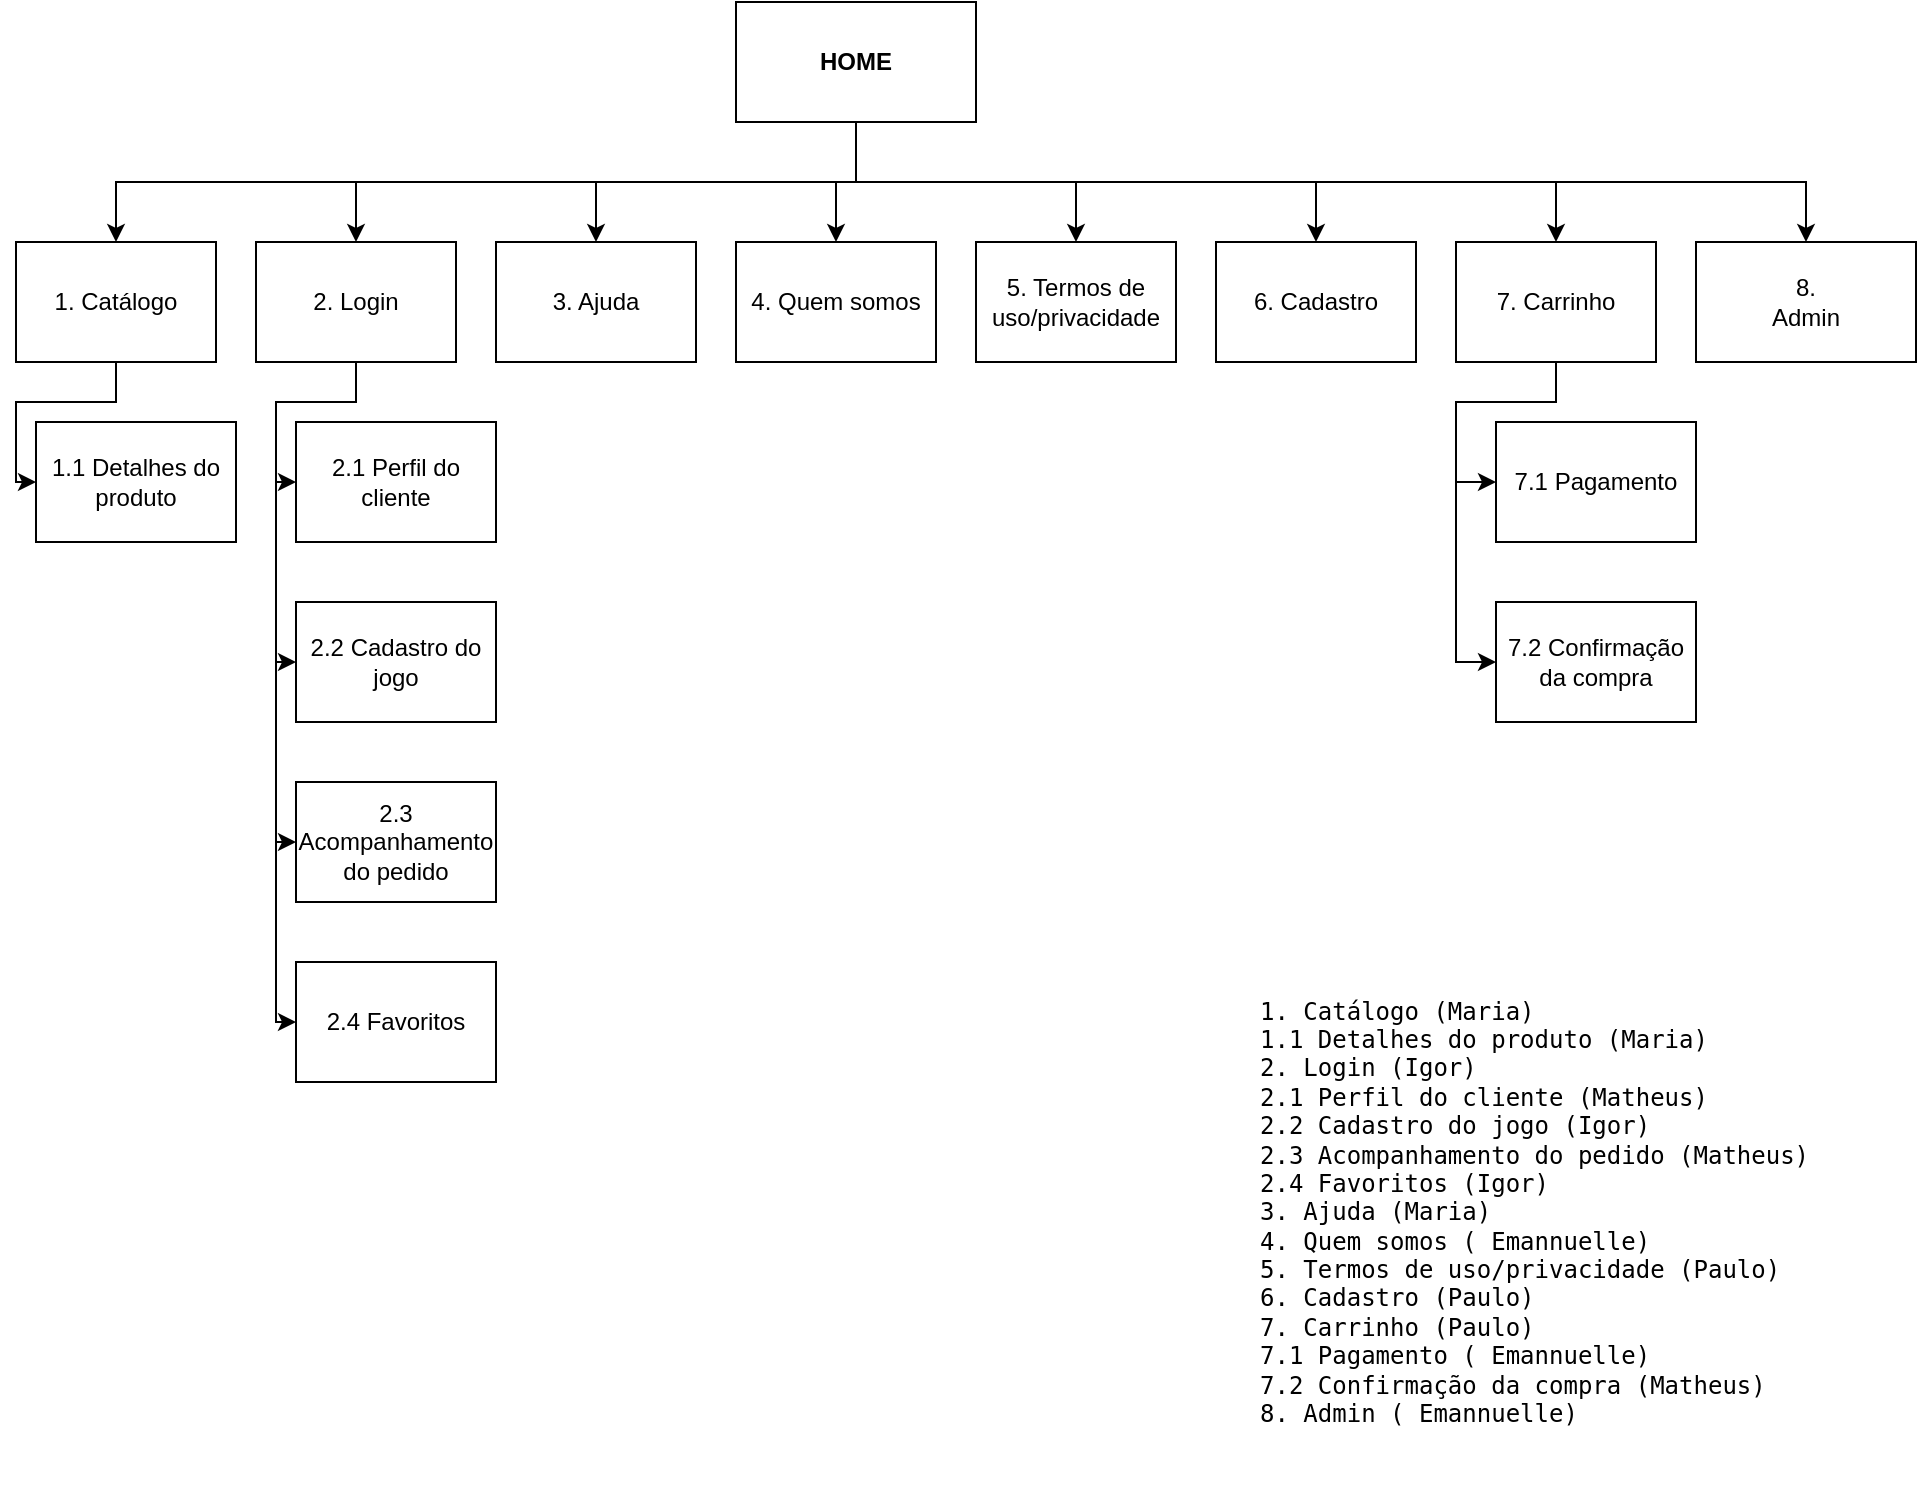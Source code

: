 <mxfile version="14.5.3" type="github" pages="16">
  <diagram id="6BHxPYrYha_IAXa4hT4B" name="Site map">
    <mxGraphModel dx="868" dy="450" grid="1" gridSize="10" guides="1" tooltips="1" connect="1" arrows="1" fold="1" page="1" pageScale="1" pageWidth="1100" pageHeight="850" math="0" shadow="0">
      <root>
        <mxCell id="jSKRhnqbRBqFd3RoWQQz-0" />
        <mxCell id="jSKRhnqbRBqFd3RoWQQz-1" parent="jSKRhnqbRBqFd3RoWQQz-0" />
        <mxCell id="AfunNyfKUJALBRs7sv3M-2" style="edgeStyle=orthogonalEdgeStyle;rounded=0;orthogonalLoop=1;jettySize=auto;html=1;entryX=0.5;entryY=0;entryDx=0;entryDy=0;exitX=0.5;exitY=1;exitDx=0;exitDy=0;" parent="jSKRhnqbRBqFd3RoWQQz-1" source="rxfOGpvoUFqQ_eX6fvpq-0" target="rxfOGpvoUFqQ_eX6fvpq-1" edge="1">
          <mxGeometry relative="1" as="geometry" />
        </mxCell>
        <mxCell id="AfunNyfKUJALBRs7sv3M-3" style="edgeStyle=orthogonalEdgeStyle;rounded=0;orthogonalLoop=1;jettySize=auto;html=1;entryX=0.5;entryY=0;entryDx=0;entryDy=0;" parent="jSKRhnqbRBqFd3RoWQQz-1" source="rxfOGpvoUFqQ_eX6fvpq-0" target="rxfOGpvoUFqQ_eX6fvpq-3" edge="1">
          <mxGeometry relative="1" as="geometry">
            <Array as="points">
              <mxPoint x="430" y="160" />
              <mxPoint x="180" y="160" />
            </Array>
          </mxGeometry>
        </mxCell>
        <mxCell id="AfunNyfKUJALBRs7sv3M-4" style="edgeStyle=orthogonalEdgeStyle;rounded=0;orthogonalLoop=1;jettySize=auto;html=1;entryX=0.5;entryY=0;entryDx=0;entryDy=0;" parent="jSKRhnqbRBqFd3RoWQQz-1" source="rxfOGpvoUFqQ_eX6fvpq-0" target="rxfOGpvoUFqQ_eX6fvpq-4" edge="1">
          <mxGeometry relative="1" as="geometry">
            <Array as="points">
              <mxPoint x="430" y="160" />
              <mxPoint x="300" y="160" />
            </Array>
          </mxGeometry>
        </mxCell>
        <mxCell id="AfunNyfKUJALBRs7sv3M-5" style="edgeStyle=orthogonalEdgeStyle;rounded=0;orthogonalLoop=1;jettySize=auto;html=1;entryX=0.5;entryY=0;entryDx=0;entryDy=0;" parent="jSKRhnqbRBqFd3RoWQQz-1" source="rxfOGpvoUFqQ_eX6fvpq-0" target="rxfOGpvoUFqQ_eX6fvpq-5" edge="1">
          <mxGeometry relative="1" as="geometry" />
        </mxCell>
        <mxCell id="AfunNyfKUJALBRs7sv3M-6" style="edgeStyle=orthogonalEdgeStyle;rounded=0;orthogonalLoop=1;jettySize=auto;html=1;" parent="jSKRhnqbRBqFd3RoWQQz-1" source="rxfOGpvoUFqQ_eX6fvpq-0" target="rxfOGpvoUFqQ_eX6fvpq-6" edge="1">
          <mxGeometry relative="1" as="geometry" />
        </mxCell>
        <mxCell id="AfunNyfKUJALBRs7sv3M-7" style="edgeStyle=orthogonalEdgeStyle;rounded=0;orthogonalLoop=1;jettySize=auto;html=1;entryX=0.5;entryY=0;entryDx=0;entryDy=0;" parent="jSKRhnqbRBqFd3RoWQQz-1" source="rxfOGpvoUFqQ_eX6fvpq-0" target="rxfOGpvoUFqQ_eX6fvpq-8" edge="1">
          <mxGeometry relative="1" as="geometry">
            <Array as="points">
              <mxPoint x="430" y="160" />
              <mxPoint x="660" y="160" />
            </Array>
          </mxGeometry>
        </mxCell>
        <mxCell id="AfunNyfKUJALBRs7sv3M-9" style="edgeStyle=orthogonalEdgeStyle;rounded=0;orthogonalLoop=1;jettySize=auto;html=1;" parent="jSKRhnqbRBqFd3RoWQQz-1" source="rxfOGpvoUFqQ_eX6fvpq-0" target="rxfOGpvoUFqQ_eX6fvpq-9" edge="1">
          <mxGeometry relative="1" as="geometry">
            <Array as="points">
              <mxPoint x="430" y="160" />
              <mxPoint x="780" y="160" />
            </Array>
          </mxGeometry>
        </mxCell>
        <mxCell id="AfunNyfKUJALBRs7sv3M-18" style="edgeStyle=orthogonalEdgeStyle;rounded=0;orthogonalLoop=1;jettySize=auto;html=1;entryX=0.5;entryY=0;entryDx=0;entryDy=0;" parent="jSKRhnqbRBqFd3RoWQQz-1" source="rxfOGpvoUFqQ_eX6fvpq-0" target="OkFQYpJ-uSqJq6BeiUNQ-6" edge="1">
          <mxGeometry relative="1" as="geometry">
            <Array as="points">
              <mxPoint x="430" y="160" />
              <mxPoint x="905" y="160" />
            </Array>
          </mxGeometry>
        </mxCell>
        <mxCell id="rxfOGpvoUFqQ_eX6fvpq-0" value="&lt;b&gt;HOME&lt;/b&gt;" style="rounded=0;whiteSpace=wrap;html=1;" parent="jSKRhnqbRBqFd3RoWQQz-1" vertex="1">
          <mxGeometry x="370" y="70" width="120" height="60" as="geometry" />
        </mxCell>
        <mxCell id="AfunNyfKUJALBRs7sv3M-1" value="" style="edgeStyle=orthogonalEdgeStyle;rounded=0;orthogonalLoop=1;jettySize=auto;html=1;entryX=0;entryY=0.5;entryDx=0;entryDy=0;" parent="jSKRhnqbRBqFd3RoWQQz-1" source="rxfOGpvoUFqQ_eX6fvpq-1" target="rxfOGpvoUFqQ_eX6fvpq-10" edge="1">
          <mxGeometry relative="1" as="geometry">
            <Array as="points">
              <mxPoint x="60" y="270" />
              <mxPoint x="10" y="270" />
              <mxPoint x="10" y="310" />
            </Array>
          </mxGeometry>
        </mxCell>
        <mxCell id="rxfOGpvoUFqQ_eX6fvpq-1" value="1. Catálogo" style="rounded=0;whiteSpace=wrap;html=1;" parent="jSKRhnqbRBqFd3RoWQQz-1" vertex="1">
          <mxGeometry x="10" y="190" width="100" height="60" as="geometry" />
        </mxCell>
        <mxCell id="AfunNyfKUJALBRs7sv3M-11" style="edgeStyle=orthogonalEdgeStyle;rounded=0;orthogonalLoop=1;jettySize=auto;html=1;entryX=0;entryY=0.5;entryDx=0;entryDy=0;" parent="jSKRhnqbRBqFd3RoWQQz-1" source="rxfOGpvoUFqQ_eX6fvpq-3" target="OkFQYpJ-uSqJq6BeiUNQ-0" edge="1">
          <mxGeometry relative="1" as="geometry">
            <Array as="points">
              <mxPoint x="180" y="270" />
              <mxPoint x="140" y="270" />
              <mxPoint x="140" y="310" />
            </Array>
          </mxGeometry>
        </mxCell>
        <mxCell id="AfunNyfKUJALBRs7sv3M-14" style="edgeStyle=orthogonalEdgeStyle;rounded=0;orthogonalLoop=1;jettySize=auto;html=1;entryX=0;entryY=0.5;entryDx=0;entryDy=0;" parent="jSKRhnqbRBqFd3RoWQQz-1" source="rxfOGpvoUFqQ_eX6fvpq-3" target="OkFQYpJ-uSqJq6BeiUNQ-1" edge="1">
          <mxGeometry relative="1" as="geometry">
            <Array as="points">
              <mxPoint x="180" y="270" />
              <mxPoint x="140" y="270" />
              <mxPoint x="140" y="400" />
            </Array>
          </mxGeometry>
        </mxCell>
        <mxCell id="AfunNyfKUJALBRs7sv3M-15" style="edgeStyle=orthogonalEdgeStyle;rounded=0;orthogonalLoop=1;jettySize=auto;html=1;entryX=0;entryY=0.5;entryDx=0;entryDy=0;" parent="jSKRhnqbRBqFd3RoWQQz-1" source="rxfOGpvoUFqQ_eX6fvpq-3" target="OkFQYpJ-uSqJq6BeiUNQ-2" edge="1">
          <mxGeometry relative="1" as="geometry">
            <Array as="points">
              <mxPoint x="180" y="270" />
              <mxPoint x="140" y="270" />
              <mxPoint x="140" y="490" />
            </Array>
          </mxGeometry>
        </mxCell>
        <mxCell id="AfunNyfKUJALBRs7sv3M-16" style="edgeStyle=orthogonalEdgeStyle;rounded=0;orthogonalLoop=1;jettySize=auto;html=1;entryX=0;entryY=0.5;entryDx=0;entryDy=0;" parent="jSKRhnqbRBqFd3RoWQQz-1" source="rxfOGpvoUFqQ_eX6fvpq-3" target="OkFQYpJ-uSqJq6BeiUNQ-5" edge="1">
          <mxGeometry relative="1" as="geometry">
            <Array as="points">
              <mxPoint x="180" y="270" />
              <mxPoint x="140" y="270" />
              <mxPoint x="140" y="580" />
            </Array>
          </mxGeometry>
        </mxCell>
        <mxCell id="rxfOGpvoUFqQ_eX6fvpq-3" value="2. Login" style="rounded=0;whiteSpace=wrap;html=1;" parent="jSKRhnqbRBqFd3RoWQQz-1" vertex="1">
          <mxGeometry x="130" y="190" width="100" height="60" as="geometry" />
        </mxCell>
        <mxCell id="rxfOGpvoUFqQ_eX6fvpq-4" value="3. Ajuda" style="rounded=0;whiteSpace=wrap;html=1;" parent="jSKRhnqbRBqFd3RoWQQz-1" vertex="1">
          <mxGeometry x="250" y="190" width="100" height="60" as="geometry" />
        </mxCell>
        <mxCell id="rxfOGpvoUFqQ_eX6fvpq-5" value="4. Quem somos" style="rounded=0;whiteSpace=wrap;html=1;" parent="jSKRhnqbRBqFd3RoWQQz-1" vertex="1">
          <mxGeometry x="370" y="190" width="100" height="60" as="geometry" />
        </mxCell>
        <mxCell id="rxfOGpvoUFqQ_eX6fvpq-6" value="5. Termos de uso/privacidade" style="rounded=0;whiteSpace=wrap;html=1;" parent="jSKRhnqbRBqFd3RoWQQz-1" vertex="1">
          <mxGeometry x="490" y="190" width="100" height="60" as="geometry" />
        </mxCell>
        <mxCell id="rxfOGpvoUFqQ_eX6fvpq-8" value="6. Cadastro" style="rounded=0;whiteSpace=wrap;html=1;" parent="jSKRhnqbRBqFd3RoWQQz-1" vertex="1">
          <mxGeometry x="610" y="190" width="100" height="60" as="geometry" />
        </mxCell>
        <mxCell id="AfunNyfKUJALBRs7sv3M-20" style="edgeStyle=orthogonalEdgeStyle;rounded=0;orthogonalLoop=1;jettySize=auto;html=1;entryX=0;entryY=0.5;entryDx=0;entryDy=0;" parent="jSKRhnqbRBqFd3RoWQQz-1" source="rxfOGpvoUFqQ_eX6fvpq-9" target="OkFQYpJ-uSqJq6BeiUNQ-3" edge="1">
          <mxGeometry relative="1" as="geometry" />
        </mxCell>
        <mxCell id="AfunNyfKUJALBRs7sv3M-21" style="edgeStyle=orthogonalEdgeStyle;rounded=0;orthogonalLoop=1;jettySize=auto;html=1;entryX=0;entryY=0.5;entryDx=0;entryDy=0;" parent="jSKRhnqbRBqFd3RoWQQz-1" source="rxfOGpvoUFqQ_eX6fvpq-9" target="OkFQYpJ-uSqJq6BeiUNQ-4" edge="1">
          <mxGeometry relative="1" as="geometry">
            <Array as="points">
              <mxPoint x="780" y="270" />
              <mxPoint x="730" y="270" />
              <mxPoint x="730" y="400" />
            </Array>
          </mxGeometry>
        </mxCell>
        <mxCell id="rxfOGpvoUFqQ_eX6fvpq-9" value="7. Carrinho" style="rounded=0;whiteSpace=wrap;html=1;" parent="jSKRhnqbRBqFd3RoWQQz-1" vertex="1">
          <mxGeometry x="730" y="190" width="100" height="60" as="geometry" />
        </mxCell>
        <mxCell id="rxfOGpvoUFqQ_eX6fvpq-10" value="1.1 Detalhes do produto" style="rounded=0;whiteSpace=wrap;html=1;" parent="jSKRhnqbRBqFd3RoWQQz-1" vertex="1">
          <mxGeometry x="20" y="280" width="100" height="60" as="geometry" />
        </mxCell>
        <mxCell id="OkFQYpJ-uSqJq6BeiUNQ-0" value="2.1 Perfil do cliente" style="rounded=0;whiteSpace=wrap;html=1;" parent="jSKRhnqbRBqFd3RoWQQz-1" vertex="1">
          <mxGeometry x="150" y="280" width="100" height="60" as="geometry" />
        </mxCell>
        <mxCell id="OkFQYpJ-uSqJq6BeiUNQ-1" value="2.2 Cadastro do jogo" style="rounded=0;whiteSpace=wrap;html=1;" parent="jSKRhnqbRBqFd3RoWQQz-1" vertex="1">
          <mxGeometry x="150" y="370" width="100" height="60" as="geometry" />
        </mxCell>
        <mxCell id="OkFQYpJ-uSqJq6BeiUNQ-2" value="2.3 Acompanhamento do pedido" style="rounded=0;whiteSpace=wrap;html=1;verticalAlign=middle;" parent="jSKRhnqbRBqFd3RoWQQz-1" vertex="1">
          <mxGeometry x="150" y="460" width="100" height="60" as="geometry" />
        </mxCell>
        <mxCell id="OkFQYpJ-uSqJq6BeiUNQ-3" value="7.1 Pagamento" style="rounded=0;whiteSpace=wrap;html=1;" parent="jSKRhnqbRBqFd3RoWQQz-1" vertex="1">
          <mxGeometry x="750" y="280" width="100" height="60" as="geometry" />
        </mxCell>
        <mxCell id="OkFQYpJ-uSqJq6BeiUNQ-4" value="7.2 Confirmação da compra" style="rounded=0;whiteSpace=wrap;html=1;" parent="jSKRhnqbRBqFd3RoWQQz-1" vertex="1">
          <mxGeometry x="750" y="370" width="100" height="60" as="geometry" />
        </mxCell>
        <mxCell id="OkFQYpJ-uSqJq6BeiUNQ-5" value="2.4 Favoritos" style="rounded=0;whiteSpace=wrap;html=1;" parent="jSKRhnqbRBqFd3RoWQQz-1" vertex="1">
          <mxGeometry x="150" y="550" width="100" height="60" as="geometry" />
        </mxCell>
        <mxCell id="OkFQYpJ-uSqJq6BeiUNQ-6" value="8. &lt;br&gt;Admin" style="rounded=0;whiteSpace=wrap;html=1;" parent="jSKRhnqbRBqFd3RoWQQz-1" vertex="1">
          <mxGeometry x="850" y="190" width="110" height="60" as="geometry" />
        </mxCell>
        <mxCell id="er7fl_btEjDB2VvMsWmW-1" value="&lt;pre class=&quot;chat-item__chat-info-msg&quot;&gt;1. Catálogo (Maria)&lt;br&gt;1.1 Detalhes do produto (Maria)&lt;br&gt;2. Login (Igor)&lt;br&gt;2.1 Perfil do cliente (Matheus)&lt;br&gt;2.2 Cadastro do jogo (Igor)&lt;br&gt;2.3 Acompanhamento do pedido (Matheus)&lt;br&gt;2.4 Favoritos (Igor)&lt;br&gt;3. Ajuda (Maria)&lt;br&gt;4. Quem somos ( Emannuelle)&lt;br&gt;5. Termos de uso/privacidade (Paulo)&lt;br&gt;6. Cadastro (Paulo)&lt;br&gt;7. Carrinho (Paulo) &lt;br&gt;7.1 Pagamento ( Emannuelle)&lt;br&gt;7.2 Confirmação da compra (Matheus)&lt;br&gt;8. Admin ( Emannuelle)&lt;/pre&gt;" style="text;html=1;strokeColor=none;fillColor=none;align=left;verticalAlign=middle;whiteSpace=wrap;rounded=0;" parent="jSKRhnqbRBqFd3RoWQQz-1" vertex="1">
          <mxGeometry x="630" y="530" width="330" height="290" as="geometry" />
        </mxCell>
      </root>
    </mxGraphModel>
  </diagram>
  <diagram name="Home" id="03018318-947c-dd8e-b7a3-06fadd420f32">
    <mxGraphModel dx="3206" dy="450" grid="1" gridSize="10" guides="1" tooltips="1" connect="1" arrows="1" fold="1" page="1" pageScale="1" pageWidth="1169" pageHeight="827" background="#ffffff" math="0" shadow="0">
      <root>
        <mxCell id="0" />
        <mxCell id="1" parent="0" />
        <mxCell id="xY34lsDwpvVtfjsKnJmx-63" value="" style="rounded=0;whiteSpace=wrap;html=1;" parent="1" vertex="1">
          <mxGeometry x="-2300" y="205" width="1100" height="595" as="geometry" />
        </mxCell>
        <mxCell id="xY34lsDwpvVtfjsKnJmx-1" value="Xbox One" style="text;html=1;points=[];align=left;verticalAlign=top;spacingTop=-4;fontSize=14;fontFamily=Verdana" parent="1" vertex="1">
          <mxGeometry x="-2040" y="170" width="60" height="20" as="geometry" />
        </mxCell>
        <mxCell id="xY34lsDwpvVtfjsKnJmx-2" value="Playstation 4" style="text;html=1;points=[];align=left;verticalAlign=top;spacingTop=-4;fontSize=14;fontFamily=Verdana" parent="1" vertex="1">
          <mxGeometry x="-1850" y="170" width="60" height="20" as="geometry" />
        </mxCell>
        <mxCell id="xY34lsDwpvVtfjsKnJmx-3" value="Nintendo Switch" style="text;html=1;points=[];align=left;verticalAlign=top;spacingTop=-4;fontSize=14;fontFamily=Verdana" parent="1" vertex="1">
          <mxGeometry x="-1640" y="170" width="60" height="20" as="geometry" />
        </mxCell>
        <mxCell id="xY34lsDwpvVtfjsKnJmx-4" value="Xbox Series" style="text;html=1;points=[];align=left;verticalAlign=top;spacingTop=-4;fontSize=14;fontFamily=Verdana" parent="1" vertex="1">
          <mxGeometry x="-1950" y="170" width="60" height="20" as="geometry" />
        </mxCell>
        <mxCell id="xY34lsDwpvVtfjsKnJmx-5" value="Playstation 5" style="text;html=1;points=[];align=left;verticalAlign=top;spacingTop=-4;fontSize=14;fontFamily=Verdana" parent="1" vertex="1">
          <mxGeometry x="-1740" y="170" width="60" height="20" as="geometry" />
        </mxCell>
        <mxCell id="xY34lsDwpvVtfjsKnJmx-9" value="" style="verticalLabelPosition=bottom;shadow=0;dashed=0;align=center;html=1;verticalAlign=top;strokeWidth=1;shape=mxgraph.mockup.graphics.simpleIcon;strokeColor=#999999;" parent="1" vertex="1">
          <mxGeometry x="-2190" y="214" width="870" height="200" as="geometry" />
        </mxCell>
        <mxCell id="xY34lsDwpvVtfjsKnJmx-10" value="&lt;h2 class=&quot;mb-3&quot; style=&quot;box-sizing: border-box ; margin-top: 0px ; font-weight: 500 ; line-height: 1.2 ; color: rgb(33 , 37 , 41) ; font-family: &amp;#34;fira sans&amp;#34; , sans-serif ; letter-spacing: -0.8px ; text-align: left ; background-color: rgb(255 , 255 , 255) ; margin-bottom: 1rem&quot;&gt;&lt;font style=&quot;font-size: 18px&quot;&gt;Top Treding Desejos&lt;/font&gt;&lt;/h2&gt;" style="text;strokeColor=none;fillColor=none;html=1;fontSize=24;fontStyle=1;verticalAlign=middle;align=center;" parent="1" vertex="1">
          <mxGeometry x="-2180" y="439" width="137.5" height="30.263" as="geometry" />
        </mxCell>
        <mxCell id="xY34lsDwpvVtfjsKnJmx-11" value="&lt;h2 class=&quot;mb-3&quot; style=&quot;box-sizing: border-box ; margin-top: 0px ; font-weight: 500 ; line-height: 1.2 ; color: rgb(33 , 37 , 41) ; font-family: &amp;#34;fira sans&amp;#34; , sans-serif ; letter-spacing: -0.8px ; text-align: left ; background-color: rgb(255 , 255 , 255) ; margin-bottom: 1rem&quot;&gt;&lt;font style=&quot;font-size: 18px&quot;&gt;Top Treding Ofertas&lt;/font&gt;&lt;/h2&gt;" style="text;strokeColor=none;fillColor=none;html=1;fontSize=24;fontStyle=1;verticalAlign=middle;align=center;" parent="1" vertex="1">
          <mxGeometry x="-2180" y="565" width="137.5" height="30.263" as="geometry" />
        </mxCell>
        <mxCell id="xY34lsDwpvVtfjsKnJmx-12" value="" style="shape=ext;double=1;rounded=1;whiteSpace=wrap;html=1;" parent="1" vertex="1">
          <mxGeometry x="-2180" y="469.263" width="55" height="60.526" as="geometry" />
        </mxCell>
        <mxCell id="xY34lsDwpvVtfjsKnJmx-13" value="" style="shape=ext;double=1;rounded=1;whiteSpace=wrap;html=1;" parent="1" vertex="1">
          <mxGeometry x="-2097.5" y="469.263" width="55" height="60.526" as="geometry" />
        </mxCell>
        <mxCell id="xY34lsDwpvVtfjsKnJmx-14" value="" style="shape=ext;double=1;rounded=1;whiteSpace=wrap;html=1;" parent="1" vertex="1">
          <mxGeometry x="-2015" y="469.263" width="55" height="60.526" as="geometry" />
        </mxCell>
        <mxCell id="xY34lsDwpvVtfjsKnJmx-15" value="" style="shape=ext;double=1;rounded=1;whiteSpace=wrap;html=1;" parent="1" vertex="1">
          <mxGeometry x="-1932.5" y="469.263" width="55" height="60.526" as="geometry" />
        </mxCell>
        <mxCell id="xY34lsDwpvVtfjsKnJmx-16" value="" style="shape=ext;double=1;rounded=1;whiteSpace=wrap;html=1;" parent="1" vertex="1">
          <mxGeometry x="-1850" y="469.263" width="55" height="60.526" as="geometry" />
        </mxCell>
        <mxCell id="xY34lsDwpvVtfjsKnJmx-17" value="" style="shape=ext;double=1;rounded=1;whiteSpace=wrap;html=1;" parent="1" vertex="1">
          <mxGeometry x="-1767.5" y="469.263" width="55" height="60.526" as="geometry" />
        </mxCell>
        <mxCell id="xY34lsDwpvVtfjsKnJmx-24" value="" style="shape=ext;double=1;rounded=1;whiteSpace=wrap;html=1;" parent="1" vertex="1">
          <mxGeometry x="-1685" y="469.263" width="55" height="60.526" as="geometry" />
        </mxCell>
        <mxCell id="xY34lsDwpvVtfjsKnJmx-26" value="" style="verticalLabelPosition=bottom;verticalAlign=top;html=1;shape=mxgraph.basic.heart" parent="1" vertex="1">
          <mxGeometry x="-2170.833" y="538.868" width="18.333" height="15.132" as="geometry" />
        </mxCell>
        <mxCell id="xY34lsDwpvVtfjsKnJmx-29" value="" style="verticalLabelPosition=bottom;verticalAlign=top;html=1;shape=mxgraph.basic.heart" parent="1" vertex="1">
          <mxGeometry x="-2088.333" y="537.355" width="18.333" height="15.132" as="geometry" />
        </mxCell>
        <mxCell id="xY34lsDwpvVtfjsKnJmx-30" value="" style="verticalLabelPosition=bottom;verticalAlign=top;html=1;shape=mxgraph.basic.heart" parent="1" vertex="1">
          <mxGeometry x="-2005.833" y="538.868" width="18.333" height="15.132" as="geometry" />
        </mxCell>
        <mxCell id="xY34lsDwpvVtfjsKnJmx-31" value="" style="verticalLabelPosition=bottom;verticalAlign=top;html=1;shape=mxgraph.basic.heart" parent="1" vertex="1">
          <mxGeometry x="-1923.333" y="538.868" width="18.333" height="15.132" as="geometry" />
        </mxCell>
        <mxCell id="xY34lsDwpvVtfjsKnJmx-32" value="" style="verticalLabelPosition=bottom;verticalAlign=top;html=1;shape=mxgraph.basic.heart" parent="1" vertex="1">
          <mxGeometry x="-1840.833" y="537.355" width="18.333" height="15.132" as="geometry" />
        </mxCell>
        <mxCell id="xY34lsDwpvVtfjsKnJmx-33" value="" style="verticalLabelPosition=bottom;verticalAlign=top;html=1;shape=mxgraph.basic.heart" parent="1" vertex="1">
          <mxGeometry x="-1761.542" y="537.355" width="18.333" height="15.132" as="geometry" />
        </mxCell>
        <mxCell id="xY34lsDwpvVtfjsKnJmx-34" value="" style="verticalLabelPosition=bottom;verticalAlign=top;html=1;shape=mxgraph.basic.heart" parent="1" vertex="1">
          <mxGeometry x="-1685" y="537.355" width="18.333" height="15.132" as="geometry" />
        </mxCell>
        <mxCell id="xY34lsDwpvVtfjsKnJmx-43" value="" style="shape=ext;double=1;rounded=1;whiteSpace=wrap;html=1;" parent="1" vertex="1">
          <mxGeometry x="-2180" y="595.263" width="55" height="60.526" as="geometry" />
        </mxCell>
        <mxCell id="xY34lsDwpvVtfjsKnJmx-44" value="" style="shape=ext;double=1;rounded=1;whiteSpace=wrap;html=1;" parent="1" vertex="1">
          <mxGeometry x="-2097.5" y="595.263" width="55" height="60.526" as="geometry" />
        </mxCell>
        <mxCell id="xY34lsDwpvVtfjsKnJmx-45" value="" style="shape=ext;double=1;rounded=1;whiteSpace=wrap;html=1;" parent="1" vertex="1">
          <mxGeometry x="-2015" y="595.263" width="55" height="60.526" as="geometry" />
        </mxCell>
        <mxCell id="xY34lsDwpvVtfjsKnJmx-46" value="" style="shape=ext;double=1;rounded=1;whiteSpace=wrap;html=1;" parent="1" vertex="1">
          <mxGeometry x="-1932.5" y="595.263" width="55" height="60.526" as="geometry" />
        </mxCell>
        <mxCell id="xY34lsDwpvVtfjsKnJmx-47" value="" style="shape=ext;double=1;rounded=1;whiteSpace=wrap;html=1;" parent="1" vertex="1">
          <mxGeometry x="-1850" y="595.263" width="55" height="60.526" as="geometry" />
        </mxCell>
        <mxCell id="xY34lsDwpvVtfjsKnJmx-48" value="" style="shape=ext;double=1;rounded=1;whiteSpace=wrap;html=1;" parent="1" vertex="1">
          <mxGeometry x="-1767.5" y="595.263" width="55" height="60.526" as="geometry" />
        </mxCell>
        <mxCell id="xY34lsDwpvVtfjsKnJmx-49" value="" style="shape=ext;double=1;rounded=1;whiteSpace=wrap;html=1;" parent="1" vertex="1">
          <mxGeometry x="-1685" y="595.263" width="55" height="60.526" as="geometry" />
        </mxCell>
        <mxCell id="xY34lsDwpvVtfjsKnJmx-50" value="" style="verticalLabelPosition=bottom;verticalAlign=top;html=1;shape=mxgraph.basic.heart" parent="1" vertex="1">
          <mxGeometry x="-2170.833" y="664.868" width="18.333" height="15.132" as="geometry" />
        </mxCell>
        <mxCell id="xY34lsDwpvVtfjsKnJmx-51" value="" style="verticalLabelPosition=bottom;verticalAlign=top;html=1;shape=mxgraph.basic.heart" parent="1" vertex="1">
          <mxGeometry x="-2088.333" y="663.355" width="18.333" height="15.132" as="geometry" />
        </mxCell>
        <mxCell id="xY34lsDwpvVtfjsKnJmx-52" value="" style="verticalLabelPosition=bottom;verticalAlign=top;html=1;shape=mxgraph.basic.heart" parent="1" vertex="1">
          <mxGeometry x="-2005.833" y="664.868" width="18.333" height="15.132" as="geometry" />
        </mxCell>
        <mxCell id="xY34lsDwpvVtfjsKnJmx-53" value="" style="verticalLabelPosition=bottom;verticalAlign=top;html=1;shape=mxgraph.basic.heart" parent="1" vertex="1">
          <mxGeometry x="-1923.333" y="664.868" width="18.333" height="15.132" as="geometry" />
        </mxCell>
        <mxCell id="xY34lsDwpvVtfjsKnJmx-54" value="" style="verticalLabelPosition=bottom;verticalAlign=top;html=1;shape=mxgraph.basic.heart" parent="1" vertex="1">
          <mxGeometry x="-1840.833" y="663.355" width="18.333" height="15.132" as="geometry" />
        </mxCell>
        <mxCell id="xY34lsDwpvVtfjsKnJmx-55" value="" style="verticalLabelPosition=bottom;verticalAlign=top;html=1;shape=mxgraph.basic.heart" parent="1" vertex="1">
          <mxGeometry x="-1761.542" y="663.355" width="18.333" height="15.132" as="geometry" />
        </mxCell>
        <mxCell id="xY34lsDwpvVtfjsKnJmx-56" value="" style="verticalLabelPosition=bottom;verticalAlign=top;html=1;shape=mxgraph.basic.heart" parent="1" vertex="1">
          <mxGeometry x="-1685" y="663.355" width="18.333" height="15.132" as="geometry" />
        </mxCell>
        <mxCell id="xY34lsDwpvVtfjsKnJmx-61" value="" style="verticalLabelPosition=bottom;verticalAlign=top;html=1;shape=mxgraph.basic.rect;fillColor2=none;strokeWidth=1;size=20;indent=5;" parent="1" vertex="1">
          <mxGeometry x="-2300" y="690" width="1100" height="130" as="geometry" />
        </mxCell>
        <mxCell id="xY34lsDwpvVtfjsKnJmx-62" value="&lt;h1&gt;&lt;font style=&quot;font-weight: normal ; font-size: 12px&quot; color=&quot;#5e5e5e&quot;&gt;Ajuda&lt;/font&gt;&lt;/h1&gt;" style="text;html=1;strokeColor=none;fillColor=none;spacing=5;spacingTop=-20;whiteSpace=wrap;overflow=hidden;rounded=0;" parent="1" vertex="1">
          <mxGeometry x="-2036.23" y="705.5" width="58.75" height="45" as="geometry" />
        </mxCell>
        <mxCell id="TN7q47f-1Vjb8T_TTzgG-1" value="&lt;h1&gt;&lt;font style=&quot;font-size: 12px ; font-weight: normal&quot; color=&quot;#5e5e5e&quot;&gt;Termos de uso&lt;/font&gt;&lt;/h1&gt;" style="text;html=1;strokeColor=none;fillColor=none;spacing=5;spacingTop=-20;whiteSpace=wrap;overflow=hidden;rounded=0;" parent="1" vertex="1">
          <mxGeometry x="-2037.5" y="738" width="100" height="45" as="geometry" />
        </mxCell>
        <mxCell id="TN7q47f-1Vjb8T_TTzgG-2" value="" style="verticalLabelPosition=bottom;shadow=0;dashed=0;verticalAlign=top;strokeWidth=2;html=1;shape=mxgraph.mockup.misc.copyrightIcon;strokeColor=#5E5E5E;fontSize=10;" parent="1" vertex="1">
          <mxGeometry x="-2016" y="804" width="16.29" height="14.25" as="geometry" />
        </mxCell>
        <mxCell id="TN7q47f-1Vjb8T_TTzgG-3" value="&lt;h1 style=&quot;font-size: 11px;&quot;&gt;&lt;font style=&quot;font-size: 11px; font-weight: normal;&quot; color=&quot;#5e5e5e&quot;&gt;Todos os direitos reservados&amp;nbsp;&lt;/font&gt;&lt;/h1&gt;" style="text;html=1;strokeColor=none;fillColor=none;spacing=5;spacingTop=-20;whiteSpace=wrap;overflow=hidden;rounded=0;strokeWidth=2;fontSize=11;" parent="1" vertex="1">
          <mxGeometry x="-1989.58" y="810" width="199.58" height="45" as="geometry" />
        </mxCell>
        <mxCell id="TN7q47f-1Vjb8T_TTzgG-4" value="&lt;h1 style=&quot;font-size: 11px;&quot;&gt;&lt;span style=&quot;font-size: 11px; font-weight: 400;&quot;&gt;&lt;font color=&quot;#5e5e5e&quot; style=&quot;font-size: 11px;&quot;&gt;Aqui vai o nome da loja - CNPJ XXXXXXXXXXX-XXXX&lt;/font&gt;&lt;/span&gt;&lt;/h1&gt;" style="text;html=1;strokeColor=none;fillColor=none;spacing=5;spacingTop=-20;whiteSpace=wrap;overflow=hidden;rounded=0;strokeWidth=2;fontSize=11;" parent="1" vertex="1">
          <mxGeometry x="-2300" y="810" width="330" height="45.06" as="geometry" />
        </mxCell>
        <mxCell id="TN7q47f-1Vjb8T_TTzgG-9" value="&lt;font color=&quot;#5e5e5e&quot; style=&quot;font-size: 14px&quot;&gt;&lt;b&gt;Redes Sociais&lt;/b&gt;&lt;/font&gt;" style="text;html=1;align=center;verticalAlign=middle;resizable=0;points=[];autosize=1;" parent="1" vertex="1">
          <mxGeometry x="-1850" y="698" width="110" height="20" as="geometry" />
        </mxCell>
        <mxCell id="TN7q47f-1Vjb8T_TTzgG-13" value="" style="group" parent="1" vertex="1" connectable="0">
          <mxGeometry x="-1842.23" y="728" width="88.56" height="30" as="geometry" />
        </mxCell>
        <mxCell id="TN7q47f-1Vjb8T_TTzgG-10" value="" style="shape=image;html=1;verticalAlign=top;verticalLabelPosition=bottom;labelBackgroundColor=#ffffff;imageAspect=0;aspect=fixed;image=https://cdn4.iconfinder.com/data/icons/social-media-black-white-2/600/Instagram_glyph_svg-128.png;strokeColor=#5E5E5E;fillColor=#5E5E5E;" parent="TN7q47f-1Vjb8T_TTzgG-13" vertex="1">
          <mxGeometry width="26.798" height="26.798" as="geometry" />
        </mxCell>
        <mxCell id="TN7q47f-1Vjb8T_TTzgG-11" value="" style="shape=image;html=1;verticalAlign=top;verticalLabelPosition=bottom;labelBackgroundColor=#ffffff;imageAspect=0;aspect=fixed;image=https://cdn3.iconfinder.com/data/icons/picons-social/57/58-youtube-128.png;strokeColor=#5E5E5E;fillColor=#5E5E5E;" parent="TN7q47f-1Vjb8T_TTzgG-13" vertex="1">
          <mxGeometry x="30.884" width="26.798" height="26.798" as="geometry" />
        </mxCell>
        <mxCell id="TN7q47f-1Vjb8T_TTzgG-12" value="" style="shape=image;html=1;verticalAlign=top;verticalLabelPosition=bottom;labelBackgroundColor=#ffffff;imageAspect=0;aspect=fixed;image=https://cdn4.iconfinder.com/data/icons/social-icons-16/512/Facebook_alt-128.png;strokeColor=#5E5E5E;fillColor=#5E5E5E;" parent="TN7q47f-1Vjb8T_TTzgG-13" vertex="1">
          <mxGeometry x="53.596" width="30" height="30" as="geometry" />
        </mxCell>
        <mxCell id="TN7q47f-1Vjb8T_TTzgG-15" value="&lt;font color=&quot;#5e5e5e&quot; size=&quot;1&quot;&gt;&lt;b style=&quot;font-size: 14px&quot;&gt;Atendimento&lt;/b&gt;&lt;/font&gt;" style="text;html=1;align=center;verticalAlign=middle;resizable=0;points=[];autosize=1;" parent="1" vertex="1">
          <mxGeometry x="-2290" y="698" width="100" height="20" as="geometry" />
        </mxCell>
        <mxCell id="TN7q47f-1Vjb8T_TTzgG-16" value="" style="shape=image;html=1;verticalAlign=top;verticalLabelPosition=bottom;labelBackgroundColor=#ffffff;imageAspect=0;aspect=fixed;image=https://cdn4.iconfinder.com/data/icons/picons-social/57/23-whatsapp-2-128.png;strokeColor=#5E5E5E;fillColor=#5E5E5E;" parent="1" vertex="1">
          <mxGeometry x="-2285.2" y="718" width="20" height="20" as="geometry" />
        </mxCell>
        <mxCell id="TN7q47f-1Vjb8T_TTzgG-18" value="&lt;font color=&quot;#5e5e5e&quot;&gt;XXXXXXX&lt;/font&gt;" style="text;html=1;align=center;verticalAlign=middle;resizable=0;points=[];autosize=1;" parent="1" vertex="1">
          <mxGeometry x="-2263" y="718" width="70" height="20" as="geometry" />
        </mxCell>
        <mxCell id="IgVu17tGm-M8vIfOvg0t-2" value="" style="shape=mxgraph.signs.tech.mail;html=1;pointerEvents=1;fillColor=#000000;strokeColor=none;verticalLabelPosition=bottom;verticalAlign=top;align=center;" parent="1" vertex="1">
          <mxGeometry x="-2284.8" y="742.5" width="19.8" height="15" as="geometry" />
        </mxCell>
        <mxCell id="IgVu17tGm-M8vIfOvg0t-4" value="&lt;font color=&quot;#5e5e5e&quot;&gt;contato@nomedaloja.com.br&lt;br&gt;&lt;/font&gt;" style="text;html=1;align=center;verticalAlign=middle;resizable=0;points=[];autosize=1;" parent="1" vertex="1">
          <mxGeometry x="-2263" y="738" width="170" height="20" as="geometry" />
        </mxCell>
        <mxCell id="IgVu17tGm-M8vIfOvg0t-7" value="&lt;font color=&quot;#5e5e5e&quot; size=&quot;1&quot;&gt;&lt;b style=&quot;font-size: 14px&quot;&gt;Institucional&lt;br&gt;&lt;/b&gt;&lt;/font&gt;" style="text;html=1;align=center;verticalAlign=middle;resizable=0;points=[];autosize=1;" parent="1" vertex="1">
          <mxGeometry x="-2037.5" y="698" width="100" height="20" as="geometry" />
        </mxCell>
        <mxCell id="IgVu17tGm-M8vIfOvg0t-11" value="&lt;h1&gt;&lt;font style=&quot;font-size: 12px ; font-weight: normal&quot; color=&quot;#5e5e5e&quot;&gt;Quem somos&lt;/font&gt;&lt;/h1&gt;&lt;div&gt;&lt;font style=&quot;font-size: 12px ; font-weight: normal&quot; color=&quot;#5e5e5e&quot;&gt;&lt;br&gt;&lt;/font&gt;&lt;/div&gt;" style="text;html=1;strokeColor=none;fillColor=none;spacing=5;spacingTop=-20;whiteSpace=wrap;overflow=hidden;rounded=0;" parent="1" vertex="1">
          <mxGeometry x="-2037.5" y="722.5" width="100" height="42" as="geometry" />
        </mxCell>
        <mxCell id="IgVu17tGm-M8vIfOvg0t-14" value="" style="pointerEvents=1;shadow=0;dashed=0;html=1;strokeColor=none;fillColor=#505050;labelPosition=center;verticalLabelPosition=bottom;verticalAlign=top;outlineConnect=0;align=center;shape=mxgraph.office.devices.phone_traditional;fontSize=11;" parent="1" vertex="1">
          <mxGeometry x="-2284.8" y="760" width="27" height="22.5" as="geometry" />
        </mxCell>
        <mxCell id="IgVu17tGm-M8vIfOvg0t-19" value="&lt;font color=&quot;#5e5e5e&quot;&gt;XXXXXXX&lt;/font&gt;" style="text;html=1;align=center;verticalAlign=middle;resizable=0;points=[];autosize=1;" parent="1" vertex="1">
          <mxGeometry x="-2260" y="762.5" width="70" height="20" as="geometry" />
        </mxCell>
        <mxCell id="EvlID4vW6CZQDOhn_EE_-19" value="" style="rounded=0;whiteSpace=wrap;html=1;" parent="1" vertex="1">
          <mxGeometry x="-2300" y="155" width="1100" height="50" as="geometry" />
        </mxCell>
        <mxCell id="EvlID4vW6CZQDOhn_EE_-20" value="" style="rounded=0;whiteSpace=wrap;html=1;" parent="1" vertex="1">
          <mxGeometry x="-2300" y="20" width="1100" height="135" as="geometry" />
        </mxCell>
        <mxCell id="EvlID4vW6CZQDOhn_EE_-21" value="Search" style="strokeWidth=1;shadow=0;dashed=0;align=center;html=1;shape=mxgraph.mockup.forms.searchBox;strokeColor=#999999;mainText=;strokeColor2=#008cff;fontColor=#666666;fontSize=17;align=left;spacingLeft=3;rounded=0;labelBackgroundColor=none;comic=1;" parent="1" vertex="1">
          <mxGeometry x="-2000" y="75" width="370" height="30" as="geometry" />
        </mxCell>
        <mxCell id="EvlID4vW6CZQDOhn_EE_-22" value="&lt;font style=&quot;font-size: 15px;&quot;&gt;Login/Registro/Usuário&lt;/font&gt;" style="text;html=1;points=[];align=left;verticalAlign=top;spacingTop=-4;fontSize=15;fontFamily=Verdana" parent="1" vertex="1">
          <mxGeometry x="-1490" y="85" width="177" height="20" as="geometry" />
        </mxCell>
        <mxCell id="EvlID4vW6CZQDOhn_EE_-26" value="&lt;font style=&quot;font-size: 36px&quot;&gt;Logo&lt;/font&gt;" style="rounded=1;whiteSpace=wrap;html=1;" parent="1" vertex="1">
          <mxGeometry x="-2270" y="45" width="230" height="80" as="geometry" />
        </mxCell>
        <mxCell id="IgVu17tGm-M8vIfOvg0t-22" value="" style="verticalLabelPosition=bottom;verticalAlign=top;html=1;shape=mxgraph.basic.heart" parent="1" vertex="1">
          <mxGeometry x="-1303" y="82.37" width="30.45" height="25.13" as="geometry" />
        </mxCell>
        <mxCell id="IgVu17tGm-M8vIfOvg0t-23" value="" style="shape=image;html=1;verticalAlign=top;verticalLabelPosition=bottom;labelBackgroundColor=#ffffff;imageAspect=0;aspect=fixed;image=https://cdn4.iconfinder.com/data/icons/basic-ui-2-line/32/shopping-cart-shop-drop-trolly-128.png;strokeColor=#5E5E5E;strokeWidth=2;fillColor=#5E5E5E;fontSize=12;" parent="1" vertex="1">
          <mxGeometry x="-1261" y="81" width="27.5" height="27.5" as="geometry" />
        </mxCell>
        <mxCell id="HMcoRgQzoeL9qest-gZL-1" value="Menu" style="text;html=1;points=[];align=left;verticalAlign=top;spacingTop=-4;fontSize=14;fontFamily=Verdana" parent="1" vertex="1">
          <mxGeometry x="-2061" y="170" width="60" height="20" as="geometry" />
        </mxCell>
        <mxCell id="HMcoRgQzoeL9qest-gZL-2" value="Xbox One" style="text;html=1;points=[];align=left;verticalAlign=top;spacingTop=-4;fontSize=14;fontFamily=Verdana" parent="1" vertex="1">
          <mxGeometry x="-1906" y="170" width="60" height="20" as="geometry" />
        </mxCell>
        <mxCell id="HMcoRgQzoeL9qest-gZL-3" value="Playstation 4" style="text;html=1;points=[];align=left;verticalAlign=top;spacingTop=-4;fontSize=14;fontFamily=Verdana" parent="1" vertex="1">
          <mxGeometry x="-1716" y="170" width="60" height="20" as="geometry" />
        </mxCell>
        <mxCell id="HMcoRgQzoeL9qest-gZL-4" value="Nintendo Switch" style="text;html=1;points=[];align=left;verticalAlign=top;spacingTop=-4;fontSize=14;fontFamily=Verdana" parent="1" vertex="1">
          <mxGeometry x="-1506" y="170" width="60" height="20" as="geometry" />
        </mxCell>
        <mxCell id="HMcoRgQzoeL9qest-gZL-5" value="Xbox Series" style="text;html=1;points=[];align=left;verticalAlign=top;spacingTop=-4;fontSize=14;fontFamily=Verdana" parent="1" vertex="1">
          <mxGeometry x="-1816" y="170" width="60" height="20" as="geometry" />
        </mxCell>
        <mxCell id="HMcoRgQzoeL9qest-gZL-6" value="Playstation 5" style="text;html=1;points=[];align=left;verticalAlign=top;spacingTop=-4;fontSize=14;fontFamily=Verdana" parent="1" vertex="1">
          <mxGeometry x="-1606" y="170" width="60" height="20" as="geometry" />
        </mxCell>
      </root>
    </mxGraphModel>
  </diagram>
  <diagram id="rwUnRp-T9D9gH2rGis6C" name="1. Catálogo">
    <mxGraphModel dx="3495" dy="600" grid="1" gridSize="10" guides="1" tooltips="1" connect="1" arrows="1" fold="1" page="1" pageScale="1" pageWidth="1169" pageHeight="827" math="0" shadow="0">
      <root>
        <mxCell id="C8xFhCKPfJF7BymrQ9Vo-0" />
        <mxCell id="C8xFhCKPfJF7BymrQ9Vo-1" parent="C8xFhCKPfJF7BymrQ9Vo-0" />
        <mxCell id="LbpoOl8bhvNWZ9aruPWB-0" value="" style="group" parent="C8xFhCKPfJF7BymrQ9Vo-1" vertex="1" connectable="0">
          <mxGeometry x="-2300" y="20" width="1100" height="185" as="geometry" />
        </mxCell>
        <mxCell id="LbpoOl8bhvNWZ9aruPWB-1" value="" style="rounded=0;whiteSpace=wrap;html=1;" parent="LbpoOl8bhvNWZ9aruPWB-0" vertex="1">
          <mxGeometry y="135" width="1100" height="50" as="geometry" />
        </mxCell>
        <mxCell id="LbpoOl8bhvNWZ9aruPWB-2" value="" style="rounded=0;whiteSpace=wrap;html=1;" parent="LbpoOl8bhvNWZ9aruPWB-0" vertex="1">
          <mxGeometry width="1100" height="135" as="geometry" />
        </mxCell>
        <mxCell id="LbpoOl8bhvNWZ9aruPWB-3" value="Search" style="strokeWidth=1;shadow=0;dashed=0;align=center;html=1;shape=mxgraph.mockup.forms.searchBox;strokeColor=#999999;mainText=;strokeColor2=#008cff;fontColor=#666666;fontSize=17;align=left;spacingLeft=3;rounded=0;labelBackgroundColor=none;comic=1;" parent="LbpoOl8bhvNWZ9aruPWB-0" vertex="1">
          <mxGeometry x="300" y="55" width="370" height="30" as="geometry" />
        </mxCell>
        <mxCell id="LbpoOl8bhvNWZ9aruPWB-4" value="&lt;font style=&quot;font-size: 15px;&quot;&gt;Login/Registro/Usuário&lt;/font&gt;" style="text;html=1;points=[];align=left;verticalAlign=top;spacingTop=-4;fontSize=15;fontFamily=Verdana" parent="LbpoOl8bhvNWZ9aruPWB-0" vertex="1">
          <mxGeometry x="810" y="65" width="177" height="20" as="geometry" />
        </mxCell>
        <mxCell id="LbpoOl8bhvNWZ9aruPWB-5" value="&lt;font style=&quot;font-size: 36px&quot;&gt;Logo&lt;/font&gt;" style="rounded=1;whiteSpace=wrap;html=1;" parent="LbpoOl8bhvNWZ9aruPWB-0" vertex="1">
          <mxGeometry x="30" y="25" width="230" height="80" as="geometry" />
        </mxCell>
        <mxCell id="LbpoOl8bhvNWZ9aruPWB-6" value="" style="verticalLabelPosition=bottom;verticalAlign=top;html=1;shape=mxgraph.basic.heart" parent="LbpoOl8bhvNWZ9aruPWB-0" vertex="1">
          <mxGeometry x="997" y="62.37" width="30.45" height="25.13" as="geometry" />
        </mxCell>
        <mxCell id="LbpoOl8bhvNWZ9aruPWB-7" value="" style="shape=image;html=1;verticalAlign=top;verticalLabelPosition=bottom;labelBackgroundColor=#ffffff;imageAspect=0;aspect=fixed;image=https://cdn4.iconfinder.com/data/icons/basic-ui-2-line/32/shopping-cart-shop-drop-trolly-128.png;strokeColor=#5E5E5E;strokeWidth=2;fillColor=#5E5E5E;fontSize=12;" parent="LbpoOl8bhvNWZ9aruPWB-0" vertex="1">
          <mxGeometry x="1039" y="61" width="27.5" height="27.5" as="geometry" />
        </mxCell>
        <mxCell id="vb5HJVbWbWqWRYBGhims-0" value="Menu" style="text;html=1;points=[];align=left;verticalAlign=top;spacingTop=-4;fontSize=14;fontFamily=Verdana" parent="LbpoOl8bhvNWZ9aruPWB-0" vertex="1">
          <mxGeometry x="239" y="150" width="60" height="20" as="geometry" />
        </mxCell>
        <mxCell id="vb5HJVbWbWqWRYBGhims-1" value="Xbox One" style="text;html=1;points=[];align=left;verticalAlign=top;spacingTop=-4;fontSize=14;fontFamily=Verdana" parent="LbpoOl8bhvNWZ9aruPWB-0" vertex="1">
          <mxGeometry x="394" y="150" width="60" height="20" as="geometry" />
        </mxCell>
        <mxCell id="vb5HJVbWbWqWRYBGhims-2" value="Playstation 4" style="text;html=1;points=[];align=left;verticalAlign=top;spacingTop=-4;fontSize=14;fontFamily=Verdana" parent="LbpoOl8bhvNWZ9aruPWB-0" vertex="1">
          <mxGeometry x="584" y="150" width="60" height="20" as="geometry" />
        </mxCell>
        <mxCell id="vb5HJVbWbWqWRYBGhims-3" value="Nintendo Switch" style="text;html=1;points=[];align=left;verticalAlign=top;spacingTop=-4;fontSize=14;fontFamily=Verdana" parent="LbpoOl8bhvNWZ9aruPWB-0" vertex="1">
          <mxGeometry x="794" y="150" width="60" height="20" as="geometry" />
        </mxCell>
        <mxCell id="vb5HJVbWbWqWRYBGhims-4" value="Xbox Series" style="text;html=1;points=[];align=left;verticalAlign=top;spacingTop=-4;fontSize=14;fontFamily=Verdana" parent="LbpoOl8bhvNWZ9aruPWB-0" vertex="1">
          <mxGeometry x="484" y="150" width="60" height="20" as="geometry" />
        </mxCell>
        <mxCell id="vb5HJVbWbWqWRYBGhims-5" value="Playstation 5" style="text;html=1;points=[];align=left;verticalAlign=top;spacingTop=-4;fontSize=14;fontFamily=Verdana" parent="LbpoOl8bhvNWZ9aruPWB-0" vertex="1">
          <mxGeometry x="694" y="150" width="60" height="20" as="geometry" />
        </mxCell>
        <mxCell id="Pl2IVkXx54Y95AXAnf-P-1" value="" style="verticalLabelPosition=bottom;verticalAlign=top;html=1;shape=mxgraph.basic.rect;fillColor2=none;strokeWidth=1;size=20;indent=5;" parent="C8xFhCKPfJF7BymrQ9Vo-1" vertex="1">
          <mxGeometry x="-2300" y="690" width="1100" height="130" as="geometry" />
        </mxCell>
        <mxCell id="Pl2IVkXx54Y95AXAnf-P-2" value="&lt;h1&gt;&lt;font style=&quot;font-weight: normal ; font-size: 12px&quot; color=&quot;#5e5e5e&quot;&gt;Ajuda&lt;/font&gt;&lt;/h1&gt;" style="text;html=1;strokeColor=none;fillColor=none;spacing=5;spacingTop=-20;whiteSpace=wrap;overflow=hidden;rounded=0;" parent="C8xFhCKPfJF7BymrQ9Vo-1" vertex="1">
          <mxGeometry x="-2036.23" y="705.5" width="58.75" height="45" as="geometry" />
        </mxCell>
        <mxCell id="Pl2IVkXx54Y95AXAnf-P-3" value="&lt;h1&gt;&lt;font style=&quot;font-size: 12px ; font-weight: normal&quot; color=&quot;#5e5e5e&quot;&gt;Termos de uso&lt;/font&gt;&lt;/h1&gt;" style="text;html=1;strokeColor=none;fillColor=none;spacing=5;spacingTop=-20;whiteSpace=wrap;overflow=hidden;rounded=0;" parent="C8xFhCKPfJF7BymrQ9Vo-1" vertex="1">
          <mxGeometry x="-2037.5" y="738" width="100" height="45" as="geometry" />
        </mxCell>
        <mxCell id="Pl2IVkXx54Y95AXAnf-P-4" value="" style="verticalLabelPosition=bottom;shadow=0;dashed=0;verticalAlign=top;strokeWidth=2;html=1;shape=mxgraph.mockup.misc.copyrightIcon;strokeColor=#5E5E5E;fontSize=10;" parent="C8xFhCKPfJF7BymrQ9Vo-1" vertex="1">
          <mxGeometry x="-2016" y="804" width="16.29" height="14.25" as="geometry" />
        </mxCell>
        <mxCell id="Pl2IVkXx54Y95AXAnf-P-5" value="&lt;h1 style=&quot;font-size: 11px;&quot;&gt;&lt;font style=&quot;font-size: 11px; font-weight: normal;&quot; color=&quot;#5e5e5e&quot;&gt;Todos os direitos reservados&amp;nbsp;&lt;/font&gt;&lt;/h1&gt;" style="text;html=1;strokeColor=none;fillColor=none;spacing=5;spacingTop=-20;whiteSpace=wrap;overflow=hidden;rounded=0;strokeWidth=2;fontSize=11;" parent="C8xFhCKPfJF7BymrQ9Vo-1" vertex="1">
          <mxGeometry x="-1989.58" y="810" width="199.58" height="45" as="geometry" />
        </mxCell>
        <mxCell id="Pl2IVkXx54Y95AXAnf-P-6" value="&lt;h1 style=&quot;font-size: 11px;&quot;&gt;&lt;span style=&quot;font-size: 11px; font-weight: 400;&quot;&gt;&lt;font color=&quot;#5e5e5e&quot; style=&quot;font-size: 11px;&quot;&gt;Aqui vai o nome da loja - CNPJ XXXXXXXXXXX-XXXX&lt;/font&gt;&lt;/span&gt;&lt;/h1&gt;" style="text;html=1;strokeColor=none;fillColor=none;spacing=5;spacingTop=-20;whiteSpace=wrap;overflow=hidden;rounded=0;strokeWidth=2;fontSize=11;" parent="C8xFhCKPfJF7BymrQ9Vo-1" vertex="1">
          <mxGeometry x="-2300" y="810" width="330" height="45.06" as="geometry" />
        </mxCell>
        <mxCell id="Pl2IVkXx54Y95AXAnf-P-7" value="&lt;font color=&quot;#5e5e5e&quot; style=&quot;font-size: 14px&quot;&gt;&lt;b&gt;Redes Sociais&lt;/b&gt;&lt;/font&gt;" style="text;html=1;align=center;verticalAlign=middle;resizable=0;points=[];autosize=1;" parent="C8xFhCKPfJF7BymrQ9Vo-1" vertex="1">
          <mxGeometry x="-1850" y="698" width="110" height="20" as="geometry" />
        </mxCell>
        <mxCell id="Pl2IVkXx54Y95AXAnf-P-8" value="" style="group" parent="C8xFhCKPfJF7BymrQ9Vo-1" vertex="1" connectable="0">
          <mxGeometry x="-1842.23" y="728" width="88.56" height="30" as="geometry" />
        </mxCell>
        <mxCell id="Pl2IVkXx54Y95AXAnf-P-9" value="" style="shape=image;html=1;verticalAlign=top;verticalLabelPosition=bottom;labelBackgroundColor=#ffffff;imageAspect=0;aspect=fixed;image=https://cdn4.iconfinder.com/data/icons/social-media-black-white-2/600/Instagram_glyph_svg-128.png;strokeColor=#5E5E5E;fillColor=#5E5E5E;" parent="Pl2IVkXx54Y95AXAnf-P-8" vertex="1">
          <mxGeometry width="26.798" height="26.798" as="geometry" />
        </mxCell>
        <mxCell id="Pl2IVkXx54Y95AXAnf-P-10" value="" style="shape=image;html=1;verticalAlign=top;verticalLabelPosition=bottom;labelBackgroundColor=#ffffff;imageAspect=0;aspect=fixed;image=https://cdn3.iconfinder.com/data/icons/picons-social/57/58-youtube-128.png;strokeColor=#5E5E5E;fillColor=#5E5E5E;" parent="Pl2IVkXx54Y95AXAnf-P-8" vertex="1">
          <mxGeometry x="30.884" width="26.798" height="26.798" as="geometry" />
        </mxCell>
        <mxCell id="Pl2IVkXx54Y95AXAnf-P-11" value="" style="shape=image;html=1;verticalAlign=top;verticalLabelPosition=bottom;labelBackgroundColor=#ffffff;imageAspect=0;aspect=fixed;image=https://cdn4.iconfinder.com/data/icons/social-icons-16/512/Facebook_alt-128.png;strokeColor=#5E5E5E;fillColor=#5E5E5E;" parent="Pl2IVkXx54Y95AXAnf-P-8" vertex="1">
          <mxGeometry x="53.596" width="30" height="30" as="geometry" />
        </mxCell>
        <mxCell id="Pl2IVkXx54Y95AXAnf-P-12" value="&lt;font color=&quot;#5e5e5e&quot; size=&quot;1&quot;&gt;&lt;b style=&quot;font-size: 14px&quot;&gt;Atendimento&lt;/b&gt;&lt;/font&gt;" style="text;html=1;align=center;verticalAlign=middle;resizable=0;points=[];autosize=1;" parent="C8xFhCKPfJF7BymrQ9Vo-1" vertex="1">
          <mxGeometry x="-2290" y="698" width="100" height="20" as="geometry" />
        </mxCell>
        <mxCell id="Pl2IVkXx54Y95AXAnf-P-13" value="" style="shape=image;html=1;verticalAlign=top;verticalLabelPosition=bottom;labelBackgroundColor=#ffffff;imageAspect=0;aspect=fixed;image=https://cdn4.iconfinder.com/data/icons/picons-social/57/23-whatsapp-2-128.png;strokeColor=#5E5E5E;fillColor=#5E5E5E;" parent="C8xFhCKPfJF7BymrQ9Vo-1" vertex="1">
          <mxGeometry x="-2285.2" y="718" width="20" height="20" as="geometry" />
        </mxCell>
        <mxCell id="Pl2IVkXx54Y95AXAnf-P-14" value="&lt;font color=&quot;#5e5e5e&quot;&gt;XXXXXXX&lt;/font&gt;" style="text;html=1;align=center;verticalAlign=middle;resizable=0;points=[];autosize=1;" parent="C8xFhCKPfJF7BymrQ9Vo-1" vertex="1">
          <mxGeometry x="-2263" y="718" width="70" height="20" as="geometry" />
        </mxCell>
        <mxCell id="Pl2IVkXx54Y95AXAnf-P-15" value="" style="shape=mxgraph.signs.tech.mail;html=1;pointerEvents=1;fillColor=#000000;strokeColor=none;verticalLabelPosition=bottom;verticalAlign=top;align=center;" parent="C8xFhCKPfJF7BymrQ9Vo-1" vertex="1">
          <mxGeometry x="-2284.8" y="742.5" width="19.8" height="15" as="geometry" />
        </mxCell>
        <mxCell id="Pl2IVkXx54Y95AXAnf-P-16" value="&lt;font color=&quot;#5e5e5e&quot;&gt;contato@nomedaloja.com.br&lt;br&gt;&lt;/font&gt;" style="text;html=1;align=center;verticalAlign=middle;resizable=0;points=[];autosize=1;" parent="C8xFhCKPfJF7BymrQ9Vo-1" vertex="1">
          <mxGeometry x="-2263" y="738" width="170" height="20" as="geometry" />
        </mxCell>
        <mxCell id="Pl2IVkXx54Y95AXAnf-P-17" value="&lt;font color=&quot;#5e5e5e&quot; size=&quot;1&quot;&gt;&lt;b style=&quot;font-size: 14px&quot;&gt;Institucional&lt;br&gt;&lt;/b&gt;&lt;/font&gt;" style="text;html=1;align=center;verticalAlign=middle;resizable=0;points=[];autosize=1;" parent="C8xFhCKPfJF7BymrQ9Vo-1" vertex="1">
          <mxGeometry x="-2037.5" y="698" width="100" height="20" as="geometry" />
        </mxCell>
        <mxCell id="Pl2IVkXx54Y95AXAnf-P-18" value="&lt;h1&gt;&lt;font style=&quot;font-size: 12px ; font-weight: normal&quot; color=&quot;#5e5e5e&quot;&gt;Quem somos&lt;/font&gt;&lt;/h1&gt;&lt;div&gt;&lt;font style=&quot;font-size: 12px ; font-weight: normal&quot; color=&quot;#5e5e5e&quot;&gt;&lt;br&gt;&lt;/font&gt;&lt;/div&gt;" style="text;html=1;strokeColor=none;fillColor=none;spacing=5;spacingTop=-20;whiteSpace=wrap;overflow=hidden;rounded=0;" parent="C8xFhCKPfJF7BymrQ9Vo-1" vertex="1">
          <mxGeometry x="-2037.5" y="722.5" width="100" height="42" as="geometry" />
        </mxCell>
        <mxCell id="Pl2IVkXx54Y95AXAnf-P-19" value="" style="pointerEvents=1;shadow=0;dashed=0;html=1;strokeColor=none;fillColor=#505050;labelPosition=center;verticalLabelPosition=bottom;verticalAlign=top;outlineConnect=0;align=center;shape=mxgraph.office.devices.phone_traditional;fontSize=11;" parent="C8xFhCKPfJF7BymrQ9Vo-1" vertex="1">
          <mxGeometry x="-2284.8" y="760" width="27" height="22.5" as="geometry" />
        </mxCell>
        <mxCell id="Pl2IVkXx54Y95AXAnf-P-20" value="&lt;font color=&quot;#5e5e5e&quot;&gt;XXXXXXX&lt;/font&gt;" style="text;html=1;align=center;verticalAlign=middle;resizable=0;points=[];autosize=1;" parent="C8xFhCKPfJF7BymrQ9Vo-1" vertex="1">
          <mxGeometry x="-2260" y="762.5" width="70" height="20" as="geometry" />
        </mxCell>
        <mxCell id="Pl2IVkXx54Y95AXAnf-P-42" value="&lt;meta charset=&quot;utf-8&quot;&gt;&lt;h1 style=&quot;color: rgb(0, 0, 0); font-family: helvetica; font-style: normal; letter-spacing: normal; text-align: left; text-indent: 0px; text-transform: none; word-spacing: 0px; background-color: rgb(248, 249, 250);&quot;&gt;&lt;font color=&quot;#5e5e5e&quot; style=&quot;font-size: 12px ; font-weight: normal&quot;&gt;Quem somos&lt;/font&gt;&lt;/h1&gt;&lt;br class=&quot;Apple-interchange-newline&quot;&gt;" style="verticalLabelPosition=bottom;verticalAlign=top;html=1;shape=mxgraph.basic.rect;fillColor2=none;strokeWidth=1;size=20;indent=5;" parent="C8xFhCKPfJF7BymrQ9Vo-1" vertex="1">
          <mxGeometry x="-2300" y="205" width="1100" height="490" as="geometry" />
        </mxCell>
        <mxCell id="vb5HJVbWbWqWRYBGhims-6" value="&lt;font style=&quot;font-size: 11px&quot;&gt;Ordenar por&lt;/font&gt;" style="strokeWidth=1;shadow=0;dashed=0;align=center;html=1;shape=mxgraph.mockup.forms.comboBox;strokeColor=#999999;fillColor=#ddeeff;align=left;fillColor2=#aaddff;mainText=;fontColor=#666666;fontSize=17;spacingLeft=3;" parent="C8xFhCKPfJF7BymrQ9Vo-1" vertex="1">
          <mxGeometry x="-1540" y="211" width="100" height="20" as="geometry" />
        </mxCell>
        <mxCell id="vb5HJVbWbWqWRYBGhims-77" value="" style="group" parent="C8xFhCKPfJF7BymrQ9Vo-1" connectable="0" vertex="1">
          <mxGeometry x="-2203" y="240" width="413" height="146" as="geometry" />
        </mxCell>
        <mxCell id="vb5HJVbWbWqWRYBGhims-59" value="" style="group" parent="vb5HJVbWbWqWRYBGhims-77" connectable="0" vertex="1">
          <mxGeometry x="263" width="150" height="146" as="geometry" />
        </mxCell>
        <mxCell id="vb5HJVbWbWqWRYBGhims-60" value="" style="verticalLabelPosition=bottom;verticalAlign=top;html=1;shape=mxgraph.basic.heart" parent="vb5HJVbWbWqWRYBGhims-59" vertex="1">
          <mxGeometry x="95.46" y="120" width="14.54" height="12" as="geometry" />
        </mxCell>
        <mxCell id="vb5HJVbWbWqWRYBGhims-61" value="&lt;h1 style=&quot;color: rgb(0 , 0 , 0) ; font-family: &amp;#34;helvetica&amp;#34; ; font-style: normal ; letter-spacing: normal ; text-align: left ; text-indent: 0px ; text-transform: none ; word-spacing: 0px ; background-color: rgb(248 , 249 , 250) ; font-size: 11px&quot;&gt;&lt;font color=&quot;#5e5e5e&quot; style=&quot;font-size: 11px ; font-weight: normal&quot;&gt;Nome do jogo&lt;/font&gt;&lt;/h1&gt;&lt;div&gt;&lt;font color=&quot;#5e5e5e&quot; style=&quot;font-size: 11px ; font-weight: normal&quot;&gt;&lt;br&gt;&lt;/font&gt;&lt;/div&gt;" style="text;whiteSpace=wrap;html=1;fontSize=15;" parent="vb5HJVbWbWqWRYBGhims-59" vertex="1">
          <mxGeometry y="106" width="150" height="40" as="geometry" />
        </mxCell>
        <mxCell id="vb5HJVbWbWqWRYBGhims-62" value="" style="verticalLabelPosition=bottom;shadow=0;dashed=0;align=center;html=1;verticalAlign=top;strokeWidth=1;shape=mxgraph.mockup.graphics.simpleIcon;strokeColor=#999999;fillColor=#ffffff;fontSize=15;" parent="vb5HJVbWbWqWRYBGhims-59" vertex="1">
          <mxGeometry width="110" height="110" as="geometry" />
        </mxCell>
        <mxCell id="vb5HJVbWbWqWRYBGhims-52" value="" style="shape=image;html=1;verticalAlign=top;verticalLabelPosition=bottom;labelBackgroundColor=#ffffff;imageAspect=0;aspect=fixed;image=https://cdn0.iconfinder.com/data/icons/geek-4/24/Nintendo_Switch_Logo_video_game-128.png;strokeColor=#5E5E5E;strokeWidth=2;fillColor=#5E5E5E;fontSize=15;" parent="vb5HJVbWbWqWRYBGhims-59" vertex="1">
          <mxGeometry x="80" y="10" width="20" height="20" as="geometry" />
        </mxCell>
        <mxCell id="vb5HJVbWbWqWRYBGhims-65" value="" style="group" parent="vb5HJVbWbWqWRYBGhims-77" connectable="0" vertex="1">
          <mxGeometry width="283" height="146" as="geometry" />
        </mxCell>
        <mxCell id="vb5HJVbWbWqWRYBGhims-50" value="" style="group" parent="vb5HJVbWbWqWRYBGhims-65" connectable="0" vertex="1">
          <mxGeometry width="150" height="146" as="geometry" />
        </mxCell>
        <mxCell id="vb5HJVbWbWqWRYBGhims-33" value="" style="verticalLabelPosition=bottom;verticalAlign=top;html=1;shape=mxgraph.basic.heart" parent="vb5HJVbWbWqWRYBGhims-50" vertex="1">
          <mxGeometry x="95.46" y="120" width="14.54" height="12" as="geometry" />
        </mxCell>
        <mxCell id="vb5HJVbWbWqWRYBGhims-48" value="&lt;h1 style=&quot;color: rgb(0 , 0 , 0) ; font-family: &amp;#34;helvetica&amp;#34; ; font-style: normal ; letter-spacing: normal ; text-align: left ; text-indent: 0px ; text-transform: none ; word-spacing: 0px ; background-color: rgb(248 , 249 , 250) ; font-size: 11px&quot;&gt;&lt;font color=&quot;#5e5e5e&quot; style=&quot;font-size: 11px ; font-weight: normal&quot;&gt;Nome do jogo&lt;/font&gt;&lt;/h1&gt;&lt;div&gt;&lt;font color=&quot;#5e5e5e&quot; style=&quot;font-size: 11px ; font-weight: normal&quot;&gt;&lt;br&gt;&lt;/font&gt;&lt;/div&gt;" style="text;whiteSpace=wrap;html=1;fontSize=15;" parent="vb5HJVbWbWqWRYBGhims-50" vertex="1">
          <mxGeometry y="106" width="150" height="40" as="geometry" />
        </mxCell>
        <mxCell id="vb5HJVbWbWqWRYBGhims-49" value="" style="verticalLabelPosition=bottom;shadow=0;dashed=0;align=center;html=1;verticalAlign=top;strokeWidth=1;shape=mxgraph.mockup.graphics.simpleIcon;strokeColor=#999999;fillColor=#ffffff;fontSize=15;" parent="vb5HJVbWbWqWRYBGhims-50" vertex="1">
          <mxGeometry width="110" height="110" as="geometry" />
        </mxCell>
        <mxCell id="vb5HJVbWbWqWRYBGhims-51" value="" style="shape=image;html=1;verticalAlign=top;verticalLabelPosition=bottom;labelBackgroundColor=#ffffff;imageAspect=0;aspect=fixed;image=https://cdn1.iconfinder.com/data/icons/social-media-logos-7/64/playstation-128.png;strokeColor=#5E5E5E;strokeWidth=2;fillColor=#5E5E5E;fontSize=15;" parent="vb5HJVbWbWqWRYBGhims-50" vertex="1">
          <mxGeometry x="83" y="10" width="20" height="20" as="geometry" />
        </mxCell>
        <mxCell id="vb5HJVbWbWqWRYBGhims-54" value="" style="group" parent="vb5HJVbWbWqWRYBGhims-65" connectable="0" vertex="1">
          <mxGeometry x="133" width="150" height="146" as="geometry" />
        </mxCell>
        <mxCell id="vb5HJVbWbWqWRYBGhims-55" value="" style="verticalLabelPosition=bottom;verticalAlign=top;html=1;shape=mxgraph.basic.heart" parent="vb5HJVbWbWqWRYBGhims-54" vertex="1">
          <mxGeometry x="95.46" y="120" width="14.54" height="12" as="geometry" />
        </mxCell>
        <mxCell id="vb5HJVbWbWqWRYBGhims-56" value="&lt;h1 style=&quot;color: rgb(0 , 0 , 0) ; font-family: &amp;#34;helvetica&amp;#34; ; font-style: normal ; letter-spacing: normal ; text-align: left ; text-indent: 0px ; text-transform: none ; word-spacing: 0px ; background-color: rgb(248 , 249 , 250) ; font-size: 11px&quot;&gt;&lt;font color=&quot;#5e5e5e&quot; style=&quot;font-size: 11px ; font-weight: normal&quot;&gt;Nome do jogo&lt;/font&gt;&lt;/h1&gt;&lt;div&gt;&lt;font color=&quot;#5e5e5e&quot; style=&quot;font-size: 11px ; font-weight: normal&quot;&gt;&lt;br&gt;&lt;/font&gt;&lt;/div&gt;" style="text;whiteSpace=wrap;html=1;fontSize=15;" parent="vb5HJVbWbWqWRYBGhims-54" vertex="1">
          <mxGeometry y="106" width="150" height="40" as="geometry" />
        </mxCell>
        <mxCell id="vb5HJVbWbWqWRYBGhims-57" value="" style="verticalLabelPosition=bottom;shadow=0;dashed=0;align=center;html=1;verticalAlign=top;strokeWidth=1;shape=mxgraph.mockup.graphics.simpleIcon;strokeColor=#999999;fillColor=#ffffff;fontSize=15;" parent="vb5HJVbWbWqWRYBGhims-54" vertex="1">
          <mxGeometry width="110" height="110" as="geometry" />
        </mxCell>
        <mxCell id="vb5HJVbWbWqWRYBGhims-53" value="" style="shape=image;html=1;verticalAlign=top;verticalLabelPosition=bottom;labelBackgroundColor=#ffffff;imageAspect=0;aspect=fixed;image=https://cdn4.iconfinder.com/data/icons/materia-social-free/24/038_025_xbox_game_network_android_material-128.png;strokeColor=#5E5E5E;strokeWidth=2;fillColor=#5E5E5E;fontSize=15;" parent="vb5HJVbWbWqWRYBGhims-54" vertex="1">
          <mxGeometry x="80" y="10" width="20" height="20" as="geometry" />
        </mxCell>
        <mxCell id="vb5HJVbWbWqWRYBGhims-78" value="" style="group" parent="C8xFhCKPfJF7BymrQ9Vo-1" connectable="0" vertex="1">
          <mxGeometry x="-1810" y="240" width="413" height="146" as="geometry" />
        </mxCell>
        <mxCell id="vb5HJVbWbWqWRYBGhims-79" value="" style="group" parent="vb5HJVbWbWqWRYBGhims-78" connectable="0" vertex="1">
          <mxGeometry x="263" width="150" height="146" as="geometry" />
        </mxCell>
        <mxCell id="vb5HJVbWbWqWRYBGhims-80" value="" style="verticalLabelPosition=bottom;verticalAlign=top;html=1;shape=mxgraph.basic.heart" parent="vb5HJVbWbWqWRYBGhims-79" vertex="1">
          <mxGeometry x="95.46" y="120" width="14.54" height="12" as="geometry" />
        </mxCell>
        <mxCell id="vb5HJVbWbWqWRYBGhims-81" value="&lt;h1 style=&quot;color: rgb(0 , 0 , 0) ; font-family: &amp;#34;helvetica&amp;#34; ; font-style: normal ; letter-spacing: normal ; text-align: left ; text-indent: 0px ; text-transform: none ; word-spacing: 0px ; background-color: rgb(248 , 249 , 250) ; font-size: 11px&quot;&gt;&lt;font color=&quot;#5e5e5e&quot; style=&quot;font-size: 11px ; font-weight: normal&quot;&gt;Nome do jogo&lt;/font&gt;&lt;/h1&gt;&lt;div&gt;&lt;font color=&quot;#5e5e5e&quot; style=&quot;font-size: 11px ; font-weight: normal&quot;&gt;&lt;br&gt;&lt;/font&gt;&lt;/div&gt;" style="text;whiteSpace=wrap;html=1;fontSize=15;" parent="vb5HJVbWbWqWRYBGhims-79" vertex="1">
          <mxGeometry y="106" width="150" height="40" as="geometry" />
        </mxCell>
        <mxCell id="vb5HJVbWbWqWRYBGhims-82" value="" style="verticalLabelPosition=bottom;shadow=0;dashed=0;align=center;html=1;verticalAlign=top;strokeWidth=1;shape=mxgraph.mockup.graphics.simpleIcon;strokeColor=#999999;fillColor=#ffffff;fontSize=15;" parent="vb5HJVbWbWqWRYBGhims-79" vertex="1">
          <mxGeometry width="110" height="110" as="geometry" />
        </mxCell>
        <mxCell id="vb5HJVbWbWqWRYBGhims-83" value="" style="shape=image;html=1;verticalAlign=top;verticalLabelPosition=bottom;labelBackgroundColor=#ffffff;imageAspect=0;aspect=fixed;image=https://cdn0.iconfinder.com/data/icons/geek-4/24/Nintendo_Switch_Logo_video_game-128.png;strokeColor=#5E5E5E;strokeWidth=2;fillColor=#5E5E5E;fontSize=15;" parent="vb5HJVbWbWqWRYBGhims-79" vertex="1">
          <mxGeometry x="80" y="10" width="20" height="20" as="geometry" />
        </mxCell>
        <mxCell id="vb5HJVbWbWqWRYBGhims-84" value="" style="group" parent="vb5HJVbWbWqWRYBGhims-78" connectable="0" vertex="1">
          <mxGeometry width="283" height="146" as="geometry" />
        </mxCell>
        <mxCell id="vb5HJVbWbWqWRYBGhims-85" value="" style="group" parent="vb5HJVbWbWqWRYBGhims-84" connectable="0" vertex="1">
          <mxGeometry width="150" height="146" as="geometry" />
        </mxCell>
        <mxCell id="vb5HJVbWbWqWRYBGhims-86" value="" style="verticalLabelPosition=bottom;verticalAlign=top;html=1;shape=mxgraph.basic.heart" parent="vb5HJVbWbWqWRYBGhims-85" vertex="1">
          <mxGeometry x="95.46" y="120" width="14.54" height="12" as="geometry" />
        </mxCell>
        <mxCell id="vb5HJVbWbWqWRYBGhims-87" value="&lt;h1 style=&quot;color: rgb(0 , 0 , 0) ; font-family: &amp;#34;helvetica&amp;#34; ; font-style: normal ; letter-spacing: normal ; text-align: left ; text-indent: 0px ; text-transform: none ; word-spacing: 0px ; background-color: rgb(248 , 249 , 250) ; font-size: 11px&quot;&gt;&lt;font color=&quot;#5e5e5e&quot; style=&quot;font-size: 11px ; font-weight: normal&quot;&gt;Nome do jogo&lt;/font&gt;&lt;/h1&gt;&lt;div&gt;&lt;font color=&quot;#5e5e5e&quot; style=&quot;font-size: 11px ; font-weight: normal&quot;&gt;&lt;br&gt;&lt;/font&gt;&lt;/div&gt;" style="text;whiteSpace=wrap;html=1;fontSize=15;" parent="vb5HJVbWbWqWRYBGhims-85" vertex="1">
          <mxGeometry y="106" width="150" height="40" as="geometry" />
        </mxCell>
        <mxCell id="vb5HJVbWbWqWRYBGhims-88" value="" style="verticalLabelPosition=bottom;shadow=0;dashed=0;align=center;html=1;verticalAlign=top;strokeWidth=1;shape=mxgraph.mockup.graphics.simpleIcon;strokeColor=#999999;fillColor=#ffffff;fontSize=15;" parent="vb5HJVbWbWqWRYBGhims-85" vertex="1">
          <mxGeometry width="110" height="110" as="geometry" />
        </mxCell>
        <mxCell id="vb5HJVbWbWqWRYBGhims-89" value="" style="shape=image;html=1;verticalAlign=top;verticalLabelPosition=bottom;labelBackgroundColor=#ffffff;imageAspect=0;aspect=fixed;image=https://cdn1.iconfinder.com/data/icons/social-media-logos-7/64/playstation-128.png;strokeColor=#5E5E5E;strokeWidth=2;fillColor=#5E5E5E;fontSize=15;" parent="vb5HJVbWbWqWRYBGhims-85" vertex="1">
          <mxGeometry x="83" y="10" width="20" height="20" as="geometry" />
        </mxCell>
        <mxCell id="vb5HJVbWbWqWRYBGhims-90" value="" style="group" parent="vb5HJVbWbWqWRYBGhims-84" connectable="0" vertex="1">
          <mxGeometry x="133" width="150" height="146" as="geometry" />
        </mxCell>
        <mxCell id="vb5HJVbWbWqWRYBGhims-91" value="" style="verticalLabelPosition=bottom;verticalAlign=top;html=1;shape=mxgraph.basic.heart" parent="vb5HJVbWbWqWRYBGhims-90" vertex="1">
          <mxGeometry x="95.46" y="120" width="14.54" height="12" as="geometry" />
        </mxCell>
        <mxCell id="vb5HJVbWbWqWRYBGhims-92" value="&lt;h1 style=&quot;color: rgb(0 , 0 , 0) ; font-family: &amp;#34;helvetica&amp;#34; ; font-style: normal ; letter-spacing: normal ; text-align: left ; text-indent: 0px ; text-transform: none ; word-spacing: 0px ; background-color: rgb(248 , 249 , 250) ; font-size: 11px&quot;&gt;&lt;font color=&quot;#5e5e5e&quot; style=&quot;font-size: 11px ; font-weight: normal&quot;&gt;Nome do jogo&lt;/font&gt;&lt;/h1&gt;&lt;div&gt;&lt;font color=&quot;#5e5e5e&quot; style=&quot;font-size: 11px ; font-weight: normal&quot;&gt;&lt;br&gt;&lt;/font&gt;&lt;/div&gt;" style="text;whiteSpace=wrap;html=1;fontSize=15;" parent="vb5HJVbWbWqWRYBGhims-90" vertex="1">
          <mxGeometry y="106" width="150" height="40" as="geometry" />
        </mxCell>
        <mxCell id="vb5HJVbWbWqWRYBGhims-93" value="" style="verticalLabelPosition=bottom;shadow=0;dashed=0;align=center;html=1;verticalAlign=top;strokeWidth=1;shape=mxgraph.mockup.graphics.simpleIcon;strokeColor=#999999;fillColor=#ffffff;fontSize=15;" parent="vb5HJVbWbWqWRYBGhims-90" vertex="1">
          <mxGeometry width="110" height="110" as="geometry" />
        </mxCell>
        <mxCell id="vb5HJVbWbWqWRYBGhims-94" value="" style="shape=image;html=1;verticalAlign=top;verticalLabelPosition=bottom;labelBackgroundColor=#ffffff;imageAspect=0;aspect=fixed;image=https://cdn4.iconfinder.com/data/icons/materia-social-free/24/038_025_xbox_game_network_android_material-128.png;strokeColor=#5E5E5E;strokeWidth=2;fillColor=#5E5E5E;fontSize=15;" parent="vb5HJVbWbWqWRYBGhims-90" vertex="1">
          <mxGeometry x="80" y="10" width="20" height="20" as="geometry" />
        </mxCell>
        <mxCell id="vb5HJVbWbWqWRYBGhims-95" value="" style="group" parent="C8xFhCKPfJF7BymrQ9Vo-1" connectable="0" vertex="1">
          <mxGeometry x="-2200" y="390" width="413" height="296" as="geometry" />
        </mxCell>
        <mxCell id="vb5HJVbWbWqWRYBGhims-96" value="" style="group" parent="vb5HJVbWbWqWRYBGhims-95" connectable="0" vertex="1">
          <mxGeometry x="263" width="150" height="146" as="geometry" />
        </mxCell>
        <mxCell id="vb5HJVbWbWqWRYBGhims-97" value="" style="verticalLabelPosition=bottom;verticalAlign=top;html=1;shape=mxgraph.basic.heart" parent="vb5HJVbWbWqWRYBGhims-96" vertex="1">
          <mxGeometry x="95.46" y="120" width="14.54" height="12" as="geometry" />
        </mxCell>
        <mxCell id="vb5HJVbWbWqWRYBGhims-98" value="&lt;h1 style=&quot;color: rgb(0 , 0 , 0) ; font-family: &amp;#34;helvetica&amp;#34; ; font-style: normal ; letter-spacing: normal ; text-align: left ; text-indent: 0px ; text-transform: none ; word-spacing: 0px ; background-color: rgb(248 , 249 , 250) ; font-size: 11px&quot;&gt;&lt;font color=&quot;#5e5e5e&quot; style=&quot;font-size: 11px ; font-weight: normal&quot;&gt;Nome do jogo&lt;/font&gt;&lt;/h1&gt;&lt;div&gt;&lt;font color=&quot;#5e5e5e&quot; style=&quot;font-size: 11px ; font-weight: normal&quot;&gt;&lt;br&gt;&lt;/font&gt;&lt;/div&gt;" style="text;whiteSpace=wrap;html=1;fontSize=15;" parent="vb5HJVbWbWqWRYBGhims-96" vertex="1">
          <mxGeometry y="106" width="150" height="40" as="geometry" />
        </mxCell>
        <mxCell id="vb5HJVbWbWqWRYBGhims-99" value="" style="verticalLabelPosition=bottom;shadow=0;dashed=0;align=center;html=1;verticalAlign=top;strokeWidth=1;shape=mxgraph.mockup.graphics.simpleIcon;strokeColor=#999999;fillColor=#ffffff;fontSize=15;" parent="vb5HJVbWbWqWRYBGhims-96" vertex="1">
          <mxGeometry width="110" height="110" as="geometry" />
        </mxCell>
        <mxCell id="vb5HJVbWbWqWRYBGhims-100" value="" style="shape=image;html=1;verticalAlign=top;verticalLabelPosition=bottom;labelBackgroundColor=#ffffff;imageAspect=0;aspect=fixed;image=https://cdn0.iconfinder.com/data/icons/geek-4/24/Nintendo_Switch_Logo_video_game-128.png;strokeColor=#5E5E5E;strokeWidth=2;fillColor=#5E5E5E;fontSize=15;" parent="vb5HJVbWbWqWRYBGhims-96" vertex="1">
          <mxGeometry x="80" y="10" width="20" height="20" as="geometry" />
        </mxCell>
        <mxCell id="vb5HJVbWbWqWRYBGhims-101" value="" style="group" parent="vb5HJVbWbWqWRYBGhims-95" connectable="0" vertex="1">
          <mxGeometry width="413" height="296" as="geometry" />
        </mxCell>
        <mxCell id="vb5HJVbWbWqWRYBGhims-102" value="" style="group" parent="vb5HJVbWbWqWRYBGhims-101" connectable="0" vertex="1">
          <mxGeometry width="413" height="296" as="geometry" />
        </mxCell>
        <mxCell id="vb5HJVbWbWqWRYBGhims-103" value="" style="verticalLabelPosition=bottom;verticalAlign=top;html=1;shape=mxgraph.basic.heart" parent="vb5HJVbWbWqWRYBGhims-102" vertex="1">
          <mxGeometry x="95.46" y="120" width="14.54" height="12" as="geometry" />
        </mxCell>
        <mxCell id="vb5HJVbWbWqWRYBGhims-104" value="&lt;h1 style=&quot;color: rgb(0 , 0 , 0) ; font-family: &amp;#34;helvetica&amp;#34; ; font-style: normal ; letter-spacing: normal ; text-align: left ; text-indent: 0px ; text-transform: none ; word-spacing: 0px ; background-color: rgb(248 , 249 , 250) ; font-size: 11px&quot;&gt;&lt;font color=&quot;#5e5e5e&quot; style=&quot;font-size: 11px ; font-weight: normal&quot;&gt;Nome do jogo&lt;/font&gt;&lt;/h1&gt;&lt;div&gt;&lt;font color=&quot;#5e5e5e&quot; style=&quot;font-size: 11px ; font-weight: normal&quot;&gt;&lt;br&gt;&lt;/font&gt;&lt;/div&gt;" style="text;whiteSpace=wrap;html=1;fontSize=15;" parent="vb5HJVbWbWqWRYBGhims-102" vertex="1">
          <mxGeometry y="106" width="150" height="40" as="geometry" />
        </mxCell>
        <mxCell id="vb5HJVbWbWqWRYBGhims-105" value="" style="verticalLabelPosition=bottom;shadow=0;dashed=0;align=center;html=1;verticalAlign=top;strokeWidth=1;shape=mxgraph.mockup.graphics.simpleIcon;strokeColor=#999999;fillColor=#ffffff;fontSize=15;" parent="vb5HJVbWbWqWRYBGhims-102" vertex="1">
          <mxGeometry width="110" height="110" as="geometry" />
        </mxCell>
        <mxCell id="vb5HJVbWbWqWRYBGhims-106" value="" style="shape=image;html=1;verticalAlign=top;verticalLabelPosition=bottom;labelBackgroundColor=#ffffff;imageAspect=0;aspect=fixed;image=https://cdn1.iconfinder.com/data/icons/social-media-logos-7/64/playstation-128.png;strokeColor=#5E5E5E;strokeWidth=2;fillColor=#5E5E5E;fontSize=15;" parent="vb5HJVbWbWqWRYBGhims-102" vertex="1">
          <mxGeometry x="83" y="10" width="20" height="20" as="geometry" />
        </mxCell>
        <mxCell id="vb5HJVbWbWqWRYBGhims-129" value="" style="group" parent="vb5HJVbWbWqWRYBGhims-102" connectable="0" vertex="1">
          <mxGeometry y="150" width="413" height="146" as="geometry" />
        </mxCell>
        <mxCell id="vb5HJVbWbWqWRYBGhims-130" value="" style="group" parent="vb5HJVbWbWqWRYBGhims-129" connectable="0" vertex="1">
          <mxGeometry x="263" width="150" height="146" as="geometry" />
        </mxCell>
        <mxCell id="vb5HJVbWbWqWRYBGhims-131" value="" style="verticalLabelPosition=bottom;verticalAlign=top;html=1;shape=mxgraph.basic.heart" parent="vb5HJVbWbWqWRYBGhims-130" vertex="1">
          <mxGeometry x="95.46" y="120" width="14.54" height="12" as="geometry" />
        </mxCell>
        <mxCell id="vb5HJVbWbWqWRYBGhims-132" value="&lt;h1 style=&quot;color: rgb(0 , 0 , 0) ; font-family: &amp;#34;helvetica&amp;#34; ; font-style: normal ; letter-spacing: normal ; text-align: left ; text-indent: 0px ; text-transform: none ; word-spacing: 0px ; background-color: rgb(248 , 249 , 250) ; font-size: 11px&quot;&gt;&lt;font color=&quot;#5e5e5e&quot; style=&quot;font-size: 11px ; font-weight: normal&quot;&gt;Nome do jogo&lt;/font&gt;&lt;/h1&gt;&lt;div&gt;&lt;font color=&quot;#5e5e5e&quot; style=&quot;font-size: 11px ; font-weight: normal&quot;&gt;&lt;br&gt;&lt;/font&gt;&lt;/div&gt;" style="text;whiteSpace=wrap;html=1;fontSize=15;" parent="vb5HJVbWbWqWRYBGhims-130" vertex="1">
          <mxGeometry y="106" width="150" height="40" as="geometry" />
        </mxCell>
        <mxCell id="vb5HJVbWbWqWRYBGhims-133" value="" style="verticalLabelPosition=bottom;shadow=0;dashed=0;align=center;html=1;verticalAlign=top;strokeWidth=1;shape=mxgraph.mockup.graphics.simpleIcon;strokeColor=#999999;fillColor=#ffffff;fontSize=15;" parent="vb5HJVbWbWqWRYBGhims-130" vertex="1">
          <mxGeometry width="110" height="110" as="geometry" />
        </mxCell>
        <mxCell id="vb5HJVbWbWqWRYBGhims-134" value="" style="shape=image;html=1;verticalAlign=top;verticalLabelPosition=bottom;labelBackgroundColor=#ffffff;imageAspect=0;aspect=fixed;image=https://cdn0.iconfinder.com/data/icons/geek-4/24/Nintendo_Switch_Logo_video_game-128.png;strokeColor=#5E5E5E;strokeWidth=2;fillColor=#5E5E5E;fontSize=15;" parent="vb5HJVbWbWqWRYBGhims-130" vertex="1">
          <mxGeometry x="80" y="10" width="20" height="20" as="geometry" />
        </mxCell>
        <mxCell id="vb5HJVbWbWqWRYBGhims-135" value="" style="group" parent="vb5HJVbWbWqWRYBGhims-129" connectable="0" vertex="1">
          <mxGeometry width="283" height="146" as="geometry" />
        </mxCell>
        <mxCell id="vb5HJVbWbWqWRYBGhims-136" value="" style="group" parent="vb5HJVbWbWqWRYBGhims-135" connectable="0" vertex="1">
          <mxGeometry width="150" height="146" as="geometry" />
        </mxCell>
        <mxCell id="vb5HJVbWbWqWRYBGhims-137" value="" style="verticalLabelPosition=bottom;verticalAlign=top;html=1;shape=mxgraph.basic.heart" parent="vb5HJVbWbWqWRYBGhims-136" vertex="1">
          <mxGeometry x="95.46" y="120" width="14.54" height="12" as="geometry" />
        </mxCell>
        <mxCell id="vb5HJVbWbWqWRYBGhims-138" value="&lt;h1 style=&quot;color: rgb(0 , 0 , 0) ; font-family: &amp;#34;helvetica&amp;#34; ; font-style: normal ; letter-spacing: normal ; text-align: left ; text-indent: 0px ; text-transform: none ; word-spacing: 0px ; background-color: rgb(248 , 249 , 250) ; font-size: 11px&quot;&gt;&lt;font color=&quot;#5e5e5e&quot; style=&quot;font-size: 11px ; font-weight: normal&quot;&gt;Nome do jogo&lt;/font&gt;&lt;/h1&gt;&lt;div&gt;&lt;font color=&quot;#5e5e5e&quot; style=&quot;font-size: 11px ; font-weight: normal&quot;&gt;&lt;br&gt;&lt;/font&gt;&lt;/div&gt;" style="text;whiteSpace=wrap;html=1;fontSize=15;" parent="vb5HJVbWbWqWRYBGhims-136" vertex="1">
          <mxGeometry y="106" width="150" height="40" as="geometry" />
        </mxCell>
        <mxCell id="vb5HJVbWbWqWRYBGhims-139" value="" style="verticalLabelPosition=bottom;shadow=0;dashed=0;align=center;html=1;verticalAlign=top;strokeWidth=1;shape=mxgraph.mockup.graphics.simpleIcon;strokeColor=#999999;fillColor=#ffffff;fontSize=15;" parent="vb5HJVbWbWqWRYBGhims-136" vertex="1">
          <mxGeometry width="110" height="110" as="geometry" />
        </mxCell>
        <mxCell id="vb5HJVbWbWqWRYBGhims-140" value="" style="shape=image;html=1;verticalAlign=top;verticalLabelPosition=bottom;labelBackgroundColor=#ffffff;imageAspect=0;aspect=fixed;image=https://cdn1.iconfinder.com/data/icons/social-media-logos-7/64/playstation-128.png;strokeColor=#5E5E5E;strokeWidth=2;fillColor=#5E5E5E;fontSize=15;" parent="vb5HJVbWbWqWRYBGhims-136" vertex="1">
          <mxGeometry x="83" y="10" width="20" height="20" as="geometry" />
        </mxCell>
        <mxCell id="vb5HJVbWbWqWRYBGhims-141" value="" style="group" parent="vb5HJVbWbWqWRYBGhims-135" connectable="0" vertex="1">
          <mxGeometry x="133" width="150" height="146" as="geometry" />
        </mxCell>
        <mxCell id="vb5HJVbWbWqWRYBGhims-142" value="" style="verticalLabelPosition=bottom;verticalAlign=top;html=1;shape=mxgraph.basic.heart" parent="vb5HJVbWbWqWRYBGhims-141" vertex="1">
          <mxGeometry x="95.46" y="120" width="14.54" height="12" as="geometry" />
        </mxCell>
        <mxCell id="vb5HJVbWbWqWRYBGhims-143" value="&lt;h1 style=&quot;color: rgb(0 , 0 , 0) ; font-family: &amp;#34;helvetica&amp;#34; ; font-style: normal ; letter-spacing: normal ; text-align: left ; text-indent: 0px ; text-transform: none ; word-spacing: 0px ; background-color: rgb(248 , 249 , 250) ; font-size: 11px&quot;&gt;&lt;font color=&quot;#5e5e5e&quot; style=&quot;font-size: 11px ; font-weight: normal&quot;&gt;Nome do jogo&lt;/font&gt;&lt;/h1&gt;&lt;div&gt;&lt;font color=&quot;#5e5e5e&quot; style=&quot;font-size: 11px ; font-weight: normal&quot;&gt;&lt;br&gt;&lt;/font&gt;&lt;/div&gt;" style="text;whiteSpace=wrap;html=1;fontSize=15;" parent="vb5HJVbWbWqWRYBGhims-141" vertex="1">
          <mxGeometry y="106" width="150" height="40" as="geometry" />
        </mxCell>
        <mxCell id="vb5HJVbWbWqWRYBGhims-144" value="" style="verticalLabelPosition=bottom;shadow=0;dashed=0;align=center;html=1;verticalAlign=top;strokeWidth=1;shape=mxgraph.mockup.graphics.simpleIcon;strokeColor=#999999;fillColor=#ffffff;fontSize=15;" parent="vb5HJVbWbWqWRYBGhims-141" vertex="1">
          <mxGeometry width="110" height="110" as="geometry" />
        </mxCell>
        <mxCell id="vb5HJVbWbWqWRYBGhims-145" value="" style="shape=image;html=1;verticalAlign=top;verticalLabelPosition=bottom;labelBackgroundColor=#ffffff;imageAspect=0;aspect=fixed;image=https://cdn4.iconfinder.com/data/icons/materia-social-free/24/038_025_xbox_game_network_android_material-128.png;strokeColor=#5E5E5E;strokeWidth=2;fillColor=#5E5E5E;fontSize=15;" parent="vb5HJVbWbWqWRYBGhims-141" vertex="1">
          <mxGeometry x="80" y="10" width="20" height="20" as="geometry" />
        </mxCell>
        <mxCell id="vb5HJVbWbWqWRYBGhims-107" value="" style="group" parent="vb5HJVbWbWqWRYBGhims-101" connectable="0" vertex="1">
          <mxGeometry x="133" width="150" height="146" as="geometry" />
        </mxCell>
        <mxCell id="vb5HJVbWbWqWRYBGhims-108" value="" style="verticalLabelPosition=bottom;verticalAlign=top;html=1;shape=mxgraph.basic.heart" parent="vb5HJVbWbWqWRYBGhims-107" vertex="1">
          <mxGeometry x="95.46" y="120" width="14.54" height="12" as="geometry" />
        </mxCell>
        <mxCell id="vb5HJVbWbWqWRYBGhims-109" value="&lt;h1 style=&quot;color: rgb(0 , 0 , 0) ; font-family: &amp;#34;helvetica&amp;#34; ; font-style: normal ; letter-spacing: normal ; text-align: left ; text-indent: 0px ; text-transform: none ; word-spacing: 0px ; background-color: rgb(248 , 249 , 250) ; font-size: 11px&quot;&gt;&lt;font color=&quot;#5e5e5e&quot; style=&quot;font-size: 11px ; font-weight: normal&quot;&gt;Nome do jogo&lt;/font&gt;&lt;/h1&gt;&lt;div&gt;&lt;font color=&quot;#5e5e5e&quot; style=&quot;font-size: 11px ; font-weight: normal&quot;&gt;&lt;br&gt;&lt;/font&gt;&lt;/div&gt;" style="text;whiteSpace=wrap;html=1;fontSize=15;" parent="vb5HJVbWbWqWRYBGhims-107" vertex="1">
          <mxGeometry y="106" width="150" height="40" as="geometry" />
        </mxCell>
        <mxCell id="vb5HJVbWbWqWRYBGhims-110" value="" style="verticalLabelPosition=bottom;shadow=0;dashed=0;align=center;html=1;verticalAlign=top;strokeWidth=1;shape=mxgraph.mockup.graphics.simpleIcon;strokeColor=#999999;fillColor=#ffffff;fontSize=15;" parent="vb5HJVbWbWqWRYBGhims-107" vertex="1">
          <mxGeometry width="110" height="110" as="geometry" />
        </mxCell>
        <mxCell id="vb5HJVbWbWqWRYBGhims-111" value="" style="shape=image;html=1;verticalAlign=top;verticalLabelPosition=bottom;labelBackgroundColor=#ffffff;imageAspect=0;aspect=fixed;image=https://cdn4.iconfinder.com/data/icons/materia-social-free/24/038_025_xbox_game_network_android_material-128.png;strokeColor=#5E5E5E;strokeWidth=2;fillColor=#5E5E5E;fontSize=15;" parent="vb5HJVbWbWqWRYBGhims-107" vertex="1">
          <mxGeometry x="80" y="10" width="20" height="20" as="geometry" />
        </mxCell>
        <mxCell id="vb5HJVbWbWqWRYBGhims-112" value="" style="group" parent="C8xFhCKPfJF7BymrQ9Vo-1" connectable="0" vertex="1">
          <mxGeometry x="-1810" y="390" width="413" height="146" as="geometry" />
        </mxCell>
        <mxCell id="vb5HJVbWbWqWRYBGhims-113" value="" style="group" parent="vb5HJVbWbWqWRYBGhims-112" connectable="0" vertex="1">
          <mxGeometry x="263" width="150" height="146" as="geometry" />
        </mxCell>
        <mxCell id="vb5HJVbWbWqWRYBGhims-114" value="" style="verticalLabelPosition=bottom;verticalAlign=top;html=1;shape=mxgraph.basic.heart" parent="vb5HJVbWbWqWRYBGhims-113" vertex="1">
          <mxGeometry x="95.46" y="120" width="14.54" height="12" as="geometry" />
        </mxCell>
        <mxCell id="vb5HJVbWbWqWRYBGhims-115" value="&lt;h1 style=&quot;color: rgb(0 , 0 , 0) ; font-family: &amp;#34;helvetica&amp;#34; ; font-style: normal ; letter-spacing: normal ; text-align: left ; text-indent: 0px ; text-transform: none ; word-spacing: 0px ; background-color: rgb(248 , 249 , 250) ; font-size: 11px&quot;&gt;&lt;font color=&quot;#5e5e5e&quot; style=&quot;font-size: 11px ; font-weight: normal&quot;&gt;Nome do jogo&lt;/font&gt;&lt;/h1&gt;&lt;div&gt;&lt;font color=&quot;#5e5e5e&quot; style=&quot;font-size: 11px ; font-weight: normal&quot;&gt;&lt;br&gt;&lt;/font&gt;&lt;/div&gt;" style="text;whiteSpace=wrap;html=1;fontSize=15;" parent="vb5HJVbWbWqWRYBGhims-113" vertex="1">
          <mxGeometry y="106" width="150" height="40" as="geometry" />
        </mxCell>
        <mxCell id="vb5HJVbWbWqWRYBGhims-116" value="" style="verticalLabelPosition=bottom;shadow=0;dashed=0;align=center;html=1;verticalAlign=top;strokeWidth=1;shape=mxgraph.mockup.graphics.simpleIcon;strokeColor=#999999;fillColor=#ffffff;fontSize=15;" parent="vb5HJVbWbWqWRYBGhims-113" vertex="1">
          <mxGeometry width="110" height="110" as="geometry" />
        </mxCell>
        <mxCell id="vb5HJVbWbWqWRYBGhims-117" value="" style="shape=image;html=1;verticalAlign=top;verticalLabelPosition=bottom;labelBackgroundColor=#ffffff;imageAspect=0;aspect=fixed;image=https://cdn0.iconfinder.com/data/icons/geek-4/24/Nintendo_Switch_Logo_video_game-128.png;strokeColor=#5E5E5E;strokeWidth=2;fillColor=#5E5E5E;fontSize=15;" parent="vb5HJVbWbWqWRYBGhims-113" vertex="1">
          <mxGeometry x="80" y="10" width="20" height="20" as="geometry" />
        </mxCell>
        <mxCell id="vb5HJVbWbWqWRYBGhims-118" value="" style="group" parent="vb5HJVbWbWqWRYBGhims-112" connectable="0" vertex="1">
          <mxGeometry width="283" height="146" as="geometry" />
        </mxCell>
        <mxCell id="vb5HJVbWbWqWRYBGhims-119" value="" style="group" parent="vb5HJVbWbWqWRYBGhims-118" connectable="0" vertex="1">
          <mxGeometry width="150" height="146" as="geometry" />
        </mxCell>
        <mxCell id="vb5HJVbWbWqWRYBGhims-120" value="" style="verticalLabelPosition=bottom;verticalAlign=top;html=1;shape=mxgraph.basic.heart" parent="vb5HJVbWbWqWRYBGhims-119" vertex="1">
          <mxGeometry x="95.46" y="120" width="14.54" height="12" as="geometry" />
        </mxCell>
        <mxCell id="vb5HJVbWbWqWRYBGhims-121" value="&lt;h1 style=&quot;color: rgb(0 , 0 , 0) ; font-family: &amp;#34;helvetica&amp;#34; ; font-style: normal ; letter-spacing: normal ; text-align: left ; text-indent: 0px ; text-transform: none ; word-spacing: 0px ; background-color: rgb(248 , 249 , 250) ; font-size: 11px&quot;&gt;&lt;font color=&quot;#5e5e5e&quot; style=&quot;font-size: 11px ; font-weight: normal&quot;&gt;Nome do jogo&lt;/font&gt;&lt;/h1&gt;&lt;div&gt;&lt;font color=&quot;#5e5e5e&quot; style=&quot;font-size: 11px ; font-weight: normal&quot;&gt;&lt;br&gt;&lt;/font&gt;&lt;/div&gt;" style="text;whiteSpace=wrap;html=1;fontSize=15;" parent="vb5HJVbWbWqWRYBGhims-119" vertex="1">
          <mxGeometry y="106" width="150" height="40" as="geometry" />
        </mxCell>
        <mxCell id="vb5HJVbWbWqWRYBGhims-122" value="" style="verticalLabelPosition=bottom;shadow=0;dashed=0;align=center;html=1;verticalAlign=top;strokeWidth=1;shape=mxgraph.mockup.graphics.simpleIcon;strokeColor=#999999;fillColor=#ffffff;fontSize=15;" parent="vb5HJVbWbWqWRYBGhims-119" vertex="1">
          <mxGeometry width="110" height="110" as="geometry" />
        </mxCell>
        <mxCell id="vb5HJVbWbWqWRYBGhims-123" value="" style="shape=image;html=1;verticalAlign=top;verticalLabelPosition=bottom;labelBackgroundColor=#ffffff;imageAspect=0;aspect=fixed;image=https://cdn1.iconfinder.com/data/icons/social-media-logos-7/64/playstation-128.png;strokeColor=#5E5E5E;strokeWidth=2;fillColor=#5E5E5E;fontSize=15;" parent="vb5HJVbWbWqWRYBGhims-119" vertex="1">
          <mxGeometry x="83" y="10" width="20" height="20" as="geometry" />
        </mxCell>
        <mxCell id="vb5HJVbWbWqWRYBGhims-124" value="" style="group" parent="vb5HJVbWbWqWRYBGhims-118" connectable="0" vertex="1">
          <mxGeometry x="133" width="150" height="146" as="geometry" />
        </mxCell>
        <mxCell id="vb5HJVbWbWqWRYBGhims-125" value="" style="verticalLabelPosition=bottom;verticalAlign=top;html=1;shape=mxgraph.basic.heart" parent="vb5HJVbWbWqWRYBGhims-124" vertex="1">
          <mxGeometry x="95.46" y="120" width="14.54" height="12" as="geometry" />
        </mxCell>
        <mxCell id="vb5HJVbWbWqWRYBGhims-126" value="&lt;h1 style=&quot;color: rgb(0 , 0 , 0) ; font-family: &amp;#34;helvetica&amp;#34; ; font-style: normal ; letter-spacing: normal ; text-align: left ; text-indent: 0px ; text-transform: none ; word-spacing: 0px ; background-color: rgb(248 , 249 , 250) ; font-size: 11px&quot;&gt;&lt;font color=&quot;#5e5e5e&quot; style=&quot;font-size: 11px ; font-weight: normal&quot;&gt;Nome do jogo&lt;/font&gt;&lt;/h1&gt;&lt;div&gt;&lt;font color=&quot;#5e5e5e&quot; style=&quot;font-size: 11px ; font-weight: normal&quot;&gt;&lt;br&gt;&lt;/font&gt;&lt;/div&gt;" style="text;whiteSpace=wrap;html=1;fontSize=15;" parent="vb5HJVbWbWqWRYBGhims-124" vertex="1">
          <mxGeometry y="106" width="150" height="40" as="geometry" />
        </mxCell>
        <mxCell id="vb5HJVbWbWqWRYBGhims-127" value="" style="verticalLabelPosition=bottom;shadow=0;dashed=0;align=center;html=1;verticalAlign=top;strokeWidth=1;shape=mxgraph.mockup.graphics.simpleIcon;strokeColor=#999999;fillColor=#ffffff;fontSize=15;" parent="vb5HJVbWbWqWRYBGhims-124" vertex="1">
          <mxGeometry width="110" height="110" as="geometry" />
        </mxCell>
        <mxCell id="vb5HJVbWbWqWRYBGhims-128" value="" style="shape=image;html=1;verticalAlign=top;verticalLabelPosition=bottom;labelBackgroundColor=#ffffff;imageAspect=0;aspect=fixed;image=https://cdn4.iconfinder.com/data/icons/materia-social-free/24/038_025_xbox_game_network_android_material-128.png;strokeColor=#5E5E5E;strokeWidth=2;fillColor=#5E5E5E;fontSize=15;" parent="vb5HJVbWbWqWRYBGhims-124" vertex="1">
          <mxGeometry x="80" y="10" width="20" height="20" as="geometry" />
        </mxCell>
        <mxCell id="vb5HJVbWbWqWRYBGhims-146" value="" style="group" parent="C8xFhCKPfJF7BymrQ9Vo-1" connectable="0" vertex="1">
          <mxGeometry x="-1810" y="540" width="413" height="146" as="geometry" />
        </mxCell>
        <mxCell id="vb5HJVbWbWqWRYBGhims-147" value="" style="group" parent="vb5HJVbWbWqWRYBGhims-146" connectable="0" vertex="1">
          <mxGeometry x="263" width="150" height="146" as="geometry" />
        </mxCell>
        <mxCell id="vb5HJVbWbWqWRYBGhims-148" value="" style="verticalLabelPosition=bottom;verticalAlign=top;html=1;shape=mxgraph.basic.heart" parent="vb5HJVbWbWqWRYBGhims-147" vertex="1">
          <mxGeometry x="95.46" y="120" width="14.54" height="12" as="geometry" />
        </mxCell>
        <mxCell id="vb5HJVbWbWqWRYBGhims-149" value="&lt;h1 style=&quot;color: rgb(0 , 0 , 0) ; font-family: &amp;#34;helvetica&amp;#34; ; font-style: normal ; letter-spacing: normal ; text-align: left ; text-indent: 0px ; text-transform: none ; word-spacing: 0px ; background-color: rgb(248 , 249 , 250) ; font-size: 11px&quot;&gt;&lt;font color=&quot;#5e5e5e&quot; style=&quot;font-size: 11px ; font-weight: normal&quot;&gt;Nome do jogo&lt;/font&gt;&lt;/h1&gt;&lt;div&gt;&lt;font color=&quot;#5e5e5e&quot; style=&quot;font-size: 11px ; font-weight: normal&quot;&gt;&lt;br&gt;&lt;/font&gt;&lt;/div&gt;" style="text;whiteSpace=wrap;html=1;fontSize=15;" parent="vb5HJVbWbWqWRYBGhims-147" vertex="1">
          <mxGeometry y="106" width="150" height="40" as="geometry" />
        </mxCell>
        <mxCell id="vb5HJVbWbWqWRYBGhims-150" value="" style="verticalLabelPosition=bottom;shadow=0;dashed=0;align=center;html=1;verticalAlign=top;strokeWidth=1;shape=mxgraph.mockup.graphics.simpleIcon;strokeColor=#999999;fillColor=#ffffff;fontSize=15;" parent="vb5HJVbWbWqWRYBGhims-147" vertex="1">
          <mxGeometry width="110" height="110" as="geometry" />
        </mxCell>
        <mxCell id="vb5HJVbWbWqWRYBGhims-151" value="" style="shape=image;html=1;verticalAlign=top;verticalLabelPosition=bottom;labelBackgroundColor=#ffffff;imageAspect=0;aspect=fixed;image=https://cdn0.iconfinder.com/data/icons/geek-4/24/Nintendo_Switch_Logo_video_game-128.png;strokeColor=#5E5E5E;strokeWidth=2;fillColor=#5E5E5E;fontSize=15;" parent="vb5HJVbWbWqWRYBGhims-147" vertex="1">
          <mxGeometry x="80" y="10" width="20" height="20" as="geometry" />
        </mxCell>
        <mxCell id="vb5HJVbWbWqWRYBGhims-152" value="" style="group" parent="vb5HJVbWbWqWRYBGhims-146" connectable="0" vertex="1">
          <mxGeometry width="283" height="146" as="geometry" />
        </mxCell>
        <mxCell id="vb5HJVbWbWqWRYBGhims-153" value="" style="group" parent="vb5HJVbWbWqWRYBGhims-152" connectable="0" vertex="1">
          <mxGeometry width="150" height="146" as="geometry" />
        </mxCell>
        <mxCell id="vb5HJVbWbWqWRYBGhims-154" value="" style="verticalLabelPosition=bottom;verticalAlign=top;html=1;shape=mxgraph.basic.heart" parent="vb5HJVbWbWqWRYBGhims-153" vertex="1">
          <mxGeometry x="95.46" y="120" width="14.54" height="12" as="geometry" />
        </mxCell>
        <mxCell id="vb5HJVbWbWqWRYBGhims-155" value="&lt;h1 style=&quot;color: rgb(0 , 0 , 0) ; font-family: &amp;#34;helvetica&amp;#34; ; font-style: normal ; letter-spacing: normal ; text-align: left ; text-indent: 0px ; text-transform: none ; word-spacing: 0px ; background-color: rgb(248 , 249 , 250) ; font-size: 11px&quot;&gt;&lt;font color=&quot;#5e5e5e&quot; style=&quot;font-size: 11px ; font-weight: normal&quot;&gt;Nome do jogo&lt;/font&gt;&lt;/h1&gt;&lt;div&gt;&lt;font color=&quot;#5e5e5e&quot; style=&quot;font-size: 11px ; font-weight: normal&quot;&gt;&lt;br&gt;&lt;/font&gt;&lt;/div&gt;" style="text;whiteSpace=wrap;html=1;fontSize=15;" parent="vb5HJVbWbWqWRYBGhims-153" vertex="1">
          <mxGeometry y="106" width="150" height="40" as="geometry" />
        </mxCell>
        <mxCell id="vb5HJVbWbWqWRYBGhims-156" value="" style="verticalLabelPosition=bottom;shadow=0;dashed=0;align=center;html=1;verticalAlign=top;strokeWidth=1;shape=mxgraph.mockup.graphics.simpleIcon;strokeColor=#999999;fillColor=#ffffff;fontSize=15;" parent="vb5HJVbWbWqWRYBGhims-153" vertex="1">
          <mxGeometry width="110" height="110" as="geometry" />
        </mxCell>
        <mxCell id="vb5HJVbWbWqWRYBGhims-157" value="" style="shape=image;html=1;verticalAlign=top;verticalLabelPosition=bottom;labelBackgroundColor=#ffffff;imageAspect=0;aspect=fixed;image=https://cdn1.iconfinder.com/data/icons/social-media-logos-7/64/playstation-128.png;strokeColor=#5E5E5E;strokeWidth=2;fillColor=#5E5E5E;fontSize=15;" parent="vb5HJVbWbWqWRYBGhims-153" vertex="1">
          <mxGeometry x="83" y="10" width="20" height="20" as="geometry" />
        </mxCell>
        <mxCell id="vb5HJVbWbWqWRYBGhims-158" value="" style="group" parent="vb5HJVbWbWqWRYBGhims-152" connectable="0" vertex="1">
          <mxGeometry x="133" width="150" height="146" as="geometry" />
        </mxCell>
        <mxCell id="vb5HJVbWbWqWRYBGhims-159" value="" style="verticalLabelPosition=bottom;verticalAlign=top;html=1;shape=mxgraph.basic.heart" parent="vb5HJVbWbWqWRYBGhims-158" vertex="1">
          <mxGeometry x="95.46" y="120" width="14.54" height="12" as="geometry" />
        </mxCell>
        <mxCell id="vb5HJVbWbWqWRYBGhims-160" value="&lt;h1 style=&quot;color: rgb(0 , 0 , 0) ; font-family: &amp;#34;helvetica&amp;#34; ; font-style: normal ; letter-spacing: normal ; text-align: left ; text-indent: 0px ; text-transform: none ; word-spacing: 0px ; background-color: rgb(248 , 249 , 250) ; font-size: 11px&quot;&gt;&lt;font color=&quot;#5e5e5e&quot; style=&quot;font-size: 11px ; font-weight: normal&quot;&gt;Nome do jogo&lt;/font&gt;&lt;/h1&gt;&lt;div&gt;&lt;font color=&quot;#5e5e5e&quot; style=&quot;font-size: 11px ; font-weight: normal&quot;&gt;&lt;br&gt;&lt;/font&gt;&lt;/div&gt;" style="text;whiteSpace=wrap;html=1;fontSize=15;" parent="vb5HJVbWbWqWRYBGhims-158" vertex="1">
          <mxGeometry y="106" width="150" height="40" as="geometry" />
        </mxCell>
        <mxCell id="vb5HJVbWbWqWRYBGhims-161" value="" style="verticalLabelPosition=bottom;shadow=0;dashed=0;align=center;html=1;verticalAlign=top;strokeWidth=1;shape=mxgraph.mockup.graphics.simpleIcon;strokeColor=#999999;fillColor=#ffffff;fontSize=15;" parent="vb5HJVbWbWqWRYBGhims-158" vertex="1">
          <mxGeometry width="110" height="110" as="geometry" />
        </mxCell>
        <mxCell id="vb5HJVbWbWqWRYBGhims-162" value="" style="shape=image;html=1;verticalAlign=top;verticalLabelPosition=bottom;labelBackgroundColor=#ffffff;imageAspect=0;aspect=fixed;image=https://cdn4.iconfinder.com/data/icons/materia-social-free/24/038_025_xbox_game_network_android_material-128.png;strokeColor=#5E5E5E;strokeWidth=2;fillColor=#5E5E5E;fontSize=15;" parent="vb5HJVbWbWqWRYBGhims-158" vertex="1">
          <mxGeometry x="80" y="10" width="20" height="20" as="geometry" />
        </mxCell>
      </root>
    </mxGraphModel>
  </diagram>
  <diagram id="76qGkDXaDrzP4gvBoVVX" name="1.1 Detalhes do produto">
    <mxGraphModel dx="3206" dy="450" grid="1" gridSize="10" guides="1" tooltips="1" connect="1" arrows="1" fold="1" page="1" pageScale="1" pageWidth="1169" pageHeight="827" math="0" shadow="0">
      <root>
        <mxCell id="1beiMoYhPYEvIwXm0a7y-0" />
        <mxCell id="1beiMoYhPYEvIwXm0a7y-1" parent="1beiMoYhPYEvIwXm0a7y-0" />
        <mxCell id="5Jv7ilubMd4uUqLqA-u3-0" value="&lt;meta charset=&quot;utf-8&quot;&gt;&lt;h1 style=&quot;color: rgb(0, 0, 0); font-family: helvetica; font-style: normal; letter-spacing: normal; text-align: left; text-indent: 0px; text-transform: none; word-spacing: 0px; background-color: rgb(248, 249, 250);&quot;&gt;&lt;font color=&quot;#5e5e5e&quot; style=&quot;font-size: 12px ; font-weight: normal&quot;&gt;Quem somos&lt;/font&gt;&lt;/h1&gt;&lt;br class=&quot;Apple-interchange-newline&quot;&gt;" style="verticalLabelPosition=bottom;verticalAlign=top;html=1;shape=mxgraph.basic.rect;fillColor2=none;strokeWidth=1;size=20;indent=5;" parent="1beiMoYhPYEvIwXm0a7y-1" vertex="1">
          <mxGeometry x="-2300" y="205" width="1100" height="490" as="geometry" />
        </mxCell>
        <mxCell id="HByj3L1c8WeO6xJeIQl1-0" value="" style="rounded=0;whiteSpace=wrap;html=1;" parent="1beiMoYhPYEvIwXm0a7y-1" vertex="1">
          <mxGeometry x="-2300" y="155" width="1100" height="50" as="geometry" />
        </mxCell>
        <mxCell id="HByj3L1c8WeO6xJeIQl1-1" value="" style="rounded=0;whiteSpace=wrap;html=1;" parent="1beiMoYhPYEvIwXm0a7y-1" vertex="1">
          <mxGeometry x="-2300" y="20" width="1100" height="135" as="geometry" />
        </mxCell>
        <mxCell id="HByj3L1c8WeO6xJeIQl1-2" value="Search" style="strokeWidth=1;shadow=0;dashed=0;align=center;html=1;shape=mxgraph.mockup.forms.searchBox;strokeColor=#999999;mainText=;strokeColor2=#008cff;fontColor=#666666;fontSize=17;align=left;spacingLeft=3;rounded=0;labelBackgroundColor=none;comic=1;" parent="1beiMoYhPYEvIwXm0a7y-1" vertex="1">
          <mxGeometry x="-2000" y="75" width="370" height="30" as="geometry" />
        </mxCell>
        <mxCell id="HByj3L1c8WeO6xJeIQl1-3" value="&lt;font style=&quot;font-size: 15px;&quot;&gt;Login/Registro/Usuário&lt;/font&gt;" style="text;html=1;points=[];align=left;verticalAlign=top;spacingTop=-4;fontSize=15;fontFamily=Verdana" parent="1beiMoYhPYEvIwXm0a7y-1" vertex="1">
          <mxGeometry x="-1490" y="85" width="177" height="20" as="geometry" />
        </mxCell>
        <mxCell id="HByj3L1c8WeO6xJeIQl1-4" value="&lt;font style=&quot;font-size: 36px&quot;&gt;Logo&lt;/font&gt;" style="rounded=1;whiteSpace=wrap;html=1;" parent="1beiMoYhPYEvIwXm0a7y-1" vertex="1">
          <mxGeometry x="-2270" y="45" width="230" height="80" as="geometry" />
        </mxCell>
        <mxCell id="HByj3L1c8WeO6xJeIQl1-5" value="" style="verticalLabelPosition=bottom;verticalAlign=top;html=1;shape=mxgraph.basic.heart" parent="1beiMoYhPYEvIwXm0a7y-1" vertex="1">
          <mxGeometry x="-1303" y="82.37" width="30.45" height="25.13" as="geometry" />
        </mxCell>
        <mxCell id="HByj3L1c8WeO6xJeIQl1-6" value="" style="shape=image;html=1;verticalAlign=top;verticalLabelPosition=bottom;labelBackgroundColor=#ffffff;imageAspect=0;aspect=fixed;image=https://cdn4.iconfinder.com/data/icons/basic-ui-2-line/32/shopping-cart-shop-drop-trolly-128.png;strokeColor=#5E5E5E;strokeWidth=2;fillColor=#5E5E5E;fontSize=12;" parent="1beiMoYhPYEvIwXm0a7y-1" vertex="1">
          <mxGeometry x="-1261" y="81" width="27.5" height="27.5" as="geometry" />
        </mxCell>
        <mxCell id="HByj3L1c8WeO6xJeIQl1-7" value="Menu" style="text;html=1;points=[];align=left;verticalAlign=top;spacingTop=-4;fontSize=14;fontFamily=Verdana" parent="1beiMoYhPYEvIwXm0a7y-1" vertex="1">
          <mxGeometry x="-2061" y="170" width="60" height="20" as="geometry" />
        </mxCell>
        <mxCell id="HByj3L1c8WeO6xJeIQl1-8" value="Xbox One" style="text;html=1;points=[];align=left;verticalAlign=top;spacingTop=-4;fontSize=14;fontFamily=Verdana" parent="1beiMoYhPYEvIwXm0a7y-1" vertex="1">
          <mxGeometry x="-1906" y="170" width="60" height="20" as="geometry" />
        </mxCell>
        <mxCell id="HByj3L1c8WeO6xJeIQl1-9" value="Playstation 4" style="text;html=1;points=[];align=left;verticalAlign=top;spacingTop=-4;fontSize=14;fontFamily=Verdana" parent="1beiMoYhPYEvIwXm0a7y-1" vertex="1">
          <mxGeometry x="-1716" y="170" width="60" height="20" as="geometry" />
        </mxCell>
        <mxCell id="HByj3L1c8WeO6xJeIQl1-10" value="Nintendo Switch" style="text;html=1;points=[];align=left;verticalAlign=top;spacingTop=-4;fontSize=14;fontFamily=Verdana" parent="1beiMoYhPYEvIwXm0a7y-1" vertex="1">
          <mxGeometry x="-1506" y="170" width="60" height="20" as="geometry" />
        </mxCell>
        <mxCell id="HByj3L1c8WeO6xJeIQl1-11" value="Xbox Series" style="text;html=1;points=[];align=left;verticalAlign=top;spacingTop=-4;fontSize=14;fontFamily=Verdana" parent="1beiMoYhPYEvIwXm0a7y-1" vertex="1">
          <mxGeometry x="-1816" y="170" width="60" height="20" as="geometry" />
        </mxCell>
        <mxCell id="HByj3L1c8WeO6xJeIQl1-12" value="Playstation 5" style="text;html=1;points=[];align=left;verticalAlign=top;spacingTop=-4;fontSize=14;fontFamily=Verdana" parent="1beiMoYhPYEvIwXm0a7y-1" vertex="1">
          <mxGeometry x="-1606" y="170" width="60" height="20" as="geometry" />
        </mxCell>
        <mxCell id="2RmQUlrxPfrCwr5BDsdo-0" value="" style="verticalLabelPosition=bottom;verticalAlign=top;html=1;shape=mxgraph.basic.rect;fillColor2=none;strokeWidth=1;size=20;indent=5;" parent="1beiMoYhPYEvIwXm0a7y-1" vertex="1">
          <mxGeometry x="-2300" y="690" width="1100" height="130" as="geometry" />
        </mxCell>
        <mxCell id="2RmQUlrxPfrCwr5BDsdo-1" value="&lt;h1&gt;&lt;font style=&quot;font-weight: normal ; font-size: 12px&quot; color=&quot;#5e5e5e&quot;&gt;Ajuda&lt;/font&gt;&lt;/h1&gt;" style="text;html=1;strokeColor=none;fillColor=none;spacing=5;spacingTop=-20;whiteSpace=wrap;overflow=hidden;rounded=0;" parent="1beiMoYhPYEvIwXm0a7y-1" vertex="1">
          <mxGeometry x="-2036.23" y="705.5" width="58.75" height="45" as="geometry" />
        </mxCell>
        <mxCell id="2RmQUlrxPfrCwr5BDsdo-2" value="&lt;h1&gt;&lt;font style=&quot;font-size: 12px ; font-weight: normal&quot; color=&quot;#5e5e5e&quot;&gt;Termos de uso&lt;/font&gt;&lt;/h1&gt;" style="text;html=1;strokeColor=none;fillColor=none;spacing=5;spacingTop=-20;whiteSpace=wrap;overflow=hidden;rounded=0;" parent="1beiMoYhPYEvIwXm0a7y-1" vertex="1">
          <mxGeometry x="-2037.5" y="738" width="100" height="45" as="geometry" />
        </mxCell>
        <mxCell id="2RmQUlrxPfrCwr5BDsdo-3" value="" style="verticalLabelPosition=bottom;shadow=0;dashed=0;verticalAlign=top;strokeWidth=2;html=1;shape=mxgraph.mockup.misc.copyrightIcon;strokeColor=#5E5E5E;fontSize=10;" parent="1beiMoYhPYEvIwXm0a7y-1" vertex="1">
          <mxGeometry x="-2016" y="804" width="16.29" height="14.25" as="geometry" />
        </mxCell>
        <mxCell id="2RmQUlrxPfrCwr5BDsdo-4" value="&lt;h1 style=&quot;font-size: 11px;&quot;&gt;&lt;font style=&quot;font-size: 11px; font-weight: normal;&quot; color=&quot;#5e5e5e&quot;&gt;Todos os direitos reservados&amp;nbsp;&lt;/font&gt;&lt;/h1&gt;" style="text;html=1;strokeColor=none;fillColor=none;spacing=5;spacingTop=-20;whiteSpace=wrap;overflow=hidden;rounded=0;strokeWidth=2;fontSize=11;" parent="1beiMoYhPYEvIwXm0a7y-1" vertex="1">
          <mxGeometry x="-1989.58" y="810" width="199.58" height="45" as="geometry" />
        </mxCell>
        <mxCell id="2RmQUlrxPfrCwr5BDsdo-5" value="&lt;h1 style=&quot;font-size: 11px;&quot;&gt;&lt;span style=&quot;font-size: 11px; font-weight: 400;&quot;&gt;&lt;font color=&quot;#5e5e5e&quot; style=&quot;font-size: 11px;&quot;&gt;Aqui vai o nome da loja - CNPJ XXXXXXXXXXX-XXXX&lt;/font&gt;&lt;/span&gt;&lt;/h1&gt;" style="text;html=1;strokeColor=none;fillColor=none;spacing=5;spacingTop=-20;whiteSpace=wrap;overflow=hidden;rounded=0;strokeWidth=2;fontSize=11;" parent="1beiMoYhPYEvIwXm0a7y-1" vertex="1">
          <mxGeometry x="-2300" y="810" width="330" height="45.06" as="geometry" />
        </mxCell>
        <mxCell id="2RmQUlrxPfrCwr5BDsdo-6" value="&lt;font color=&quot;#5e5e5e&quot; style=&quot;font-size: 14px&quot;&gt;&lt;b&gt;Redes Sociais&lt;/b&gt;&lt;/font&gt;" style="text;html=1;align=center;verticalAlign=middle;resizable=0;points=[];autosize=1;" parent="1beiMoYhPYEvIwXm0a7y-1" vertex="1">
          <mxGeometry x="-1850" y="698" width="110" height="20" as="geometry" />
        </mxCell>
        <mxCell id="2RmQUlrxPfrCwr5BDsdo-7" value="" style="group" parent="1beiMoYhPYEvIwXm0a7y-1" connectable="0" vertex="1">
          <mxGeometry x="-1842.23" y="728" width="88.56" height="30" as="geometry" />
        </mxCell>
        <mxCell id="2RmQUlrxPfrCwr5BDsdo-8" value="" style="shape=image;html=1;verticalAlign=top;verticalLabelPosition=bottom;labelBackgroundColor=#ffffff;imageAspect=0;aspect=fixed;image=https://cdn4.iconfinder.com/data/icons/social-media-black-white-2/600/Instagram_glyph_svg-128.png;strokeColor=#5E5E5E;fillColor=#5E5E5E;" parent="2RmQUlrxPfrCwr5BDsdo-7" vertex="1">
          <mxGeometry width="26.798" height="26.798" as="geometry" />
        </mxCell>
        <mxCell id="2RmQUlrxPfrCwr5BDsdo-9" value="" style="shape=image;html=1;verticalAlign=top;verticalLabelPosition=bottom;labelBackgroundColor=#ffffff;imageAspect=0;aspect=fixed;image=https://cdn3.iconfinder.com/data/icons/picons-social/57/58-youtube-128.png;strokeColor=#5E5E5E;fillColor=#5E5E5E;" parent="2RmQUlrxPfrCwr5BDsdo-7" vertex="1">
          <mxGeometry x="30.884" width="26.798" height="26.798" as="geometry" />
        </mxCell>
        <mxCell id="2RmQUlrxPfrCwr5BDsdo-10" value="" style="shape=image;html=1;verticalAlign=top;verticalLabelPosition=bottom;labelBackgroundColor=#ffffff;imageAspect=0;aspect=fixed;image=https://cdn4.iconfinder.com/data/icons/social-icons-16/512/Facebook_alt-128.png;strokeColor=#5E5E5E;fillColor=#5E5E5E;" parent="2RmQUlrxPfrCwr5BDsdo-7" vertex="1">
          <mxGeometry x="53.596" width="30" height="30" as="geometry" />
        </mxCell>
        <mxCell id="2RmQUlrxPfrCwr5BDsdo-11" value="&lt;font color=&quot;#5e5e5e&quot; size=&quot;1&quot;&gt;&lt;b style=&quot;font-size: 14px&quot;&gt;Atendimento&lt;/b&gt;&lt;/font&gt;" style="text;html=1;align=center;verticalAlign=middle;resizable=0;points=[];autosize=1;" parent="1beiMoYhPYEvIwXm0a7y-1" vertex="1">
          <mxGeometry x="-2290" y="698" width="100" height="20" as="geometry" />
        </mxCell>
        <mxCell id="2RmQUlrxPfrCwr5BDsdo-12" value="" style="shape=image;html=1;verticalAlign=top;verticalLabelPosition=bottom;labelBackgroundColor=#ffffff;imageAspect=0;aspect=fixed;image=https://cdn4.iconfinder.com/data/icons/picons-social/57/23-whatsapp-2-128.png;strokeColor=#5E5E5E;fillColor=#5E5E5E;" parent="1beiMoYhPYEvIwXm0a7y-1" vertex="1">
          <mxGeometry x="-2285.2" y="718" width="20" height="20" as="geometry" />
        </mxCell>
        <mxCell id="2RmQUlrxPfrCwr5BDsdo-13" value="&lt;font color=&quot;#5e5e5e&quot;&gt;XXXXXXX&lt;/font&gt;" style="text;html=1;align=center;verticalAlign=middle;resizable=0;points=[];autosize=1;" parent="1beiMoYhPYEvIwXm0a7y-1" vertex="1">
          <mxGeometry x="-2263" y="718" width="70" height="20" as="geometry" />
        </mxCell>
        <mxCell id="2RmQUlrxPfrCwr5BDsdo-14" value="" style="shape=mxgraph.signs.tech.mail;html=1;pointerEvents=1;fillColor=#000000;strokeColor=none;verticalLabelPosition=bottom;verticalAlign=top;align=center;" parent="1beiMoYhPYEvIwXm0a7y-1" vertex="1">
          <mxGeometry x="-2284.8" y="742.5" width="19.8" height="15" as="geometry" />
        </mxCell>
        <mxCell id="2RmQUlrxPfrCwr5BDsdo-15" value="&lt;font color=&quot;#5e5e5e&quot;&gt;contato@nomedaloja.com.br&lt;br&gt;&lt;/font&gt;" style="text;html=1;align=center;verticalAlign=middle;resizable=0;points=[];autosize=1;" parent="1beiMoYhPYEvIwXm0a7y-1" vertex="1">
          <mxGeometry x="-2263" y="738" width="170" height="20" as="geometry" />
        </mxCell>
        <mxCell id="2RmQUlrxPfrCwr5BDsdo-16" value="&lt;font color=&quot;#5e5e5e&quot; size=&quot;1&quot;&gt;&lt;b style=&quot;font-size: 14px&quot;&gt;Institucional&lt;br&gt;&lt;/b&gt;&lt;/font&gt;" style="text;html=1;align=center;verticalAlign=middle;resizable=0;points=[];autosize=1;" parent="1beiMoYhPYEvIwXm0a7y-1" vertex="1">
          <mxGeometry x="-2037.5" y="698" width="100" height="20" as="geometry" />
        </mxCell>
        <mxCell id="2RmQUlrxPfrCwr5BDsdo-17" value="&lt;h1&gt;&lt;font style=&quot;font-size: 12px ; font-weight: normal&quot; color=&quot;#5e5e5e&quot;&gt;Quem somos&lt;/font&gt;&lt;/h1&gt;&lt;div&gt;&lt;font style=&quot;font-size: 12px ; font-weight: normal&quot; color=&quot;#5e5e5e&quot;&gt;&lt;br&gt;&lt;/font&gt;&lt;/div&gt;" style="text;html=1;strokeColor=none;fillColor=none;spacing=5;spacingTop=-20;whiteSpace=wrap;overflow=hidden;rounded=0;" parent="1beiMoYhPYEvIwXm0a7y-1" vertex="1">
          <mxGeometry x="-2037.5" y="722.5" width="100" height="42" as="geometry" />
        </mxCell>
        <mxCell id="2RmQUlrxPfrCwr5BDsdo-18" value="" style="pointerEvents=1;shadow=0;dashed=0;html=1;strokeColor=none;fillColor=#505050;labelPosition=center;verticalLabelPosition=bottom;verticalAlign=top;outlineConnect=0;align=center;shape=mxgraph.office.devices.phone_traditional;fontSize=11;" parent="1beiMoYhPYEvIwXm0a7y-1" vertex="1">
          <mxGeometry x="-2284.8" y="760" width="27" height="22.5" as="geometry" />
        </mxCell>
        <mxCell id="2RmQUlrxPfrCwr5BDsdo-19" value="&lt;font color=&quot;#5e5e5e&quot;&gt;XXXXXXX&lt;/font&gt;" style="text;html=1;align=center;verticalAlign=middle;resizable=0;points=[];autosize=1;" parent="1beiMoYhPYEvIwXm0a7y-1" vertex="1">
          <mxGeometry x="-2260" y="762.5" width="70" height="20" as="geometry" />
        </mxCell>
        <mxCell id="2RmQUlrxPfrCwr5BDsdo-20" value="" style="verticalLabelPosition=bottom;shadow=0;dashed=0;align=center;html=1;verticalAlign=top;strokeWidth=1;shape=mxgraph.mockup.graphics.simpleIcon;strokeColor=#999999;fontSize=15;fillColor=none;" parent="1beiMoYhPYEvIwXm0a7y-1" vertex="1">
          <mxGeometry x="-2230" y="235" width="260" height="260" as="geometry" />
        </mxCell>
        <mxCell id="2RmQUlrxPfrCwr5BDsdo-21" value="" style="verticalLabelPosition=bottom;shadow=0;dashed=0;align=center;html=1;verticalAlign=top;strokeWidth=1;shape=mxgraph.mockup.graphics.simpleIcon;strokeColor=#999999;fontSize=15;fillColor=none;" parent="1beiMoYhPYEvIwXm0a7y-1" vertex="1">
          <mxGeometry x="-2208" y="510" width="60" height="60" as="geometry" />
        </mxCell>
        <mxCell id="2RmQUlrxPfrCwr5BDsdo-22" value="" style="verticalLabelPosition=bottom;shadow=0;dashed=0;align=center;html=1;verticalAlign=top;strokeWidth=1;shape=mxgraph.mockup.graphics.simpleIcon;strokeColor=#999999;fontSize=15;fillColor=none;" parent="1beiMoYhPYEvIwXm0a7y-1" vertex="1">
          <mxGeometry x="-2130" y="510" width="60" height="60" as="geometry" />
        </mxCell>
        <mxCell id="2RmQUlrxPfrCwr5BDsdo-23" value="" style="verticalLabelPosition=bottom;shadow=0;dashed=0;align=center;html=1;verticalAlign=top;strokeWidth=1;shape=mxgraph.mockup.graphics.simpleIcon;strokeColor=#999999;fontSize=15;fillColor=none;" parent="1beiMoYhPYEvIwXm0a7y-1" vertex="1">
          <mxGeometry x="-2049.58" y="510" width="60" height="60" as="geometry" />
        </mxCell>
        <mxCell id="2RmQUlrxPfrCwr5BDsdo-24" value="Trocar" style="strokeWidth=1;shadow=0;dashed=0;align=center;html=1;shape=mxgraph.mockup.buttons.button;mainText=;buttonStyle=round;fontSize=17;fontStyle=1;whiteSpace=wrap;fillColor=#1ba1e2;strokeColor=#006EAF;fontColor=#ffffff;" parent="1beiMoYhPYEvIwXm0a7y-1" vertex="1">
          <mxGeometry x="-1775" y="440" width="120" height="40" as="geometry" />
        </mxCell>
        <mxCell id="2RmQUlrxPfrCwr5BDsdo-25" value="&lt;h1 style=&quot;font-size: 24px&quot;&gt;&lt;font style=&quot;font-size: 24px&quot; color=&quot;#5e5e5e&quot;&gt;Nome do Jogo&lt;/font&gt;&lt;/h1&gt;&lt;div style=&quot;font-size: 24px&quot;&gt;&lt;font style=&quot;font-size: 24px ; font-weight: normal&quot; color=&quot;#5e5e5e&quot;&gt;&lt;br&gt;&lt;/font&gt;&lt;/div&gt;" style="text;html=1;strokeColor=none;fillColor=none;spacing=5;spacingTop=-20;whiteSpace=wrap;overflow=hidden;rounded=0;strokeWidth=2;fontSize=11;" parent="1beiMoYhPYEvIwXm0a7y-1" vertex="1">
          <mxGeometry x="-1829.58" y="230" width="199.58" height="46" as="geometry" />
        </mxCell>
        <mxCell id="2RmQUlrxPfrCwr5BDsdo-26" value="&lt;h1&gt;&lt;font color=&quot;#5e5e5e&quot; style=&quot;font-weight: normal ; font-size: 13px&quot;&gt;código: xxxxxxx&lt;/font&gt;&lt;/h1&gt;" style="text;html=1;strokeColor=none;fillColor=none;spacing=5;spacingTop=-20;whiteSpace=wrap;overflow=hidden;rounded=0;strokeWidth=2;fontSize=11;" parent="1beiMoYhPYEvIwXm0a7y-1" vertex="1">
          <mxGeometry x="-1828.58" y="254" width="199.58" height="46" as="geometry" />
        </mxCell>
        <mxCell id="6k_uEgdHYEVQp4wCzWqs-3" value="&lt;h3 style=&quot;text-align: center ; margin: 15px 0px ; padding: 0px ; font-family: &amp;#34;open sans&amp;#34; , &amp;#34;arial&amp;#34; , sans-serif ; background-color: rgb(255 , 255 , 255) ; font-size: 14px&quot;&gt;&lt;span&gt;Descrição do jogo&lt;/span&gt;&lt;/h3&gt;&lt;h3 style=&quot;text-align: center ; margin: 15px 0px ; padding: 0px ; font-family: &amp;#34;open sans&amp;#34; , &amp;#34;arial&amp;#34; , sans-serif ; background-color: rgb(255 , 255 , 255)&quot;&gt;&lt;span style=&quot;font-weight: 400&quot;&gt;&lt;font style=&quot;font-size: 13px&quot;&gt;&quot;Lorem ipsum dolor sit amet, consectetur adipiscing elit, sed do eiusmod tempor incididunt ut labore et dolore magna aliqua. Ut enim ad minim veniam, quis nostrud exercitation ullamco laboris nisi ut aliquip ex ea commodo consequat. Duis aute irure dolor in reprehenderit in voluptate velit esse cillum dolore eu fugiat nulla pariatur. Excepteur sint occaecat cupidatat non proident, sunt in culpa qui officia deserunt mollit anim id est laborum.&quot;&lt;/font&gt;&lt;/span&gt;&lt;br&gt;&lt;/h3&gt;" style="text;html=1;strokeColor=none;fillColor=none;spacing=5;spacingTop=-20;whiteSpace=wrap;overflow=hidden;rounded=0;strokeWidth=2;fontSize=11;" parent="1beiMoYhPYEvIwXm0a7y-1" vertex="1">
          <mxGeometry x="-2219.79" y="587" width="980" height="140" as="geometry" />
        </mxCell>
        <mxCell id="6k_uEgdHYEVQp4wCzWqs-4" value="" style="verticalLabelPosition=bottom;shadow=0;dashed=0;align=center;html=1;verticalAlign=top;strokeWidth=1;shape=mxgraph.mockup.misc.rating;strokeColor=#999999;fillColor=#ffff00;emptyFillColor=#ffffff;grade=4;ratingScale=5;ratingStyle=star;fontSize=15;" parent="1beiMoYhPYEvIwXm0a7y-1" vertex="1">
          <mxGeometry x="-1825" y="290" width="150" height="20" as="geometry" />
        </mxCell>
        <mxCell id="6k_uEgdHYEVQp4wCzWqs-6" value="" style="verticalLabelPosition=bottom;verticalAlign=top;html=1;shape=mxgraph.basic.heart" parent="1beiMoYhPYEvIwXm0a7y-1" vertex="1">
          <mxGeometry x="-2001.71" y="243" width="24.23" height="20" as="geometry" />
        </mxCell>
        <mxCell id="6k_uEgdHYEVQp4wCzWqs-9" value="&lt;font style=&quot;font-size: 14px&quot;&gt;Digite o CEP&lt;/font&gt;" style="strokeWidth=1;shadow=0;dashed=0;align=center;html=1;shape=mxgraph.mockup.text.textBox;fontColor=#666666;align=left;fontSize=17;spacingLeft=4;spacingTop=-3;strokeColor=#666666;mainText=;fillColor=none;" parent="1beiMoYhPYEvIwXm0a7y-1" vertex="1">
          <mxGeometry x="-1785" y="525" width="145" height="30" as="geometry" />
        </mxCell>
        <mxCell id="6k_uEgdHYEVQp4wCzWqs-10" value="&lt;b&gt;Calcular o frete&lt;/b&gt;" style="text;html=1;align=center;verticalAlign=middle;resizable=0;points=[];autosize=1;fontSize=15;" parent="1beiMoYhPYEvIwXm0a7y-1" vertex="1">
          <mxGeometry x="-1772.5" y="495" width="120" height="20" as="geometry" />
        </mxCell>
        <mxCell id="6k_uEgdHYEVQp4wCzWqs-11" value="Definir se será com base em crédito ou valor&amp;nbsp; R$" style="text;html=1;align=center;verticalAlign=middle;resizable=0;points=[];autosize=1;fontSize=15;" parent="1beiMoYhPYEvIwXm0a7y-1" vertex="1">
          <mxGeometry x="-1898.79" y="370" width="340" height="20" as="geometry" />
        </mxCell>
      </root>
    </mxGraphModel>
  </diagram>
  <diagram id="VzepC-Y5FyIqI_XY9t8r" name="2. Login">
    <mxGraphModel dx="1718" dy="1550" grid="1" gridSize="10" guides="1" tooltips="1" connect="1" arrows="1" fold="1" page="1" pageScale="1" pageWidth="850" pageHeight="1100" math="0" shadow="0">
      <root>
        <mxCell id="mj-J-BZY_R__KjuEnV0y-0" />
        <mxCell id="mj-J-BZY_R__KjuEnV0y-1" parent="mj-J-BZY_R__KjuEnV0y-0" />
        <mxCell id="_XamHmanvefuF6bYhhCX-3" value="" style="rounded=0;whiteSpace=wrap;html=1;" parent="mj-J-BZY_R__KjuEnV0y-1" vertex="1">
          <mxGeometry x="430" y="150" width="420" height="440" as="geometry" />
        </mxCell>
        <mxCell id="_XamHmanvefuF6bYhhCX-4" value="&lt;font style=&quot;vertical-align: inherit&quot;&gt;&lt;font style=&quot;vertical-align: inherit ; font-size: 18px&quot;&gt;E-mail ou Telefone&lt;/font&gt;&lt;/font&gt;" style="rounded=1;whiteSpace=wrap;html=1;" parent="mj-J-BZY_R__KjuEnV0y-1" vertex="1">
          <mxGeometry x="460" y="233" width="320" height="40" as="geometry" />
        </mxCell>
        <mxCell id="_XamHmanvefuF6bYhhCX-5" value="&lt;font style=&quot;vertical-align: inherit&quot;&gt;&lt;font style=&quot;vertical-align: inherit ; font-size: 18px&quot;&gt;Senha&lt;/font&gt;&lt;/font&gt;" style="rounded=1;whiteSpace=wrap;html=1;" parent="mj-J-BZY_R__KjuEnV0y-1" vertex="1">
          <mxGeometry x="483" y="300" width="287" height="40" as="geometry" />
        </mxCell>
        <mxCell id="_XamHmanvefuF6bYhhCX-6" value="&lt;font style=&quot;vertical-align: inherit&quot;&gt;&lt;font style=&quot;vertical-align: inherit ; font-size: 18px&quot;&gt;Entrar&lt;/font&gt;&lt;/font&gt;" style="rounded=1;whiteSpace=wrap;html=1;" parent="mj-J-BZY_R__KjuEnV0y-1" vertex="1">
          <mxGeometry x="514" y="363" width="225" height="40" as="geometry" />
        </mxCell>
        <mxCell id="_XamHmanvefuF6bYhhCX-7" value="&lt;font style=&quot;vertical-align: inherit&quot;&gt;&lt;font style=&quot;vertical-align: inherit ; font-size: 18px&quot;&gt;Esqueceu a senha ?&lt;/font&gt;&lt;/font&gt;" style="text;html=1;strokeColor=none;fillColor=none;align=center;verticalAlign=middle;whiteSpace=wrap;rounded=0;" parent="mj-J-BZY_R__KjuEnV0y-1" vertex="1">
          <mxGeometry x="541.5" y="423" width="170" height="20" as="geometry" />
        </mxCell>
        <mxCell id="_XamHmanvefuF6bYhhCX-10" value="&lt;font style=&quot;vertical-align: inherit&quot;&gt;&lt;font style=&quot;vertical-align: inherit ; font-size: 18px&quot;&gt;Cadastro&amp;nbsp;&lt;/font&gt;&lt;/font&gt;" style="rounded=1;whiteSpace=wrap;html=1;" parent="mj-J-BZY_R__KjuEnV0y-1" vertex="1">
          <mxGeometry x="530" y="470" width="210" height="40" as="geometry" />
        </mxCell>
        <mxCell id="_XamHmanvefuF6bYhhCX-11" value="&lt;font style=&quot;vertical-align: inherit&quot;&gt;&lt;font style=&quot;vertical-align: inherit&quot;&gt;&lt;br&gt;&lt;/font&gt;&lt;/font&gt;" style="rounded=1;whiteSpace=wrap;html=1;" parent="mj-J-BZY_R__KjuEnV0y-1" vertex="1">
          <mxGeometry x="35" y="250" width="170" height="100" as="geometry" />
        </mxCell>
        <mxCell id="_XamHmanvefuF6bYhhCX-12" value="&lt;font style=&quot;vertical-align: inherit&quot;&gt;&lt;font style=&quot;vertical-align: inherit ; font-size: 24px&quot;&gt;Logo&lt;/font&gt;&lt;/font&gt;" style="text;html=1;strokeColor=none;fillColor=none;align=center;verticalAlign=middle;whiteSpace=wrap;rounded=0;" parent="mj-J-BZY_R__KjuEnV0y-1" vertex="1">
          <mxGeometry x="105" y="290" width="40" height="20" as="geometry" />
        </mxCell>
        <mxCell id="GLQMrL11HEh9GjL-4iiN-0" value="" style="rounded=0;whiteSpace=wrap;html=1;" parent="mj-J-BZY_R__KjuEnV0y-1" vertex="1">
          <mxGeometry x="-250" y="95" width="1100" height="50" as="geometry" />
        </mxCell>
        <mxCell id="GLQMrL11HEh9GjL-4iiN-1" value="" style="rounded=0;whiteSpace=wrap;html=1;" parent="mj-J-BZY_R__KjuEnV0y-1" vertex="1">
          <mxGeometry x="-250" y="-40" width="1100" height="135" as="geometry" />
        </mxCell>
        <mxCell id="GLQMrL11HEh9GjL-4iiN-2" value="Search" style="strokeWidth=1;shadow=0;dashed=0;align=center;html=1;shape=mxgraph.mockup.forms.searchBox;strokeColor=#999999;mainText=;strokeColor2=#008cff;fontColor=#666666;fontSize=17;align=left;spacingLeft=3;rounded=0;labelBackgroundColor=none;comic=1;" parent="mj-J-BZY_R__KjuEnV0y-1" vertex="1">
          <mxGeometry x="40" y="15" width="370" height="30" as="geometry" />
        </mxCell>
        <mxCell id="GLQMrL11HEh9GjL-4iiN-3" value="Login/Registro/Usuário" style="text;html=1;points=[];align=left;verticalAlign=top;spacingTop=-4;fontSize=14;fontFamily=Verdana" parent="mj-J-BZY_R__KjuEnV0y-1" vertex="1">
          <mxGeometry x="423" y="20" width="60" height="20" as="geometry" />
        </mxCell>
        <mxCell id="GLQMrL11HEh9GjL-4iiN-4" value="Favoritos(icone)" style="text;html=1;points=[];align=left;verticalAlign=top;spacingTop=-4;fontSize=14;fontFamily=Verdana" parent="mj-J-BZY_R__KjuEnV0y-1" vertex="1">
          <mxGeometry x="570" y="20" width="60" height="20" as="geometry" />
        </mxCell>
        <mxCell id="GLQMrL11HEh9GjL-4iiN-5" value="Itens no carrinho(Icone)" style="text;html=1;points=[];align=left;verticalAlign=top;spacingTop=-4;fontSize=14;fontFamily=Verdana" parent="mj-J-BZY_R__KjuEnV0y-1" vertex="1">
          <mxGeometry x="670" y="20" width="60" height="20" as="geometry" />
        </mxCell>
        <mxCell id="GLQMrL11HEh9GjL-4iiN-6" value="&lt;font style=&quot;font-size: 36px&quot;&gt;Logo&lt;/font&gt;" style="rounded=1;whiteSpace=wrap;html=1;" parent="mj-J-BZY_R__KjuEnV0y-1" vertex="1">
          <mxGeometry x="-230" y="-15" width="230" height="80" as="geometry" />
        </mxCell>
        <mxCell id="GLQMrL11HEh9GjL-4iiN-7" value="Xbox One" style="text;html=1;points=[];align=left;verticalAlign=top;spacingTop=-4;fontSize=14;fontFamily=Verdana" parent="mj-J-BZY_R__KjuEnV0y-1" vertex="1">
          <mxGeometry y="110" width="60" height="20" as="geometry" />
        </mxCell>
        <mxCell id="GLQMrL11HEh9GjL-4iiN-8" value="Playstation 4" style="text;html=1;points=[];align=left;verticalAlign=top;spacingTop=-4;fontSize=14;fontFamily=Verdana" parent="mj-J-BZY_R__KjuEnV0y-1" vertex="1">
          <mxGeometry x="190" y="110" width="60" height="20" as="geometry" />
        </mxCell>
        <mxCell id="GLQMrL11HEh9GjL-4iiN-9" value="Nintendo Switch" style="text;html=1;points=[];align=left;verticalAlign=top;spacingTop=-4;fontSize=14;fontFamily=Verdana" parent="mj-J-BZY_R__KjuEnV0y-1" vertex="1">
          <mxGeometry x="400" y="110" width="60" height="20" as="geometry" />
        </mxCell>
        <mxCell id="GLQMrL11HEh9GjL-4iiN-10" value="Xbox Series" style="text;html=1;points=[];align=left;verticalAlign=top;spacingTop=-4;fontSize=14;fontFamily=Verdana" parent="mj-J-BZY_R__KjuEnV0y-1" vertex="1">
          <mxGeometry x="90" y="110" width="60" height="20" as="geometry" />
        </mxCell>
        <mxCell id="GLQMrL11HEh9GjL-4iiN-11" value="Playstation 5" style="text;html=1;points=[];align=left;verticalAlign=top;spacingTop=-4;fontSize=14;fontFamily=Verdana" parent="mj-J-BZY_R__KjuEnV0y-1" vertex="1">
          <mxGeometry x="300" y="110" width="60" height="20" as="geometry" />
        </mxCell>
        <mxCell id="0ww71VLK9Gr8nqeqZMiY-0" value="" style="verticalLabelPosition=bottom;verticalAlign=top;html=1;shape=mxgraph.basic.rect;fillColor2=none;strokeWidth=1;size=20;indent=5;" parent="mj-J-BZY_R__KjuEnV0y-1" vertex="1">
          <mxGeometry x="-220" y="590" width="1070" height="110" as="geometry" />
        </mxCell>
        <mxCell id="0ww71VLK9Gr8nqeqZMiY-1" value="&lt;h1&gt;Heading&lt;/h1&gt;&lt;p&gt;Lorem ipsum dolor sit amet, consectetur adipisicing elit, sed do eiusmod tempor incididunt ut labore et dolore magna aliqua.&lt;/p&gt;" style="text;html=1;strokeColor=none;fillColor=none;spacing=5;spacingTop=-20;whiteSpace=wrap;overflow=hidden;rounded=0;" parent="mj-J-BZY_R__KjuEnV0y-1" vertex="1">
          <mxGeometry x="-200" y="590" width="260" height="110" as="geometry" />
        </mxCell>
      </root>
    </mxGraphModel>
  </diagram>
  <diagram id="SwP_xfxtCfYEdSW9mGVN" name="2.1 Perfil do cliente">
    <mxGraphModel dx="2568" dy="450" grid="1" gridSize="10" guides="1" tooltips="1" connect="1" arrows="1" fold="1" page="1" pageScale="1" pageWidth="850" pageHeight="1100" math="0" shadow="0">
      <root>
        <mxCell id="Axev3EsFKdRVuj_XaynP-0" />
        <mxCell id="Axev3EsFKdRVuj_XaynP-1" parent="Axev3EsFKdRVuj_XaynP-0" />
        <mxCell id="kbsSWD188aoLDAMRFJzI-3" value="" style="rounded=0;whiteSpace=wrap;html=1;" parent="Axev3EsFKdRVuj_XaynP-1" vertex="1">
          <mxGeometry x="-1135" y="265" width="1100" height="705" as="geometry" />
        </mxCell>
        <mxCell id="4LE2WePDQ5B9qiRNRkVW-16" value="" style="rounded=0;whiteSpace=wrap;html=1;" parent="Axev3EsFKdRVuj_XaynP-1" vertex="1">
          <mxGeometry x="-672.5" y="590" width="175" height="90" as="geometry" />
        </mxCell>
        <mxCell id="3ai3t4ZVGuiOGLlFuQrW-0" value="" style="rounded=0;whiteSpace=wrap;html=1;" parent="Axev3EsFKdRVuj_XaynP-1" vertex="1">
          <mxGeometry x="-1135" y="165" width="1100" height="50" as="geometry" />
        </mxCell>
        <mxCell id="3ai3t4ZVGuiOGLlFuQrW-1" value="" style="rounded=0;whiteSpace=wrap;html=1;" parent="Axev3EsFKdRVuj_XaynP-1" vertex="1">
          <mxGeometry x="-1135" y="30" width="1100" height="135" as="geometry" />
        </mxCell>
        <mxCell id="3ai3t4ZVGuiOGLlFuQrW-2" value="Search" style="strokeWidth=1;shadow=0;dashed=0;align=center;html=1;shape=mxgraph.mockup.forms.searchBox;strokeColor=#999999;mainText=;strokeColor2=#008cff;fontColor=#666666;fontSize=17;align=left;spacingLeft=3;rounded=0;labelBackgroundColor=none;comic=1;" parent="Axev3EsFKdRVuj_XaynP-1" vertex="1">
          <mxGeometry x="-835" y="85" width="370" height="30" as="geometry" />
        </mxCell>
        <mxCell id="3ai3t4ZVGuiOGLlFuQrW-3" value="Login/Registro/Usuário" style="text;html=1;points=[];align=left;verticalAlign=top;spacingTop=-4;fontSize=14;fontFamily=Verdana" parent="Axev3EsFKdRVuj_XaynP-1" vertex="1">
          <mxGeometry x="-452" y="90" width="60" height="20" as="geometry" />
        </mxCell>
        <mxCell id="3ai3t4ZVGuiOGLlFuQrW-4" value="Favoritos(icone)" style="text;html=1;points=[];align=left;verticalAlign=top;spacingTop=-4;fontSize=14;fontFamily=Verdana" parent="Axev3EsFKdRVuj_XaynP-1" vertex="1">
          <mxGeometry x="-305" y="90" width="60" height="20" as="geometry" />
        </mxCell>
        <mxCell id="3ai3t4ZVGuiOGLlFuQrW-5" value="Itens no carrinho(Icone)" style="text;html=1;points=[];align=left;verticalAlign=top;spacingTop=-4;fontSize=14;fontFamily=Verdana" parent="Axev3EsFKdRVuj_XaynP-1" vertex="1">
          <mxGeometry x="-205" y="90" width="60" height="20" as="geometry" />
        </mxCell>
        <mxCell id="3ai3t4ZVGuiOGLlFuQrW-6" value="Menu" style="text;html=1;points=[];align=left;verticalAlign=top;spacingTop=-4;fontSize=14;fontFamily=Verdana" parent="Axev3EsFKdRVuj_XaynP-1" vertex="1">
          <mxGeometry x="-1075" y="180" width="60" height="20" as="geometry" />
        </mxCell>
        <mxCell id="3ai3t4ZVGuiOGLlFuQrW-7" value="&lt;font style=&quot;font-size: 36px&quot;&gt;Logo&lt;/font&gt;" style="rounded=1;whiteSpace=wrap;html=1;" parent="Axev3EsFKdRVuj_XaynP-1" vertex="1">
          <mxGeometry x="-1105" y="55" width="230" height="80" as="geometry" />
        </mxCell>
        <mxCell id="3ai3t4ZVGuiOGLlFuQrW-8" value="" style="rounded=0;whiteSpace=wrap;html=1;" parent="Axev3EsFKdRVuj_XaynP-1" vertex="1">
          <mxGeometry x="-1135" y="215" width="1100" height="50" as="geometry" />
        </mxCell>
        <mxCell id="kbsSWD188aoLDAMRFJzI-4" value="&lt;font style=&quot;font-size: 27px&quot;&gt;SUA CONTA&lt;/font&gt;" style="text;html=1;strokeColor=none;fillColor=none;align=center;verticalAlign=middle;whiteSpace=wrap;rounded=0;" parent="Axev3EsFKdRVuj_XaynP-1" vertex="1">
          <mxGeometry x="-645" y="280" width="120" height="90" as="geometry" />
        </mxCell>
        <mxCell id="4LE2WePDQ5B9qiRNRkVW-0" value="" style="rounded=0;whiteSpace=wrap;html=1;" parent="Axev3EsFKdRVuj_XaynP-1" vertex="1">
          <mxGeometry x="-1045" y="410" width="170" height="90" as="geometry" />
        </mxCell>
        <mxCell id="4LE2WePDQ5B9qiRNRkVW-2" value="&lt;font style=&quot;font-size: 16px&quot;&gt;SUAS TROCAS&lt;/font&gt;" style="text;html=1;strokeColor=none;fillColor=none;align=center;verticalAlign=middle;whiteSpace=wrap;rounded=0;" parent="Axev3EsFKdRVuj_XaynP-1" vertex="1">
          <mxGeometry x="-1050" y="420" width="180" height="70" as="geometry" />
        </mxCell>
        <mxCell id="4LE2WePDQ5B9qiRNRkVW-9" value="" style="rounded=0;whiteSpace=wrap;html=1;" parent="Axev3EsFKdRVuj_XaynP-1" vertex="1">
          <mxGeometry x="-672.5" y="410" width="175" height="90" as="geometry" />
        </mxCell>
        <mxCell id="4LE2WePDQ5B9qiRNRkVW-10" value="" style="rounded=0;whiteSpace=wrap;html=1;" parent="Axev3EsFKdRVuj_XaynP-1" vertex="1">
          <mxGeometry x="-300" y="410" width="175" height="90" as="geometry" />
        </mxCell>
        <mxCell id="4LE2WePDQ5B9qiRNRkVW-11" value="&lt;font style=&quot;font-size: 16px&quot;&gt;DADOS PESSOAIS&lt;/font&gt;" style="text;html=1;strokeColor=none;fillColor=none;align=center;verticalAlign=middle;whiteSpace=wrap;rounded=0;" parent="Axev3EsFKdRVuj_XaynP-1" vertex="1">
          <mxGeometry x="-685" y="415" width="200" height="80" as="geometry" />
        </mxCell>
        <mxCell id="4LE2WePDQ5B9qiRNRkVW-13" value="&lt;span style=&quot;font-size: 16px&quot;&gt;DADOS DE &lt;br&gt;PAGAMENTO&lt;/span&gt;" style="text;html=1;strokeColor=none;fillColor=none;align=center;verticalAlign=middle;whiteSpace=wrap;rounded=0;" parent="Axev3EsFKdRVuj_XaynP-1" vertex="1">
          <mxGeometry x="-685" y="595" width="200" height="80" as="geometry" />
        </mxCell>
        <mxCell id="4LE2WePDQ5B9qiRNRkVW-14" value="&lt;span style=&quot;font-size: 16px&quot;&gt;FAVORITOS&lt;/span&gt;" style="text;html=1;strokeColor=none;fillColor=none;align=center;verticalAlign=middle;whiteSpace=wrap;rounded=0;" parent="Axev3EsFKdRVuj_XaynP-1" vertex="1">
          <mxGeometry x="-312.5" y="415" width="200" height="80" as="geometry" />
        </mxCell>
        <mxCell id="4LE2WePDQ5B9qiRNRkVW-17" value="" style="rounded=0;whiteSpace=wrap;html=1;" parent="Axev3EsFKdRVuj_XaynP-1" vertex="1">
          <mxGeometry x="-1047.5" y="590" width="175" height="90" as="geometry" />
        </mxCell>
        <mxCell id="4LE2WePDQ5B9qiRNRkVW-18" value="&lt;span style=&quot;font-size: 16px&quot;&gt;CENTRAL DE AJUDA&lt;/span&gt;" style="text;html=1;strokeColor=none;fillColor=none;align=center;verticalAlign=middle;whiteSpace=wrap;rounded=0;" parent="Axev3EsFKdRVuj_XaynP-1" vertex="1">
          <mxGeometry x="-1060" y="595" width="200" height="80" as="geometry" />
        </mxCell>
      </root>
    </mxGraphModel>
  </diagram>
  <diagram id="JAtxmD2NfV7S5TOjT46_" name="2.2 Cadastro do jogo">
    <mxGraphModel grid="1" gridSize="10" guides="1" tooltips="1" connect="1" arrows="1" page="1" fold="1" pageScale="1" pageWidth="850" pageHeight="1100" math="0" shadow="0">
      <root>
        <mxCell id="A_3gO4-GDPg2RZddwLQI-0" />
        <mxCell id="A_3gO4-GDPg2RZddwLQI-1" parent="A_3gO4-GDPg2RZddwLQI-0" />
        <mxCell id="A_3gO4-GDPg2RZddwLQI-2" value="" style="rounded=0;whiteSpace=wrap;html=1;" parent="A_3gO4-GDPg2RZddwLQI-1" vertex="1">
          <mxGeometry x="-1110" y="175" width="1100" height="50" as="geometry" />
        </mxCell>
        <mxCell id="A_3gO4-GDPg2RZddwLQI-3" value="" style="rounded=0;whiteSpace=wrap;html=1;" parent="A_3gO4-GDPg2RZddwLQI-1" vertex="1">
          <mxGeometry x="-1110" y="40" width="1100" height="135" as="geometry" />
        </mxCell>
        <mxCell id="A_3gO4-GDPg2RZddwLQI-4" value="Search" style="strokeWidth=1;shadow=0;dashed=0;align=center;html=1;shape=mxgraph.mockup.forms.searchBox;strokeColor=#999999;mainText=;strokeColor2=#008cff;fontColor=#666666;fontSize=17;align=left;spacingLeft=3;rounded=0;labelBackgroundColor=none;comic=1;" parent="A_3gO4-GDPg2RZddwLQI-1" vertex="1">
          <mxGeometry x="-810" y="95" width="370" height="30" as="geometry" />
        </mxCell>
        <mxCell id="A_3gO4-GDPg2RZddwLQI-5" value="Login/Registro/Usuário" style="text;html=1;points=[];align=left;verticalAlign=top;spacingTop=-4;fontSize=14;fontFamily=Verdana" parent="A_3gO4-GDPg2RZddwLQI-1" vertex="1">
          <mxGeometry x="-427" y="100" width="60" height="20" as="geometry" />
        </mxCell>
        <mxCell id="A_3gO4-GDPg2RZddwLQI-6" value="Favoritos(icone)" style="text;html=1;points=[];align=left;verticalAlign=top;spacingTop=-4;fontSize=14;fontFamily=Verdana" parent="A_3gO4-GDPg2RZddwLQI-1" vertex="1">
          <mxGeometry x="-280" y="100" width="60" height="20" as="geometry" />
        </mxCell>
        <mxCell id="A_3gO4-GDPg2RZddwLQI-7" value="Itens no carrinho(Icone)" style="text;html=1;points=[];align=left;verticalAlign=top;spacingTop=-4;fontSize=14;fontFamily=Verdana" parent="A_3gO4-GDPg2RZddwLQI-1" vertex="1">
          <mxGeometry x="-180" y="100" width="60" height="20" as="geometry" />
        </mxCell>
        <mxCell id="A_3gO4-GDPg2RZddwLQI-8" value="Menu" style="text;html=1;points=[];align=left;verticalAlign=top;spacingTop=-4;fontSize=14;fontFamily=Verdana" parent="A_3gO4-GDPg2RZddwLQI-1" vertex="1">
          <mxGeometry x="-1050" y="190" width="60" height="20" as="geometry" />
        </mxCell>
        <mxCell id="A_3gO4-GDPg2RZddwLQI-9" value="&lt;font style=&quot;font-size: 36px&quot;&gt;Logo&lt;/font&gt;" style="rounded=1;whiteSpace=wrap;html=1;" parent="A_3gO4-GDPg2RZddwLQI-1" vertex="1">
          <mxGeometry x="-1080" y="65" width="230" height="80" as="geometry" />
        </mxCell>
        <mxCell id="A_3gO4-GDPg2RZddwLQI-10" value="&lt;u&gt;Carrinho&lt;/u&gt; &amp;gt; Chekout &amp;gt; Pedido Finalizado" style="rounded=0;whiteSpace=wrap;html=1;" parent="A_3gO4-GDPg2RZddwLQI-1" vertex="1">
          <mxGeometry x="-1110" y="225" width="1100" height="50" as="geometry" />
        </mxCell>
        <mxCell id="VXLe1CDmEBE5nm9ifPiK-0" value="&lt;font style=&quot;font-size: 14px&quot;&gt;Tipo de entrega&amp;nbsp;&lt;/font&gt;" style="rounded=1;whiteSpace=wrap;html=1;" vertex="1" parent="A_3gO4-GDPg2RZddwLQI-1">
          <mxGeometry x="-330" y="520" width="235" height="50" as="geometry" />
        </mxCell>
        <mxCell id="VXLe1CDmEBE5nm9ifPiK-2" value="&lt;font style=&quot;font-size: 14px&quot;&gt;Foto do Jogo&lt;/font&gt;" style="whiteSpace=wrap;html=1;aspect=fixed;" vertex="1" parent="A_3gO4-GDPg2RZddwLQI-1">
          <mxGeometry x="-950" y="355" width="110" height="110" as="geometry" />
        </mxCell>
        <mxCell id="VXLe1CDmEBE5nm9ifPiK-11" value="&lt;font style=&quot;font-size: 14px&quot;&gt;Ano do jogo&lt;/font&gt;" style="rounded=1;whiteSpace=wrap;html=1;" vertex="1" parent="A_3gO4-GDPg2RZddwLQI-1">
          <mxGeometry x="-630" y="400" width="230" height="50" as="geometry" />
        </mxCell>
        <mxCell id="VXLe1CDmEBE5nm9ifPiK-12" value="&lt;font style=&quot;font-size: 14px&quot;&gt;Categoria&lt;/font&gt;" style="rounded=1;whiteSpace=wrap;html=1;" vertex="1" parent="A_3gO4-GDPg2RZddwLQI-1">
          <mxGeometry x="-325" y="400" width="230" height="50" as="geometry" />
        </mxCell>
        <mxCell id="VXLe1CDmEBE5nm9ifPiK-13" value="&lt;font style=&quot;font-size: 14px&quot;&gt;Confirmação de cadastro&lt;/font&gt;" style="rounded=1;whiteSpace=wrap;html=1;" vertex="1" parent="A_3gO4-GDPg2RZddwLQI-1">
          <mxGeometry x="-480" y="740" width="220" height="50" as="geometry" />
        </mxCell>
        <mxCell id="VXLe1CDmEBE5nm9ifPiK-14" value="&lt;font style=&quot;font-size: 14px&quot;&gt;marca do jogo&lt;/font&gt;" style="rounded=1;whiteSpace=wrap;html=1;" vertex="1" parent="A_3gO4-GDPg2RZddwLQI-1">
          <mxGeometry x="-627.5" y="520" width="225" height="50" as="geometry" />
        </mxCell>
        <mxCell id="K6vf4VQ4eng6EcP9rgbc-2" value="" style="html=1;shadow=0;dashed=0;align=center;verticalAlign=middle;shape=mxgraph.arrows2.arrow;dy=0.6;dx=40;direction=south;notch=0;" vertex="1" parent="A_3gO4-GDPg2RZddwLQI-1">
          <mxGeometry x="-130" y="557" width="20" height="10" as="geometry" />
        </mxCell>
        <mxCell id="K6vf4VQ4eng6EcP9rgbc-6" value="" style="html=1;shadow=0;dashed=0;align=center;verticalAlign=middle;shape=mxgraph.arrows2.arrow;dy=0.6;dx=40;direction=south;notch=0;" vertex="1" parent="A_3gO4-GDPg2RZddwLQI-1">
          <mxGeometry x="-437" y="552" width="25" height="10" as="geometry" />
        </mxCell>
        <mxCell id="K6vf4VQ4eng6EcP9rgbc-7" value="&lt;font style=&quot;font-size: 14px&quot;&gt;Descrição do produto&lt;/font&gt;" style="rounded=1;whiteSpace=wrap;html=1;" vertex="1" parent="A_3gO4-GDPg2RZddwLQI-1">
          <mxGeometry x="-480" y="630" width="220" height="50" as="geometry" />
        </mxCell>
        <mxCell id="5nqHUvYVLF2y4hxWrtv9-0" value="" style="verticalLabelPosition=bottom;verticalAlign=top;html=1;shape=mxgraph.basic.rect;fillColor2=none;strokeWidth=1;size=20;indent=5;" vertex="1" parent="A_3gO4-GDPg2RZddwLQI-1">
          <mxGeometry x="-1100" y="840" width="1100" height="110" as="geometry" />
        </mxCell>
        <mxCell id="5nqHUvYVLF2y4hxWrtv9-1" value="&lt;h1&gt;Heading&lt;/h1&gt;&lt;p&gt;Lorem ipsum dolor sit amet, consectetur adipisicing elit, sed do eiusmod tempor incididunt ut labore et dolore magna aliqua.&lt;/p&gt;" style="text;html=1;strokeColor=none;fillColor=none;spacing=5;spacingTop=-20;whiteSpace=wrap;overflow=hidden;rounded=0;" vertex="1" parent="A_3gO4-GDPg2RZddwLQI-1">
          <mxGeometry x="-1040" y="840" width="260" height="110" as="geometry" />
        </mxCell>
      </root>
    </mxGraphModel>
  </diagram>
  <diagram id="41ykS7JTn7UQ881Bo_8h" name="2.3 Acompanhe seu pedido">
    <mxGraphModel dx="2522" dy="450" grid="1" gridSize="10" guides="1" tooltips="1" connect="1" arrows="1" fold="1" page="1" pageScale="1" pageWidth="827" pageHeight="1169" math="0" shadow="0">
      <root>
        <mxCell id="idLc9d_l6A2cBDaMtnbR-0" />
        <mxCell id="idLc9d_l6A2cBDaMtnbR-1" parent="idLc9d_l6A2cBDaMtnbR-0" />
        <mxCell id="fl_eW3VQl85qkVKesCZz-0" value="" style="rounded=0;whiteSpace=wrap;html=1;" parent="idLc9d_l6A2cBDaMtnbR-1" vertex="1">
          <mxGeometry x="-1135" y="165" width="1100" height="50" as="geometry" />
        </mxCell>
        <mxCell id="fl_eW3VQl85qkVKesCZz-1" value="" style="rounded=0;whiteSpace=wrap;html=1;" parent="idLc9d_l6A2cBDaMtnbR-1" vertex="1">
          <mxGeometry x="-1135" y="30" width="1100" height="135" as="geometry" />
        </mxCell>
        <mxCell id="fl_eW3VQl85qkVKesCZz-2" value="Search" style="strokeWidth=1;shadow=0;dashed=0;align=center;html=1;shape=mxgraph.mockup.forms.searchBox;strokeColor=#999999;mainText=;strokeColor2=#008cff;fontColor=#666666;fontSize=17;align=left;spacingLeft=3;rounded=0;labelBackgroundColor=none;comic=1;" parent="idLc9d_l6A2cBDaMtnbR-1" vertex="1">
          <mxGeometry x="-835" y="85" width="370" height="30" as="geometry" />
        </mxCell>
        <mxCell id="fl_eW3VQl85qkVKesCZz-3" value="Login/Registro/Usuário" style="text;html=1;points=[];align=left;verticalAlign=top;spacingTop=-4;fontSize=14;fontFamily=Verdana" parent="idLc9d_l6A2cBDaMtnbR-1" vertex="1">
          <mxGeometry x="-452" y="90" width="60" height="20" as="geometry" />
        </mxCell>
        <mxCell id="fl_eW3VQl85qkVKesCZz-4" value="Favoritos(icone)" style="text;html=1;points=[];align=left;verticalAlign=top;spacingTop=-4;fontSize=14;fontFamily=Verdana" parent="idLc9d_l6A2cBDaMtnbR-1" vertex="1">
          <mxGeometry x="-305" y="90" width="60" height="20" as="geometry" />
        </mxCell>
        <mxCell id="fl_eW3VQl85qkVKesCZz-5" value="Itens no carrinho(Icone)" style="text;html=1;points=[];align=left;verticalAlign=top;spacingTop=-4;fontSize=14;fontFamily=Verdana" parent="idLc9d_l6A2cBDaMtnbR-1" vertex="1">
          <mxGeometry x="-205" y="90" width="60" height="20" as="geometry" />
        </mxCell>
        <mxCell id="fl_eW3VQl85qkVKesCZz-6" value="Menu" style="text;html=1;points=[];align=left;verticalAlign=top;spacingTop=-4;fontSize=14;fontFamily=Verdana" parent="idLc9d_l6A2cBDaMtnbR-1" vertex="1">
          <mxGeometry x="-1075" y="180" width="60" height="20" as="geometry" />
        </mxCell>
        <mxCell id="fl_eW3VQl85qkVKesCZz-7" value="&lt;font style=&quot;font-size: 36px&quot;&gt;Logo&lt;/font&gt;" style="rounded=1;whiteSpace=wrap;html=1;" parent="idLc9d_l6A2cBDaMtnbR-1" vertex="1">
          <mxGeometry x="-1105" y="55" width="230" height="80" as="geometry" />
        </mxCell>
        <mxCell id="fl_eW3VQl85qkVKesCZz-8" value="" style="rounded=0;whiteSpace=wrap;html=1;" parent="idLc9d_l6A2cBDaMtnbR-1" vertex="1">
          <mxGeometry x="-1135" y="215" width="1100" height="50" as="geometry" />
        </mxCell>
        <mxCell id="I7qDHfF1BASvOpuVj1ql-0" value="" style="rounded=0;whiteSpace=wrap;html=1;" parent="idLc9d_l6A2cBDaMtnbR-1" vertex="1">
          <mxGeometry x="-1135" y="265" width="1095" height="575" as="geometry" />
        </mxCell>
        <mxCell id="Vlq2tbKeY8-J3mvBWM_a-0" value="&lt;span style=&quot;font-size: 20px&quot;&gt;MINHA TROCA&lt;/span&gt;" style="text;html=1;strokeColor=none;fillColor=none;align=center;verticalAlign=middle;whiteSpace=wrap;rounded=0;" parent="idLc9d_l6A2cBDaMtnbR-1" vertex="1">
          <mxGeometry x="-702.5" y="270" width="230" height="50" as="geometry" />
        </mxCell>
        <mxCell id="0xuwVbe-V0NCwW2_Osj7-0" value="" style="shape=ext;double=1;rounded=1;whiteSpace=wrap;html=1;" parent="idLc9d_l6A2cBDaMtnbR-1" vertex="1">
          <mxGeometry x="-830" y="380" width="120" height="120" as="geometry" />
        </mxCell>
        <mxCell id="0xuwVbe-V0NCwW2_Osj7-1" value="" style="shape=ext;double=1;rounded=1;whiteSpace=wrap;html=1;" parent="idLc9d_l6A2cBDaMtnbR-1" vertex="1">
          <mxGeometry x="-470" y="380" width="120" height="120" as="geometry" />
        </mxCell>
        <mxCell id="0xuwVbe-V0NCwW2_Osj7-7" value="" style="endArrow=classic;html=1;exitX=1;exitY=0.25;exitDx=0;exitDy=0;entryX=0;entryY=0.25;entryDx=0;entryDy=0;" parent="idLc9d_l6A2cBDaMtnbR-1" source="0xuwVbe-V0NCwW2_Osj7-0" target="0xuwVbe-V0NCwW2_Osj7-1" edge="1">
          <mxGeometry width="50" height="50" relative="1" as="geometry">
            <mxPoint x="-620" y="430" as="sourcePoint" />
            <mxPoint x="-570" y="380" as="targetPoint" />
          </mxGeometry>
        </mxCell>
        <mxCell id="0xuwVbe-V0NCwW2_Osj7-8" value="" style="endArrow=classic;html=1;entryX=1;entryY=0.75;entryDx=0;entryDy=0;exitX=0;exitY=0.75;exitDx=0;exitDy=0;" parent="idLc9d_l6A2cBDaMtnbR-1" source="0xuwVbe-V0NCwW2_Osj7-1" target="0xuwVbe-V0NCwW2_Osj7-0" edge="1">
          <mxGeometry width="50" height="50" relative="1" as="geometry">
            <mxPoint x="-610" y="480" as="sourcePoint" />
            <mxPoint x="-560" y="430" as="targetPoint" />
          </mxGeometry>
        </mxCell>
        <mxCell id="0xuwVbe-V0NCwW2_Osj7-9" value="&lt;font style=&quot;font-size: 15px&quot;&gt;SEU&lt;br&gt;JOGO&lt;br&gt;&lt;/font&gt;" style="text;html=1;strokeColor=none;fillColor=none;align=center;verticalAlign=middle;whiteSpace=wrap;rounded=0;" parent="idLc9d_l6A2cBDaMtnbR-1" vertex="1">
          <mxGeometry x="-790" y="340" width="40" height="20" as="geometry" />
        </mxCell>
        <mxCell id="0xuwVbe-V0NCwW2_Osj7-10" value="&lt;font style=&quot;font-size: 15px&quot;&gt;JOGO&lt;br&gt;DESEJADO&lt;br&gt;&lt;/font&gt;" style="text;html=1;strokeColor=none;fillColor=none;align=center;verticalAlign=middle;whiteSpace=wrap;rounded=0;" parent="idLc9d_l6A2cBDaMtnbR-1" vertex="1">
          <mxGeometry x="-430" y="340" width="40" height="20" as="geometry" />
        </mxCell>
        <mxCell id="0xuwVbe-V0NCwW2_Osj7-11" value="CODIGO PARA RASTREIO" style="text;html=1;strokeColor=none;fillColor=none;align=center;verticalAlign=middle;whiteSpace=wrap;rounded=0;" parent="idLc9d_l6A2cBDaMtnbR-1" vertex="1">
          <mxGeometry x="-790" y="510" width="40" height="20" as="geometry" />
        </mxCell>
        <mxCell id="0xuwVbe-V0NCwW2_Osj7-12" value="CODIGO PARA RASTREIO" style="text;html=1;strokeColor=none;fillColor=none;align=center;verticalAlign=middle;whiteSpace=wrap;rounded=0;" parent="idLc9d_l6A2cBDaMtnbR-1" vertex="1">
          <mxGeometry x="-430" y="510" width="40" height="20" as="geometry" />
        </mxCell>
        <mxCell id="UpYJrmP-T0HZhSDUzSjd-0" value="" style="rounded=0;whiteSpace=wrap;html=1;" parent="idLc9d_l6A2cBDaMtnbR-1" vertex="1">
          <mxGeometry x="-1075" y="720" width="120" height="60" as="geometry" />
        </mxCell>
        <mxCell id="UpYJrmP-T0HZhSDUzSjd-1" value="CENTRAL DE AJUDA" style="text;html=1;strokeColor=none;fillColor=none;align=center;verticalAlign=middle;whiteSpace=wrap;rounded=0;" parent="idLc9d_l6A2cBDaMtnbR-1" vertex="1">
          <mxGeometry x="-1035" y="740" width="40" height="20" as="geometry" />
        </mxCell>
      </root>
    </mxGraphModel>
  </diagram>
  <diagram id="3rdWCao1I7P862cr0tiw" name="2.4 Favoritos">
    <mxGraphModel dx="2568" dy="450" grid="1" gridSize="10" guides="1" tooltips="1" connect="1" arrows="1" fold="1" page="1" pageScale="1" pageWidth="850" pageHeight="1100" math="0" shadow="0">
      <root>
        <mxCell id="LD5bs4zplruE-wKCd_Z1-0" />
        <mxCell id="LD5bs4zplruE-wKCd_Z1-1" parent="LD5bs4zplruE-wKCd_Z1-0" />
        <mxCell id="fviAwKYPnKsjUHLFdf9X-0" value="" style="rounded=0;whiteSpace=wrap;html=1;" parent="LD5bs4zplruE-wKCd_Z1-1" vertex="1">
          <mxGeometry x="-1135" y="165" width="1100" height="50" as="geometry" />
        </mxCell>
        <mxCell id="fviAwKYPnKsjUHLFdf9X-1" value="" style="rounded=0;whiteSpace=wrap;html=1;" parent="LD5bs4zplruE-wKCd_Z1-1" vertex="1">
          <mxGeometry x="-1135" y="30" width="1100" height="135" as="geometry" />
        </mxCell>
        <mxCell id="fviAwKYPnKsjUHLFdf9X-2" value="Search" style="strokeWidth=1;shadow=0;dashed=0;align=center;html=1;shape=mxgraph.mockup.forms.searchBox;strokeColor=#999999;mainText=;strokeColor2=#008cff;fontColor=#666666;fontSize=17;align=left;spacingLeft=3;rounded=0;labelBackgroundColor=none;comic=1;" parent="LD5bs4zplruE-wKCd_Z1-1" vertex="1">
          <mxGeometry x="-835" y="85" width="370" height="30" as="geometry" />
        </mxCell>
        <mxCell id="fviAwKYPnKsjUHLFdf9X-3" value="Login/Registro/Usuário" style="text;html=1;points=[];align=left;verticalAlign=top;spacingTop=-4;fontSize=14;fontFamily=Verdana" parent="LD5bs4zplruE-wKCd_Z1-1" vertex="1">
          <mxGeometry x="-452" y="90" width="60" height="20" as="geometry" />
        </mxCell>
        <mxCell id="fviAwKYPnKsjUHLFdf9X-4" value="Favoritos(icone)" style="text;html=1;points=[];align=left;verticalAlign=top;spacingTop=-4;fontSize=14;fontFamily=Verdana" parent="LD5bs4zplruE-wKCd_Z1-1" vertex="1">
          <mxGeometry x="-305" y="90" width="60" height="20" as="geometry" />
        </mxCell>
        <mxCell id="fviAwKYPnKsjUHLFdf9X-5" value="Itens no carrinho(Icone)" style="text;html=1;points=[];align=left;verticalAlign=top;spacingTop=-4;fontSize=14;fontFamily=Verdana" parent="LD5bs4zplruE-wKCd_Z1-1" vertex="1">
          <mxGeometry x="-205" y="90" width="60" height="20" as="geometry" />
        </mxCell>
        <mxCell id="fviAwKYPnKsjUHLFdf9X-6" value="Menu" style="text;html=1;points=[];align=left;verticalAlign=top;spacingTop=-4;fontSize=14;fontFamily=Verdana" parent="LD5bs4zplruE-wKCd_Z1-1" vertex="1">
          <mxGeometry x="-1075" y="180" width="60" height="20" as="geometry" />
        </mxCell>
        <mxCell id="fviAwKYPnKsjUHLFdf9X-7" value="&lt;font style=&quot;font-size: 36px&quot;&gt;Logo&lt;/font&gt;" style="rounded=1;whiteSpace=wrap;html=1;" parent="LD5bs4zplruE-wKCd_Z1-1" vertex="1">
          <mxGeometry x="-1105" y="55" width="230" height="80" as="geometry" />
        </mxCell>
        <mxCell id="fviAwKYPnKsjUHLFdf9X-8" value="&lt;u&gt;Carrinho&lt;/u&gt; &amp;gt; Chekout &amp;gt; Pedido Finalizado" style="rounded=0;whiteSpace=wrap;html=1;" parent="LD5bs4zplruE-wKCd_Z1-1" vertex="1">
          <mxGeometry x="-1135" y="215" width="1100" height="50" as="geometry" />
        </mxCell>
        <mxCell id="4S3p3FefwE_nNsEMKDdT-1" value="&lt;font style=&quot;font-size: 24px&quot;&gt;Lista de favoritos&amp;nbsp;&lt;/font&gt;" style="text;html=1;align=center;verticalAlign=middle;resizable=0;points=[];autosize=1;" parent="LD5bs4zplruE-wKCd_Z1-1" vertex="1">
          <mxGeometry x="-715" y="290" width="200" height="20" as="geometry" />
        </mxCell>
        <mxCell id="4S3p3FefwE_nNsEMKDdT-2" value="&lt;font style=&quot;font-size: 18px&quot;&gt;Foto do jogo&lt;/font&gt;" style="whiteSpace=wrap;html=1;aspect=fixed;" parent="LD5bs4zplruE-wKCd_Z1-1" vertex="1">
          <mxGeometry x="-850" y="380" width="110" height="110" as="geometry" />
        </mxCell>
        <mxCell id="4S3p3FefwE_nNsEMKDdT-3" value="&lt;font style=&quot;font-size: 18px&quot;&gt;Nome do jogo&lt;/font&gt;" style="text;html=1;align=center;verticalAlign=middle;resizable=0;points=[];autosize=1;" parent="LD5bs4zplruE-wKCd_Z1-1" vertex="1">
          <mxGeometry x="-715" y="425" width="130" height="20" as="geometry" />
        </mxCell>
        <mxCell id="4S3p3FefwE_nNsEMKDdT-4" value="&lt;font style=&quot;font-size: 18px&quot;&gt;foto do jogo&lt;/font&gt;" style="whiteSpace=wrap;html=1;aspect=fixed;" parent="LD5bs4zplruE-wKCd_Z1-1" vertex="1">
          <mxGeometry x="-850" y="570" width="110" height="110" as="geometry" />
        </mxCell>
        <mxCell id="4S3p3FefwE_nNsEMKDdT-5" value="&lt;font style=&quot;font-size: 18px&quot;&gt;Nome do jogo&lt;/font&gt;" style="text;html=1;align=center;verticalAlign=middle;resizable=0;points=[];autosize=1;" parent="LD5bs4zplruE-wKCd_Z1-1" vertex="1">
          <mxGeometry x="-715" y="620" width="130" height="20" as="geometry" />
        </mxCell>
        <mxCell id="4S3p3FefwE_nNsEMKDdT-6" value="&lt;font style=&quot;font-size: 18px&quot;&gt;Foto do jogo&amp;nbsp;&lt;/font&gt;" style="whiteSpace=wrap;html=1;aspect=fixed;" parent="LD5bs4zplruE-wKCd_Z1-1" vertex="1">
          <mxGeometry x="-850" y="780" width="110" height="110" as="geometry" />
        </mxCell>
        <mxCell id="4S3p3FefwE_nNsEMKDdT-7" value="&lt;font style=&quot;font-size: 18px&quot;&gt;Nome do jogo&lt;/font&gt;" style="text;html=1;align=center;verticalAlign=middle;resizable=0;points=[];autosize=1;" parent="LD5bs4zplruE-wKCd_Z1-1" vertex="1">
          <mxGeometry x="-715" y="825" width="130" height="20" as="geometry" />
        </mxCell>
        <mxCell id="TjqJkrVfhXcFbMydA03P-0" value="" style="verticalLabelPosition=bottom;verticalAlign=top;html=1;shape=mxgraph.basic.heart" parent="LD5bs4zplruE-wKCd_Z1-1" vertex="1">
          <mxGeometry x="-570.003" y="427.438" width="18.333" height="15.132" as="geometry" />
        </mxCell>
        <mxCell id="TjqJkrVfhXcFbMydA03P-1" value="" style="verticalLabelPosition=bottom;verticalAlign=top;html=1;shape=mxgraph.basic.heart" parent="LD5bs4zplruE-wKCd_Z1-1" vertex="1">
          <mxGeometry x="-570.003" y="622.438" width="18.333" height="15.132" as="geometry" />
        </mxCell>
        <mxCell id="TjqJkrVfhXcFbMydA03P-2" value="" style="verticalLabelPosition=bottom;verticalAlign=top;html=1;shape=mxgraph.basic.heart" parent="LD5bs4zplruE-wKCd_Z1-1" vertex="1">
          <mxGeometry x="-570.003" y="824.998" width="18.333" height="15.132" as="geometry" />
        </mxCell>
        <mxCell id="wMYn-DyRe8snESX5nXIN-0" value="" style="verticalLabelPosition=bottom;verticalAlign=top;html=1;shape=mxgraph.basic.rect;fillColor2=none;strokeWidth=1;size=20;indent=5;" parent="LD5bs4zplruE-wKCd_Z1-1" vertex="1">
          <mxGeometry x="-1110.84" y="960" width="1100" height="110" as="geometry" />
        </mxCell>
        <mxCell id="wMYn-DyRe8snESX5nXIN-1" value="&lt;h1&gt;Heading&lt;/h1&gt;&lt;p&gt;Lorem ipsum dolor sit amet, consectetur adipisicing elit, sed do eiusmod tempor incididunt ut labore et dolore magna aliqua.&lt;/p&gt;" style="text;html=1;strokeColor=none;fillColor=none;spacing=5;spacingTop=-20;whiteSpace=wrap;overflow=hidden;rounded=0;" parent="LD5bs4zplruE-wKCd_Z1-1" vertex="1">
          <mxGeometry x="-1050.84" y="960" width="260" height="110" as="geometry" />
        </mxCell>
      </root>
    </mxGraphModel>
  </diagram>
  <diagram id="wH2rziI9w0hHYgkecAog" name="3. Ajuda">
    <mxGraphModel grid="1" gridSize="10" guides="1" tooltips="1" connect="1" arrows="1" page="1" fold="1" pageScale="1" pageWidth="1169" pageHeight="827" math="0" shadow="0">
      <root>
        <mxCell id="UxKOTzZetm44uuv51IiD-0" />
        <mxCell id="UxKOTzZetm44uuv51IiD-1" parent="UxKOTzZetm44uuv51IiD-0" />
        <mxCell id="j2Lv88aHddX5LUlFO1d2-0" value="" style="group" connectable="0" vertex="1" parent="UxKOTzZetm44uuv51IiD-1">
          <mxGeometry x="-2300" y="20" width="1100" height="185" as="geometry" />
        </mxCell>
        <mxCell id="j2Lv88aHddX5LUlFO1d2-1" value="" style="rounded=0;whiteSpace=wrap;html=1;" vertex="1" parent="j2Lv88aHddX5LUlFO1d2-0">
          <mxGeometry y="135" width="1100" height="50" as="geometry" />
        </mxCell>
        <mxCell id="j2Lv88aHddX5LUlFO1d2-2" value="" style="rounded=0;whiteSpace=wrap;html=1;" vertex="1" parent="j2Lv88aHddX5LUlFO1d2-0">
          <mxGeometry width="1100" height="135" as="geometry" />
        </mxCell>
        <mxCell id="j2Lv88aHddX5LUlFO1d2-3" value="Search" style="strokeWidth=1;shadow=0;dashed=0;align=center;html=1;shape=mxgraph.mockup.forms.searchBox;strokeColor=#999999;mainText=;strokeColor2=#008cff;fontColor=#666666;fontSize=17;align=left;spacingLeft=3;rounded=0;labelBackgroundColor=none;comic=1;" vertex="1" parent="j2Lv88aHddX5LUlFO1d2-0">
          <mxGeometry x="300" y="55" width="370" height="30" as="geometry" />
        </mxCell>
        <mxCell id="j2Lv88aHddX5LUlFO1d2-4" value="&lt;font style=&quot;font-size: 15px;&quot;&gt;Login/Registro/Usuário&lt;/font&gt;" style="text;html=1;points=[];align=left;verticalAlign=top;spacingTop=-4;fontSize=15;fontFamily=Verdana" vertex="1" parent="j2Lv88aHddX5LUlFO1d2-0">
          <mxGeometry x="810" y="65" width="177" height="20" as="geometry" />
        </mxCell>
        <mxCell id="j2Lv88aHddX5LUlFO1d2-5" value="&lt;font style=&quot;font-size: 36px&quot;&gt;Logo&lt;/font&gt;" style="rounded=1;whiteSpace=wrap;html=1;" vertex="1" parent="j2Lv88aHddX5LUlFO1d2-0">
          <mxGeometry x="30" y="25" width="230" height="80" as="geometry" />
        </mxCell>
        <mxCell id="j2Lv88aHddX5LUlFO1d2-6" value="" style="verticalLabelPosition=bottom;verticalAlign=top;html=1;shape=mxgraph.basic.heart" vertex="1" parent="j2Lv88aHddX5LUlFO1d2-0">
          <mxGeometry x="997" y="62.37" width="30.45" height="25.13" as="geometry" />
        </mxCell>
        <mxCell id="j2Lv88aHddX5LUlFO1d2-7" value="" style="shape=image;html=1;verticalAlign=top;verticalLabelPosition=bottom;labelBackgroundColor=#ffffff;imageAspect=0;aspect=fixed;image=https://cdn4.iconfinder.com/data/icons/basic-ui-2-line/32/shopping-cart-shop-drop-trolly-128.png;strokeColor=#5E5E5E;strokeWidth=2;fillColor=#5E5E5E;fontSize=12;" vertex="1" parent="j2Lv88aHddX5LUlFO1d2-0">
          <mxGeometry x="1039" y="61" width="27.5" height="27.5" as="geometry" />
        </mxCell>
        <mxCell id="j2Lv88aHddX5LUlFO1d2-8" value="Menu" style="text;html=1;points=[];align=left;verticalAlign=top;spacingTop=-4;fontSize=14;fontFamily=Verdana" vertex="1" parent="j2Lv88aHddX5LUlFO1d2-0">
          <mxGeometry x="239" y="150" width="60" height="20" as="geometry" />
        </mxCell>
        <mxCell id="j2Lv88aHddX5LUlFO1d2-9" value="Xbox One" style="text;html=1;points=[];align=left;verticalAlign=top;spacingTop=-4;fontSize=14;fontFamily=Verdana" vertex="1" parent="j2Lv88aHddX5LUlFO1d2-0">
          <mxGeometry x="394" y="150" width="60" height="20" as="geometry" />
        </mxCell>
        <mxCell id="j2Lv88aHddX5LUlFO1d2-10" value="Playstation 4" style="text;html=1;points=[];align=left;verticalAlign=top;spacingTop=-4;fontSize=14;fontFamily=Verdana" vertex="1" parent="j2Lv88aHddX5LUlFO1d2-0">
          <mxGeometry x="584" y="150" width="60" height="20" as="geometry" />
        </mxCell>
        <mxCell id="j2Lv88aHddX5LUlFO1d2-11" value="Nintendo Switch" style="text;html=1;points=[];align=left;verticalAlign=top;spacingTop=-4;fontSize=14;fontFamily=Verdana" vertex="1" parent="j2Lv88aHddX5LUlFO1d2-0">
          <mxGeometry x="794" y="150" width="60" height="20" as="geometry" />
        </mxCell>
        <mxCell id="j2Lv88aHddX5LUlFO1d2-12" value="Xbox Series" style="text;html=1;points=[];align=left;verticalAlign=top;spacingTop=-4;fontSize=14;fontFamily=Verdana" vertex="1" parent="j2Lv88aHddX5LUlFO1d2-0">
          <mxGeometry x="484" y="150" width="60" height="20" as="geometry" />
        </mxCell>
        <mxCell id="j2Lv88aHddX5LUlFO1d2-13" value="Playstation 5" style="text;html=1;points=[];align=left;verticalAlign=top;spacingTop=-4;fontSize=14;fontFamily=Verdana" vertex="1" parent="j2Lv88aHddX5LUlFO1d2-0">
          <mxGeometry x="694" y="150" width="60" height="20" as="geometry" />
        </mxCell>
        <mxCell id="j2Lv88aHddX5LUlFO1d2-14" value="" style="verticalLabelPosition=bottom;verticalAlign=top;html=1;shape=mxgraph.basic.rect;fillColor2=none;strokeWidth=1;size=20;indent=5;" vertex="1" parent="UxKOTzZetm44uuv51IiD-1">
          <mxGeometry x="-2300" y="690" width="1100" height="130" as="geometry" />
        </mxCell>
        <mxCell id="j2Lv88aHddX5LUlFO1d2-15" value="&lt;h1&gt;&lt;font style=&quot;font-weight: normal ; font-size: 12px&quot; color=&quot;#5e5e5e&quot;&gt;Ajuda&lt;/font&gt;&lt;/h1&gt;" style="text;html=1;strokeColor=none;fillColor=none;spacing=5;spacingTop=-20;whiteSpace=wrap;overflow=hidden;rounded=0;" vertex="1" parent="UxKOTzZetm44uuv51IiD-1">
          <mxGeometry x="-2036.23" y="705.5" width="58.75" height="45" as="geometry" />
        </mxCell>
        <mxCell id="j2Lv88aHddX5LUlFO1d2-16" value="&lt;h1&gt;&lt;font style=&quot;font-size: 12px ; font-weight: normal&quot; color=&quot;#5e5e5e&quot;&gt;Termos de uso&lt;/font&gt;&lt;/h1&gt;" style="text;html=1;strokeColor=none;fillColor=none;spacing=5;spacingTop=-20;whiteSpace=wrap;overflow=hidden;rounded=0;" vertex="1" parent="UxKOTzZetm44uuv51IiD-1">
          <mxGeometry x="-2037.5" y="738" width="100" height="45" as="geometry" />
        </mxCell>
        <mxCell id="j2Lv88aHddX5LUlFO1d2-17" value="" style="verticalLabelPosition=bottom;shadow=0;dashed=0;verticalAlign=top;strokeWidth=2;html=1;shape=mxgraph.mockup.misc.copyrightIcon;strokeColor=#5E5E5E;fontSize=10;" vertex="1" parent="UxKOTzZetm44uuv51IiD-1">
          <mxGeometry x="-2016" y="804" width="16.29" height="14.25" as="geometry" />
        </mxCell>
        <mxCell id="j2Lv88aHddX5LUlFO1d2-18" value="&lt;h1 style=&quot;font-size: 11px;&quot;&gt;&lt;font style=&quot;font-size: 11px; font-weight: normal;&quot; color=&quot;#5e5e5e&quot;&gt;Todos os direitos reservados&amp;nbsp;&lt;/font&gt;&lt;/h1&gt;" style="text;html=1;strokeColor=none;fillColor=none;spacing=5;spacingTop=-20;whiteSpace=wrap;overflow=hidden;rounded=0;strokeWidth=2;fontSize=11;" vertex="1" parent="UxKOTzZetm44uuv51IiD-1">
          <mxGeometry x="-1989.58" y="810" width="199.58" height="45" as="geometry" />
        </mxCell>
        <mxCell id="j2Lv88aHddX5LUlFO1d2-19" value="&lt;h1 style=&quot;font-size: 11px;&quot;&gt;&lt;span style=&quot;font-size: 11px; font-weight: 400;&quot;&gt;&lt;font color=&quot;#5e5e5e&quot; style=&quot;font-size: 11px;&quot;&gt;Aqui vai o nome da loja - CNPJ XXXXXXXXXXX-XXXX&lt;/font&gt;&lt;/span&gt;&lt;/h1&gt;" style="text;html=1;strokeColor=none;fillColor=none;spacing=5;spacingTop=-20;whiteSpace=wrap;overflow=hidden;rounded=0;strokeWidth=2;fontSize=11;" vertex="1" parent="UxKOTzZetm44uuv51IiD-1">
          <mxGeometry x="-2300" y="810" width="330" height="45.06" as="geometry" />
        </mxCell>
        <mxCell id="j2Lv88aHddX5LUlFO1d2-20" value="&lt;font color=&quot;#5e5e5e&quot; style=&quot;font-size: 14px&quot;&gt;&lt;b&gt;Redes Sociais&lt;/b&gt;&lt;/font&gt;" style="text;html=1;align=center;verticalAlign=middle;resizable=0;points=[];autosize=1;" vertex="1" parent="UxKOTzZetm44uuv51IiD-1">
          <mxGeometry x="-1850" y="698" width="110" height="20" as="geometry" />
        </mxCell>
        <mxCell id="j2Lv88aHddX5LUlFO1d2-21" value="" style="group" connectable="0" vertex="1" parent="UxKOTzZetm44uuv51IiD-1">
          <mxGeometry x="-1842.23" y="728" width="88.56" height="30" as="geometry" />
        </mxCell>
        <mxCell id="j2Lv88aHddX5LUlFO1d2-22" value="" style="shape=image;html=1;verticalAlign=top;verticalLabelPosition=bottom;labelBackgroundColor=#ffffff;imageAspect=0;aspect=fixed;image=https://cdn4.iconfinder.com/data/icons/social-media-black-white-2/600/Instagram_glyph_svg-128.png;strokeColor=#5E5E5E;fillColor=#5E5E5E;" vertex="1" parent="j2Lv88aHddX5LUlFO1d2-21">
          <mxGeometry width="26.798" height="26.798" as="geometry" />
        </mxCell>
        <mxCell id="j2Lv88aHddX5LUlFO1d2-23" value="" style="shape=image;html=1;verticalAlign=top;verticalLabelPosition=bottom;labelBackgroundColor=#ffffff;imageAspect=0;aspect=fixed;image=https://cdn3.iconfinder.com/data/icons/picons-social/57/58-youtube-128.png;strokeColor=#5E5E5E;fillColor=#5E5E5E;" vertex="1" parent="j2Lv88aHddX5LUlFO1d2-21">
          <mxGeometry x="30.884" width="26.798" height="26.798" as="geometry" />
        </mxCell>
        <mxCell id="j2Lv88aHddX5LUlFO1d2-24" value="" style="shape=image;html=1;verticalAlign=top;verticalLabelPosition=bottom;labelBackgroundColor=#ffffff;imageAspect=0;aspect=fixed;image=https://cdn4.iconfinder.com/data/icons/social-icons-16/512/Facebook_alt-128.png;strokeColor=#5E5E5E;fillColor=#5E5E5E;" vertex="1" parent="j2Lv88aHddX5LUlFO1d2-21">
          <mxGeometry x="53.596" width="30" height="30" as="geometry" />
        </mxCell>
        <mxCell id="j2Lv88aHddX5LUlFO1d2-25" value="&lt;font color=&quot;#5e5e5e&quot; size=&quot;1&quot;&gt;&lt;b style=&quot;font-size: 14px&quot;&gt;Atendimento&lt;/b&gt;&lt;/font&gt;" style="text;html=1;align=center;verticalAlign=middle;resizable=0;points=[];autosize=1;" vertex="1" parent="UxKOTzZetm44uuv51IiD-1">
          <mxGeometry x="-2290" y="698" width="100" height="20" as="geometry" />
        </mxCell>
        <mxCell id="j2Lv88aHddX5LUlFO1d2-26" value="" style="shape=image;html=1;verticalAlign=top;verticalLabelPosition=bottom;labelBackgroundColor=#ffffff;imageAspect=0;aspect=fixed;image=https://cdn4.iconfinder.com/data/icons/picons-social/57/23-whatsapp-2-128.png;strokeColor=#5E5E5E;fillColor=#5E5E5E;" vertex="1" parent="UxKOTzZetm44uuv51IiD-1">
          <mxGeometry x="-2285.2" y="718" width="20" height="20" as="geometry" />
        </mxCell>
        <mxCell id="j2Lv88aHddX5LUlFO1d2-27" value="&lt;font color=&quot;#5e5e5e&quot;&gt;XXXXXXX&lt;/font&gt;" style="text;html=1;align=center;verticalAlign=middle;resizable=0;points=[];autosize=1;" vertex="1" parent="UxKOTzZetm44uuv51IiD-1">
          <mxGeometry x="-2263" y="718" width="70" height="20" as="geometry" />
        </mxCell>
        <mxCell id="j2Lv88aHddX5LUlFO1d2-28" value="" style="shape=mxgraph.signs.tech.mail;html=1;pointerEvents=1;fillColor=#000000;strokeColor=none;verticalLabelPosition=bottom;verticalAlign=top;align=center;" vertex="1" parent="UxKOTzZetm44uuv51IiD-1">
          <mxGeometry x="-2284.8" y="742.5" width="19.8" height="15" as="geometry" />
        </mxCell>
        <mxCell id="j2Lv88aHddX5LUlFO1d2-29" value="&lt;font color=&quot;#5e5e5e&quot;&gt;contato@nomedaloja.com.br&lt;br&gt;&lt;/font&gt;" style="text;html=1;align=center;verticalAlign=middle;resizable=0;points=[];autosize=1;" vertex="1" parent="UxKOTzZetm44uuv51IiD-1">
          <mxGeometry x="-2263" y="738" width="170" height="20" as="geometry" />
        </mxCell>
        <mxCell id="j2Lv88aHddX5LUlFO1d2-30" value="&lt;font color=&quot;#5e5e5e&quot; size=&quot;1&quot;&gt;&lt;b style=&quot;font-size: 14px&quot;&gt;Institucional&lt;br&gt;&lt;/b&gt;&lt;/font&gt;" style="text;html=1;align=center;verticalAlign=middle;resizable=0;points=[];autosize=1;" vertex="1" parent="UxKOTzZetm44uuv51IiD-1">
          <mxGeometry x="-2037.5" y="698" width="100" height="20" as="geometry" />
        </mxCell>
        <mxCell id="j2Lv88aHddX5LUlFO1d2-31" value="&lt;h1&gt;&lt;font style=&quot;font-size: 12px ; font-weight: normal&quot; color=&quot;#5e5e5e&quot;&gt;Quem somos&lt;/font&gt;&lt;/h1&gt;&lt;div&gt;&lt;font style=&quot;font-size: 12px ; font-weight: normal&quot; color=&quot;#5e5e5e&quot;&gt;&lt;br&gt;&lt;/font&gt;&lt;/div&gt;" style="text;html=1;strokeColor=none;fillColor=none;spacing=5;spacingTop=-20;whiteSpace=wrap;overflow=hidden;rounded=0;" vertex="1" parent="UxKOTzZetm44uuv51IiD-1">
          <mxGeometry x="-2037.5" y="722.5" width="100" height="42" as="geometry" />
        </mxCell>
        <mxCell id="j2Lv88aHddX5LUlFO1d2-32" value="" style="pointerEvents=1;shadow=0;dashed=0;html=1;strokeColor=none;fillColor=#505050;labelPosition=center;verticalLabelPosition=bottom;verticalAlign=top;outlineConnect=0;align=center;shape=mxgraph.office.devices.phone_traditional;fontSize=11;" vertex="1" parent="UxKOTzZetm44uuv51IiD-1">
          <mxGeometry x="-2284.8" y="760" width="27" height="22.5" as="geometry" />
        </mxCell>
        <mxCell id="j2Lv88aHddX5LUlFO1d2-33" value="&lt;font color=&quot;#5e5e5e&quot;&gt;XXXXXXX&lt;/font&gt;" style="text;html=1;align=center;verticalAlign=middle;resizable=0;points=[];autosize=1;" vertex="1" parent="UxKOTzZetm44uuv51IiD-1">
          <mxGeometry x="-2260" y="762.5" width="70" height="20" as="geometry" />
        </mxCell>
        <mxCell id="j2Lv88aHddX5LUlFO1d2-34" value="&lt;meta charset=&quot;utf-8&quot;&gt;&lt;h1 style=&quot;color: rgb(0, 0, 0); font-family: helvetica; font-style: normal; letter-spacing: normal; text-align: left; text-indent: 0px; text-transform: none; word-spacing: 0px; background-color: rgb(248, 249, 250);&quot;&gt;&lt;font color=&quot;#5e5e5e&quot; style=&quot;font-size: 12px ; font-weight: normal&quot;&gt;Quem somos&lt;/font&gt;&lt;/h1&gt;&lt;br class=&quot;Apple-interchange-newline&quot;&gt;" style="verticalLabelPosition=bottom;verticalAlign=top;html=1;shape=mxgraph.basic.rect;fillColor2=none;strokeWidth=1;size=20;indent=5;" vertex="1" parent="UxKOTzZetm44uuv51IiD-1">
          <mxGeometry x="-2300" y="205" width="1100" height="490" as="geometry" />
        </mxCell>
      </root>
    </mxGraphModel>
  </diagram>
  <diagram id="necA7xC8uYr_u1PDyMAV" name="4. Quem somos">
    <mxGraphModel dx="2646" dy="589" grid="1" gridSize="10" guides="1" tooltips="1" connect="1" arrows="1" fold="1" page="1" pageScale="1" pageWidth="850" pageHeight="1100" math="0" shadow="0">
      <root>
        <mxCell id="_dv0Sc-YVc0Le6BnLMN1-0" />
        <mxCell id="_dv0Sc-YVc0Le6BnLMN1-1" parent="_dv0Sc-YVc0Le6BnLMN1-0" />
        <mxCell id="_dv0Sc-YVc0Le6BnLMN1-2" value="" style="rounded=0;whiteSpace=wrap;html=1;" vertex="1" parent="_dv0Sc-YVc0Le6BnLMN1-1">
          <mxGeometry x="-1135" y="165" width="1100" height="50" as="geometry" />
        </mxCell>
        <mxCell id="_dv0Sc-YVc0Le6BnLMN1-3" value="" style="rounded=0;whiteSpace=wrap;html=1;" vertex="1" parent="_dv0Sc-YVc0Le6BnLMN1-1">
          <mxGeometry x="-1135" y="30" width="1100" height="135" as="geometry" />
        </mxCell>
        <mxCell id="_dv0Sc-YVc0Le6BnLMN1-4" value="Search" style="strokeWidth=1;shadow=0;dashed=0;align=center;html=1;shape=mxgraph.mockup.forms.searchBox;strokeColor=#999999;mainText=;strokeColor2=#008cff;fontColor=#666666;fontSize=17;align=left;spacingLeft=3;rounded=0;labelBackgroundColor=none;comic=1;" vertex="1" parent="_dv0Sc-YVc0Le6BnLMN1-1">
          <mxGeometry x="-835" y="85" width="370" height="30" as="geometry" />
        </mxCell>
        <mxCell id="_dv0Sc-YVc0Le6BnLMN1-5" value="Login/Registro/Usuário" style="text;html=1;points=[];align=left;verticalAlign=top;spacingTop=-4;fontSize=14;fontFamily=Verdana" vertex="1" parent="_dv0Sc-YVc0Le6BnLMN1-1">
          <mxGeometry x="-452" y="90" width="60" height="20" as="geometry" />
        </mxCell>
        <mxCell id="_dv0Sc-YVc0Le6BnLMN1-6" value="Favoritos(icone)" style="text;html=1;points=[];align=left;verticalAlign=top;spacingTop=-4;fontSize=14;fontFamily=Verdana" vertex="1" parent="_dv0Sc-YVc0Le6BnLMN1-1">
          <mxGeometry x="-305" y="90" width="60" height="20" as="geometry" />
        </mxCell>
        <mxCell id="_dv0Sc-YVc0Le6BnLMN1-7" value="Itens no carrinho(Icone)" style="text;html=1;points=[];align=left;verticalAlign=top;spacingTop=-4;fontSize=14;fontFamily=Verdana" vertex="1" parent="_dv0Sc-YVc0Le6BnLMN1-1">
          <mxGeometry x="-205" y="90" width="60" height="20" as="geometry" />
        </mxCell>
        <mxCell id="_dv0Sc-YVc0Le6BnLMN1-8" value="Menu" style="text;html=1;points=[];align=left;verticalAlign=top;spacingTop=-4;fontSize=14;fontFamily=Verdana" vertex="1" parent="_dv0Sc-YVc0Le6BnLMN1-1">
          <mxGeometry x="-1075" y="180" width="60" height="20" as="geometry" />
        </mxCell>
        <mxCell id="_dv0Sc-YVc0Le6BnLMN1-9" value="&lt;font style=&quot;font-size: 36px&quot;&gt;Logo&lt;/font&gt;" style="rounded=1;whiteSpace=wrap;html=1;" vertex="1" parent="_dv0Sc-YVc0Le6BnLMN1-1">
          <mxGeometry x="-1105" y="55" width="230" height="80" as="geometry" />
        </mxCell>
        <mxCell id="_dv0Sc-YVc0Le6BnLMN1-10" value="&lt;u&gt;Carrinho&lt;/u&gt; &amp;gt; Chekout &amp;gt; Pedido Finalizado" style="rounded=0;whiteSpace=wrap;html=1;" vertex="1" parent="_dv0Sc-YVc0Le6BnLMN1-1">
          <mxGeometry x="-1135" y="215" width="1100" height="50" as="geometry" />
        </mxCell>
      </root>
    </mxGraphModel>
  </diagram>
  <diagram id="ku57GFmSWPMtmZncLMs2" name="5. Termos de uso/privacidade">
    <mxGraphModel dx="946" dy="589" grid="1" gridSize="10" guides="1" tooltips="1" connect="1" arrows="1" fold="1" page="1" pageScale="1" pageWidth="850" pageHeight="1100" math="0" shadow="0">
      <root>
        <mxCell id="kTYzZOTmNLX7BAYkyTRQ-0" />
        <mxCell id="kTYzZOTmNLX7BAYkyTRQ-1" parent="kTYzZOTmNLX7BAYkyTRQ-0" />
      </root>
    </mxGraphModel>
  </diagram>
  <diagram id="_r7Gj23Ktvsyvm4zoaGK" name="6. Cadastro">
    <mxGraphModel dx="976" dy="589" grid="1" gridSize="10" guides="1" tooltips="1" connect="1" arrows="1" fold="1" page="1" pageScale="1" pageWidth="850" pageHeight="1100" math="0" shadow="0">
      <root>
        <mxCell id="fC0uUQ1T3i8mcyEmxcwB-0" />
        <mxCell id="fC0uUQ1T3i8mcyEmxcwB-1" parent="fC0uUQ1T3i8mcyEmxcwB-0" />
      </root>
    </mxGraphModel>
  </diagram>
  <diagram name="7. Carrinho" id="KCILLXkkP0Swbf9XyfKC">
    <mxGraphModel dx="2037" dy="450" grid="1" gridSize="10" guides="1" tooltips="1" connect="1" arrows="1" fold="1" page="1" pageScale="1" pageWidth="1169" pageHeight="827" background="#ffffff" math="0" shadow="0">
      <root>
        <mxCell id="OjLqEyWXbQTBjti2A4C7-0" />
        <mxCell id="OjLqEyWXbQTBjti2A4C7-1" parent="OjLqEyWXbQTBjti2A4C7-0" />
        <mxCell id="J1p3hHA4gyAyO3NewoR--10" value="" style="rounded=0;whiteSpace=wrap;html=1;" parent="OjLqEyWXbQTBjti2A4C7-1" vertex="1">
          <mxGeometry x="-1133" y="270" width="1097" height="400" as="geometry" />
        </mxCell>
        <mxCell id="J1p3hHA4gyAyO3NewoR--3" value="" style="rounded=0;whiteSpace=wrap;html=1;" parent="OjLqEyWXbQTBjti2A4C7-1" vertex="1">
          <mxGeometry x="-1135" y="165" width="1100" height="50" as="geometry" />
        </mxCell>
        <mxCell id="J1p3hHA4gyAyO3NewoR--2" value="" style="rounded=0;whiteSpace=wrap;html=1;" parent="OjLqEyWXbQTBjti2A4C7-1" vertex="1">
          <mxGeometry x="-1135" y="30" width="1100" height="135" as="geometry" />
        </mxCell>
        <mxCell id="OjLqEyWXbQTBjti2A4C7-4" value="Search" style="strokeWidth=1;shadow=0;dashed=0;align=center;html=1;shape=mxgraph.mockup.forms.searchBox;strokeColor=#999999;mainText=;strokeColor2=#008cff;fontColor=#666666;fontSize=17;align=left;spacingLeft=3;rounded=0;labelBackgroundColor=none;comic=1;" parent="OjLqEyWXbQTBjti2A4C7-1" vertex="1">
          <mxGeometry x="-835" y="85" width="370" height="30" as="geometry" />
        </mxCell>
        <mxCell id="OjLqEyWXbQTBjti2A4C7-5" value="Login/Registro/Usuário" style="text;html=1;points=[];align=left;verticalAlign=top;spacingTop=-4;fontSize=14;fontFamily=Verdana" parent="OjLqEyWXbQTBjti2A4C7-1" vertex="1">
          <mxGeometry x="-452" y="90" width="60" height="20" as="geometry" />
        </mxCell>
        <mxCell id="OjLqEyWXbQTBjti2A4C7-6" value="Favoritos(icone)" style="text;html=1;points=[];align=left;verticalAlign=top;spacingTop=-4;fontSize=14;fontFamily=Verdana" parent="OjLqEyWXbQTBjti2A4C7-1" vertex="1">
          <mxGeometry x="-305" y="90" width="60" height="20" as="geometry" />
        </mxCell>
        <mxCell id="OjLqEyWXbQTBjti2A4C7-7" value="Itens no carrinho(Icone)" style="text;html=1;points=[];align=left;verticalAlign=top;spacingTop=-4;fontSize=14;fontFamily=Verdana" parent="OjLqEyWXbQTBjti2A4C7-1" vertex="1">
          <mxGeometry x="-205" y="90" width="60" height="20" as="geometry" />
        </mxCell>
        <mxCell id="OjLqEyWXbQTBjti2A4C7-12" value="Menu" style="text;html=1;points=[];align=left;verticalAlign=top;spacingTop=-4;fontSize=14;fontFamily=Verdana" parent="OjLqEyWXbQTBjti2A4C7-1" vertex="1">
          <mxGeometry x="-1075" y="180" width="60" height="20" as="geometry" />
        </mxCell>
        <mxCell id="OjLqEyWXbQTBjti2A4C7-13" value="Xbox One" style="text;html=1;points=[];align=left;verticalAlign=top;spacingTop=-4;fontSize=14;fontFamily=Verdana" parent="OjLqEyWXbQTBjti2A4C7-1" vertex="1">
          <mxGeometry x="-920" y="180" width="60" height="20" as="geometry" />
        </mxCell>
        <mxCell id="OjLqEyWXbQTBjti2A4C7-14" value="Playstation 4" style="text;html=1;points=[];align=left;verticalAlign=top;spacingTop=-4;fontSize=14;fontFamily=Verdana" parent="OjLqEyWXbQTBjti2A4C7-1" vertex="1">
          <mxGeometry x="-730" y="180" width="60" height="20" as="geometry" />
        </mxCell>
        <mxCell id="OjLqEyWXbQTBjti2A4C7-15" value="Nintendo Switch" style="text;html=1;points=[];align=left;verticalAlign=top;spacingTop=-4;fontSize=14;fontFamily=Verdana" parent="OjLqEyWXbQTBjti2A4C7-1" vertex="1">
          <mxGeometry x="-520" y="180" width="60" height="20" as="geometry" />
        </mxCell>
        <mxCell id="J1p3hHA4gyAyO3NewoR--1" value="&lt;font style=&quot;font-size: 36px&quot;&gt;Logo&lt;/font&gt;" style="rounded=1;whiteSpace=wrap;html=1;" parent="OjLqEyWXbQTBjti2A4C7-1" vertex="1">
          <mxGeometry x="-1105" y="55" width="230" height="80" as="geometry" />
        </mxCell>
        <mxCell id="J1p3hHA4gyAyO3NewoR--4" value="Xbox Series" style="text;html=1;points=[];align=left;verticalAlign=top;spacingTop=-4;fontSize=14;fontFamily=Verdana" parent="OjLqEyWXbQTBjti2A4C7-1" vertex="1">
          <mxGeometry x="-830" y="180" width="60" height="20" as="geometry" />
        </mxCell>
        <mxCell id="J1p3hHA4gyAyO3NewoR--6" value="Playstation 5" style="text;html=1;points=[];align=left;verticalAlign=top;spacingTop=-4;fontSize=14;fontFamily=Verdana" parent="OjLqEyWXbQTBjti2A4C7-1" vertex="1">
          <mxGeometry x="-620" y="180" width="60" height="20" as="geometry" />
        </mxCell>
        <mxCell id="J1p3hHA4gyAyO3NewoR--7" value="" style="rounded=0;whiteSpace=wrap;html=1;" parent="OjLqEyWXbQTBjti2A4C7-1" vertex="1">
          <mxGeometry x="-1135" y="215" width="1100" height="50" as="geometry" />
        </mxCell>
        <mxCell id="J1p3hHA4gyAyO3NewoR--8" value="Rorapé com informações de contato, seguindo o padrão da pagina principal" style="rounded=0;whiteSpace=wrap;html=1;" parent="OjLqEyWXbQTBjti2A4C7-1" vertex="1">
          <mxGeometry x="-1137" y="675" width="1100" height="50" as="geometry" />
        </mxCell>
        <mxCell id="J1p3hHA4gyAyO3NewoR--9" value="&lt;font style=&quot;font-size: 18px&quot;&gt;Status do carrinho e itens&lt;/font&gt;" style="text;html=1;strokeColor=none;fillColor=none;align=center;verticalAlign=middle;whiteSpace=wrap;rounded=0;" parent="OjLqEyWXbQTBjti2A4C7-1" vertex="1">
          <mxGeometry x="-1120" y="300" width="285" height="90" as="geometry" />
        </mxCell>
      </root>
    </mxGraphModel>
  </diagram>
  <diagram id="52Cz7JIrcb9SEXyH16ui" name="7.1 Pagamento">
    <mxGraphModel dx="2037" dy="450" grid="1" gridSize="10" guides="1" tooltips="1" connect="1" arrows="1" fold="1" page="1" pageScale="1" pageWidth="1169" pageHeight="827" math="0" shadow="0">
      <root>
        <mxCell id="2Rp3DTuk9bnwPIcLgobM-0" />
        <mxCell id="2Rp3DTuk9bnwPIcLgobM-1" parent="2Rp3DTuk9bnwPIcLgobM-0" />
        <mxCell id="2Rp3DTuk9bnwPIcLgobM-2" value="" style="rounded=0;whiteSpace=wrap;html=1;" parent="2Rp3DTuk9bnwPIcLgobM-1" vertex="1">
          <mxGeometry x="-1135" y="165" width="1100" height="50" as="geometry" />
        </mxCell>
        <mxCell id="2Rp3DTuk9bnwPIcLgobM-3" value="" style="rounded=0;whiteSpace=wrap;html=1;" parent="2Rp3DTuk9bnwPIcLgobM-1" vertex="1">
          <mxGeometry x="-1135" y="30" width="1100" height="135" as="geometry" />
        </mxCell>
        <mxCell id="2Rp3DTuk9bnwPIcLgobM-4" value="Search" style="strokeWidth=1;shadow=0;dashed=0;align=center;html=1;shape=mxgraph.mockup.forms.searchBox;strokeColor=#999999;mainText=;strokeColor2=#008cff;fontColor=#666666;fontSize=17;align=left;spacingLeft=3;rounded=0;labelBackgroundColor=none;comic=1;" parent="2Rp3DTuk9bnwPIcLgobM-1" vertex="1">
          <mxGeometry x="-835" y="85" width="370" height="30" as="geometry" />
        </mxCell>
        <mxCell id="2Rp3DTuk9bnwPIcLgobM-5" value="Login/Registro/Usuário" style="text;html=1;points=[];align=left;verticalAlign=top;spacingTop=-4;fontSize=14;fontFamily=Verdana" parent="2Rp3DTuk9bnwPIcLgobM-1" vertex="1">
          <mxGeometry x="-452" y="90" width="60" height="20" as="geometry" />
        </mxCell>
        <mxCell id="2Rp3DTuk9bnwPIcLgobM-6" value="Favoritos(icone)" style="text;html=1;points=[];align=left;verticalAlign=top;spacingTop=-4;fontSize=14;fontFamily=Verdana" parent="2Rp3DTuk9bnwPIcLgobM-1" vertex="1">
          <mxGeometry x="-305" y="90" width="60" height="20" as="geometry" />
        </mxCell>
        <mxCell id="2Rp3DTuk9bnwPIcLgobM-7" value="Itens no carrinho(Icone)" style="text;html=1;points=[];align=left;verticalAlign=top;spacingTop=-4;fontSize=14;fontFamily=Verdana" parent="2Rp3DTuk9bnwPIcLgobM-1" vertex="1">
          <mxGeometry x="-205" y="90" width="60" height="20" as="geometry" />
        </mxCell>
        <mxCell id="2Rp3DTuk9bnwPIcLgobM-8" value="Menu" style="text;html=1;points=[];align=left;verticalAlign=top;spacingTop=-4;fontSize=14;fontFamily=Verdana" parent="2Rp3DTuk9bnwPIcLgobM-1" vertex="1">
          <mxGeometry x="-1075" y="180" width="60" height="20" as="geometry" />
        </mxCell>
        <mxCell id="2Rp3DTuk9bnwPIcLgobM-9" value="&lt;font style=&quot;font-size: 36px&quot;&gt;Logo&lt;/font&gt;" style="rounded=1;whiteSpace=wrap;html=1;" parent="2Rp3DTuk9bnwPIcLgobM-1" vertex="1">
          <mxGeometry x="-1105" y="55" width="230" height="80" as="geometry" />
        </mxCell>
        <mxCell id="2Rp3DTuk9bnwPIcLgobM-10" value="&lt;font style=&quot;font-size: 18px&quot;&gt;&lt;u&gt;Carrinho&lt;/u&gt; &amp;gt; Chekout &amp;gt; Pedido Finalizado&lt;/font&gt;" style="rounded=0;whiteSpace=wrap;html=1;" parent="2Rp3DTuk9bnwPIcLgobM-1" vertex="1">
          <mxGeometry x="-1135" y="215" width="1100" height="50" as="geometry" />
        </mxCell>
        <mxCell id="j8hjkGYCxlsH_0Gzzhzs-0" value="&lt;blockquote style=&quot;margin: 0 0 0 40px ; border: none ; padding: 0px&quot;&gt;&lt;font style=&quot;font-size: 17px&quot;&gt;Endereço do usuário&lt;/font&gt;&lt;/blockquote&gt;" style="rounded=0;whiteSpace=wrap;html=1;align=left;" vertex="1" parent="2Rp3DTuk9bnwPIcLgobM-1">
          <mxGeometry x="-1135" y="294" width="1095" height="56" as="geometry" />
        </mxCell>
        <mxCell id="j8hjkGYCxlsH_0Gzzhzs-1" value="&lt;blockquote style=&quot;margin: 0 0 0 40px ; border: none ; padding: 0px&quot;&gt;&lt;font style=&quot;font-size: 17px&quot;&gt;Frete escolhido&lt;/font&gt;&lt;/blockquote&gt;" style="rounded=0;whiteSpace=wrap;html=1;align=left;" vertex="1" parent="2Rp3DTuk9bnwPIcLgobM-1">
          <mxGeometry x="-1135" y="364" width="1095" height="56" as="geometry" />
        </mxCell>
        <mxCell id="_43dp2e12bBtr58_YMOm-0" value="&lt;blockquote style=&quot;margin: 0 0 0 40px ; border: none ; padding: 0px&quot;&gt;&lt;font style=&quot;font-size: 17px&quot;&gt;Pagamento&lt;/font&gt;&lt;/blockquote&gt;" style="rounded=0;whiteSpace=wrap;html=1;align=left;" vertex="1" parent="2Rp3DTuk9bnwPIcLgobM-1">
          <mxGeometry x="-1133" y="430" width="1090" height="62" as="geometry" />
        </mxCell>
        <mxCell id="inuHuOJRDTly6juJfOjy-8" value="Cód. de &lt;br&gt;Segurança" style="whiteSpace=wrap;html=1;labelBackgroundColor=none;fontSize=13;align=center;" vertex="1" parent="2Rp3DTuk9bnwPIcLgobM-1">
          <mxGeometry x="-893" y="560" width="82" height="40" as="geometry" />
        </mxCell>
        <mxCell id="inuHuOJRDTly6juJfOjy-9" value="&lt;font style=&quot;font-size: 12px&quot;&gt;Bandeira&lt;/font&gt;" style="whiteSpace=wrap;html=1;labelBackgroundColor=none;fontSize=17;align=center;" vertex="1" parent="2Rp3DTuk9bnwPIcLgobM-1">
          <mxGeometry x="-1114" y="561" width="60" height="30" as="geometry" />
        </mxCell>
        <mxCell id="inuHuOJRDTly6juJfOjy-14" value="" style="verticalLabelPosition=bottom;verticalAlign=top;html=1;shape=mxgraph.basic.tick;labelBackgroundColor=none;fontSize=15;align=left;" vertex="1" parent="2Rp3DTuk9bnwPIcLgobM-1">
          <mxGeometry x="-1124" y="381" width="26" height="26" as="geometry" />
        </mxCell>
        <mxCell id="inuHuOJRDTly6juJfOjy-15" value="" style="verticalLabelPosition=bottom;verticalAlign=top;html=1;shape=mxgraph.basic.tick;labelBackgroundColor=none;fontSize=15;align=left;" vertex="1" parent="2Rp3DTuk9bnwPIcLgobM-1">
          <mxGeometry x="-1123" y="309" width="26" height="26" as="geometry" />
        </mxCell>
        <mxCell id="inuHuOJRDTly6juJfOjy-20" value="Aba Cartão de Crédito" style="swimlane;fontStyle=0;align=center;verticalAlign=top;childLayout=stackLayout;horizontal=1;startSize=26;horizontalStack=0;resizeParent=1;resizeParentMax=0;resizeLast=0;collapsible=1;marginBottom=0;fontSize=16;labelBackgroundColor=#FFFFFF;" vertex="1" parent="2Rp3DTuk9bnwPIcLgobM-1">
          <mxGeometry x="-1129" y="514" width="370" height="100" as="geometry">
            <mxRectangle x="-1120" y="580" width="160" height="26" as="alternateBounds" />
          </mxGeometry>
        </mxCell>
        <mxCell id="inuHuOJRDTly6juJfOjy-21" value="Cartão Final XXXX" style="text;strokeColor=none;fillColor=none;align=left;verticalAlign=middle;spacingLeft=90;spacingRight=4;overflow=hidden;rotatable=0;points=[[0,0.5],[1,0.5]];portConstraint=eastwest;fontSize=15;labelBackgroundColor=none;" vertex="1" parent="inuHuOJRDTly6juJfOjy-20">
          <mxGeometry y="26" width="370" height="74" as="geometry" />
        </mxCell>
        <mxCell id="inuHuOJRDTly6juJfOjy-24" style="edgeStyle=orthogonalEdgeStyle;rounded=0;orthogonalLoop=1;jettySize=auto;html=1;exitX=0.5;exitY=1;exitDx=0;exitDy=0;fontSize=15;" edge="1" parent="2Rp3DTuk9bnwPIcLgobM-1" source="_43dp2e12bBtr58_YMOm-0" target="_43dp2e12bBtr58_YMOm-0">
          <mxGeometry relative="1" as="geometry" />
        </mxCell>
        <mxCell id="Wvw7YVuXyGW460KUojW7-3" value="Adicionar Novo" style="shape=ext;double=1;rounded=1;whiteSpace=wrap;html=1;labelBackgroundColor=#FFFFFF;fontSize=15;align=center;" vertex="1" parent="2Rp3DTuk9bnwPIcLgobM-1">
          <mxGeometry x="-899" y="640" width="140" height="50" as="geometry" />
        </mxCell>
        <mxCell id="Wvw7YVuXyGW460KUojW7-4" value="Aba PIX" style="swimlane;fontStyle=0;align=center;verticalAlign=top;childLayout=stackLayout;horizontal=1;startSize=26;horizontalStack=0;resizeParent=1;resizeParentMax=0;resizeLast=0;collapsible=1;marginBottom=0;fontSize=16;labelBackgroundColor=#FFFFFF;" vertex="1" parent="2Rp3DTuk9bnwPIcLgobM-1">
          <mxGeometry x="-759" y="514" width="370" height="100" as="geometry">
            <mxRectangle x="-1120" y="580" width="160" height="26" as="alternateBounds" />
          </mxGeometry>
        </mxCell>
        <mxCell id="Wvw7YVuXyGW460KUojW7-9" value="Explicação sobre o PIX.&lt;br&gt;Gera o código ao clicar &quot;Finalizar Compra&quot;." style="text;whiteSpace=wrap;html=1;fontSize=15;spacingLeft=5;align=center;verticalAlign=middle;" vertex="1" parent="Wvw7YVuXyGW460KUojW7-4">
          <mxGeometry y="26" width="370" height="74" as="geometry" />
        </mxCell>
        <mxCell id="Wvw7YVuXyGW460KUojW7-11" value=" Aba Boleto" style="swimlane;fontStyle=0;align=center;verticalAlign=top;childLayout=stackLayout;horizontal=1;startSize=26;horizontalStack=0;resizeParent=1;resizeParentMax=0;resizeLast=0;collapsible=1;marginBottom=0;fontSize=16;labelBackgroundColor=#FFFFFF;" vertex="1" parent="2Rp3DTuk9bnwPIcLgobM-1">
          <mxGeometry x="-389" y="514" width="350" height="100" as="geometry">
            <mxRectangle x="-1120" y="580" width="160" height="26" as="alternateBounds" />
          </mxGeometry>
        </mxCell>
        <mxCell id="Wvw7YVuXyGW460KUojW7-12" value="Explicação sobre o boleto.&lt;br&gt;Gera o boleto ao clicar em &quot;Finalizar Compra&quot;" style="text;whiteSpace=wrap;html=1;fontSize=15;spacingLeft=5;align=center;verticalAlign=middle;" vertex="1" parent="Wvw7YVuXyGW460KUojW7-11">
          <mxGeometry y="26" width="350" height="74" as="geometry" />
        </mxCell>
        <mxCell id="Wvw7YVuXyGW460KUojW7-15" value="Finalizar Compra" style="shape=ext;double=1;rounded=1;whiteSpace=wrap;html=1;labelBackgroundColor=#FFFFFF;fontSize=15;align=center;" vertex="1" parent="2Rp3DTuk9bnwPIcLgobM-1">
          <mxGeometry x="-238" y="670" width="195" height="70" as="geometry" />
        </mxCell>
        <mxCell id="aSWPaaX8lcBnnUX9R7hB-0" value="" style="shape=image;html=1;verticalAlign=top;verticalLabelPosition=bottom;labelBackgroundColor=#ffffff;imageAspect=0;aspect=fixed;image=https://cdn4.iconfinder.com/data/icons/basic-user-interface-elements/700/trash-delete-remove-128.png;fontSize=15;align=center;" vertex="1" parent="2Rp3DTuk9bnwPIcLgobM-1">
          <mxGeometry x="-797" y="570" width="20" height="20" as="geometry" />
        </mxCell>
        <mxCell id="aSWPaaX8lcBnnUX9R7hB-1" value="" style="html=1;verticalLabelPosition=bottom;align=center;labelBackgroundColor=#ffffff;verticalAlign=top;strokeWidth=2;strokeColor=#0080F0;shadow=0;dashed=0;shape=mxgraph.ios7.icons.credit_card;fontSize=15;" vertex="1" parent="2Rp3DTuk9bnwPIcLgobM-1">
          <mxGeometry x="-1123" y="452" width="26" height="19" as="geometry" />
        </mxCell>
      </root>
    </mxGraphModel>
  </diagram>
  <diagram id="ZZih3XcRGYH3-U__97PG" name="7.2 Confirmação de compra">
    <mxGraphModel dx="2568" dy="450" grid="1" gridSize="10" guides="1" tooltips="1" connect="1" arrows="1" fold="1" page="1" pageScale="1" pageWidth="850" pageHeight="1100" math="0" shadow="0">
      <root>
        <mxCell id="fYHs2IggpskuXMHmWMrh-0" />
        <mxCell id="fYHs2IggpskuXMHmWMrh-1" parent="fYHs2IggpskuXMHmWMrh-0" />
        <mxCell id="fS0Lel8DAlnjByEuAREH-0" value="" style="rounded=0;whiteSpace=wrap;html=1;" parent="fYHs2IggpskuXMHmWMrh-1" vertex="1">
          <mxGeometry x="-1135" y="165" width="1100" height="50" as="geometry" />
        </mxCell>
        <mxCell id="fS0Lel8DAlnjByEuAREH-1" value="" style="rounded=0;whiteSpace=wrap;html=1;" parent="fYHs2IggpskuXMHmWMrh-1" vertex="1">
          <mxGeometry x="-1135" y="30" width="1100" height="135" as="geometry" />
        </mxCell>
        <mxCell id="fS0Lel8DAlnjByEuAREH-2" value="Search" style="strokeWidth=1;shadow=0;dashed=0;align=center;html=1;shape=mxgraph.mockup.forms.searchBox;strokeColor=#999999;mainText=;strokeColor2=#008cff;fontColor=#666666;fontSize=17;align=left;spacingLeft=3;rounded=0;labelBackgroundColor=none;comic=1;" parent="fYHs2IggpskuXMHmWMrh-1" vertex="1">
          <mxGeometry x="-835" y="85" width="370" height="30" as="geometry" />
        </mxCell>
        <mxCell id="fS0Lel8DAlnjByEuAREH-3" value="Login/Registro/Usuário" style="text;html=1;points=[];align=left;verticalAlign=top;spacingTop=-4;fontSize=14;fontFamily=Verdana" parent="fYHs2IggpskuXMHmWMrh-1" vertex="1">
          <mxGeometry x="-452" y="90" width="60" height="20" as="geometry" />
        </mxCell>
        <mxCell id="fS0Lel8DAlnjByEuAREH-4" value="Favoritos(icone)" style="text;html=1;points=[];align=left;verticalAlign=top;spacingTop=-4;fontSize=14;fontFamily=Verdana" parent="fYHs2IggpskuXMHmWMrh-1" vertex="1">
          <mxGeometry x="-305" y="90" width="60" height="20" as="geometry" />
        </mxCell>
        <mxCell id="fS0Lel8DAlnjByEuAREH-5" value="Itens no carrinho(Icone)" style="text;html=1;points=[];align=left;verticalAlign=top;spacingTop=-4;fontSize=14;fontFamily=Verdana" parent="fYHs2IggpskuXMHmWMrh-1" vertex="1">
          <mxGeometry x="-205" y="90" width="60" height="20" as="geometry" />
        </mxCell>
        <mxCell id="fS0Lel8DAlnjByEuAREH-6" value="Menu" style="text;html=1;points=[];align=left;verticalAlign=top;spacingTop=-4;fontSize=14;fontFamily=Verdana" parent="fYHs2IggpskuXMHmWMrh-1" vertex="1">
          <mxGeometry x="-1075" y="180" width="60" height="20" as="geometry" />
        </mxCell>
        <mxCell id="fS0Lel8DAlnjByEuAREH-7" value="&lt;font style=&quot;font-size: 36px&quot;&gt;Logo&lt;/font&gt;" style="rounded=1;whiteSpace=wrap;html=1;" parent="fYHs2IggpskuXMHmWMrh-1" vertex="1">
          <mxGeometry x="-1105" y="55" width="230" height="80" as="geometry" />
        </mxCell>
        <mxCell id="fS0Lel8DAlnjByEuAREH-8" value="" style="rounded=0;whiteSpace=wrap;html=1;" parent="fYHs2IggpskuXMHmWMrh-1" vertex="1">
          <mxGeometry x="-1135" y="215" width="1100" height="50" as="geometry" />
        </mxCell>
        <mxCell id="gRvU1JDAX8E6QVSL_4a6-0" value="" style="rounded=0;whiteSpace=wrap;html=1;" parent="fYHs2IggpskuXMHmWMrh-1" vertex="1">
          <mxGeometry x="-1135" y="265" width="1095" height="455" as="geometry" />
        </mxCell>
        <mxCell id="gRvU1JDAX8E6QVSL_4a6-1" value="&lt;font style=&quot;font-size: 20px&quot;&gt;SEU PEDIDO FOI ACEITO PELO OUTRO USUÁRIO&lt;/font&gt;" style="text;html=1;strokeColor=none;fillColor=none;align=center;verticalAlign=middle;whiteSpace=wrap;rounded=0;" parent="fYHs2IggpskuXMHmWMrh-1" vertex="1">
          <mxGeometry x="-702.5" y="300" width="230" height="80" as="geometry" />
        </mxCell>
        <mxCell id="Wd-O-J8kKBHandJczeRx-3" value="" style="rounded=0;whiteSpace=wrap;html=1;" parent="fYHs2IggpskuXMHmWMrh-1" vertex="1">
          <mxGeometry x="-1105" y="630" width="120" height="60" as="geometry" />
        </mxCell>
        <mxCell id="j_RYBbuhwpKtCxXPT5SX-0" value="CENTRAL DE AJUDA" style="text;html=1;strokeColor=none;fillColor=none;align=center;verticalAlign=middle;whiteSpace=wrap;rounded=0;" parent="fYHs2IggpskuXMHmWMrh-1" vertex="1">
          <mxGeometry x="-1065" y="650" width="40" height="20" as="geometry" />
        </mxCell>
        <mxCell id="j_RYBbuhwpKtCxXPT5SX-2" value="" style="rounded=0;whiteSpace=wrap;html=1;" parent="fYHs2IggpskuXMHmWMrh-1" vertex="1">
          <mxGeometry x="-661.5" y="440" width="148" height="80" as="geometry" />
        </mxCell>
        <mxCell id="JyIYhJouPx2X-KkH-S6b-0" value="ACOMPANHAMENTO DA TROCA" style="text;html=1;strokeColor=none;fillColor=none;align=center;verticalAlign=middle;whiteSpace=wrap;rounded=0;" parent="fYHs2IggpskuXMHmWMrh-1" vertex="1">
          <mxGeometry x="-607.5" y="470" width="40" height="20" as="geometry" />
        </mxCell>
      </root>
    </mxGraphModel>
  </diagram>
</mxfile>

